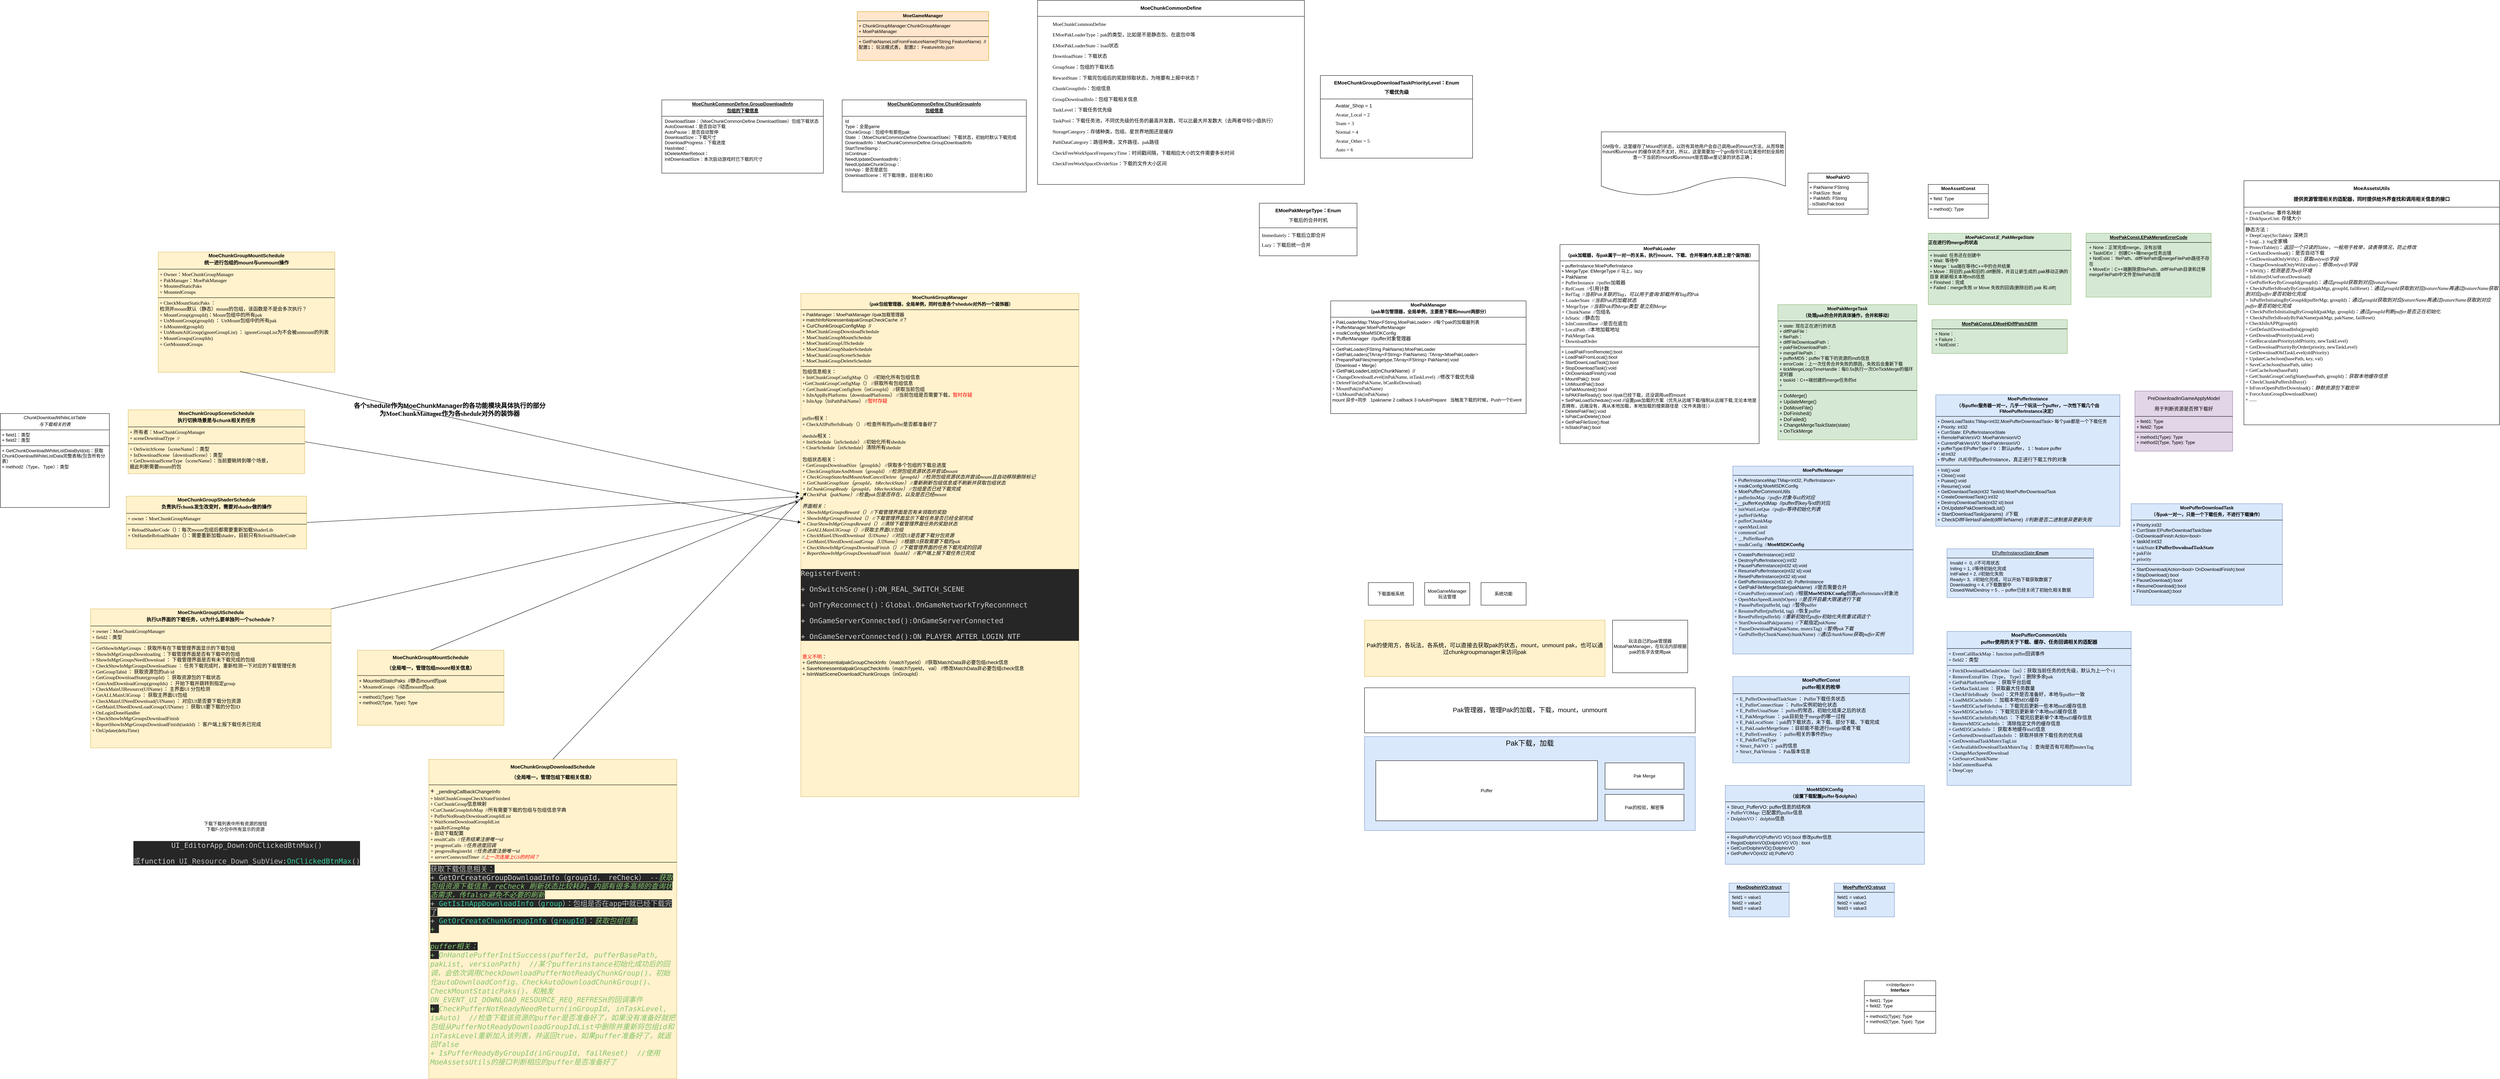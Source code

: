<mxfile version="24.9.3" pages="5">
  <diagram name="类与数据结构UML" id="ZvRVtKMHqjIb7jlLaT23">
    <mxGraphModel grid="1" page="1" gridSize="10" guides="1" tooltips="1" connect="1" arrows="1" fold="1" pageScale="1" pageWidth="827" pageHeight="1169" math="0" shadow="0">
      <root>
        <mxCell id="0" />
        <mxCell id="1" parent="0" />
        <mxCell id="RTVj7qtDhxxn7ZNXmpM9-53" value="&lt;p style=&quot;margin:0px;margin-top:4px;text-align:center;&quot;&gt;&lt;b&gt;MoePufferManager&lt;/b&gt;&lt;/p&gt;&lt;hr size=&quot;1&quot; style=&quot;border-style:solid;&quot;&gt;&lt;p style=&quot;margin:0px;margin-left:4px;&quot;&gt;+ PufferInstanceMap:TMap&amp;lt;int32, PufferInstance&amp;gt;&lt;/p&gt;&lt;p style=&quot;margin:0px;margin-left:4px;&quot;&gt;+&amp;nbsp;&lt;span style=&quot;background-color: initial;&quot;&gt;msdkConfig:MoeMSDKConfig&lt;/span&gt;&lt;/p&gt;&lt;p style=&quot;margin: 0px 0px 0px 4px; font-size: 13px;&quot;&gt;&lt;font style=&quot;font-size: 13px;&quot; face=&quot;Helvetica&quot;&gt;+&amp;nbsp;MoePufferCommonUtils&lt;/font&gt;&lt;/p&gt;&lt;p style=&quot;margin: 0px 0px 0px 4px; font-size: 13px;&quot;&gt;&lt;font style=&quot;font-size: 13px;&quot; face=&quot;mioTM3kfGvBqRCMZXeb5&quot;&gt;+&amp;nbsp;pufferInsMap&amp;nbsp; //&lt;span style=&quot;font-style: italic;&quot;&gt;puffer&lt;/span&gt;&lt;span style=&quot;font-style: italic;&quot;&gt;对象与id的对应&lt;/span&gt;&lt;/font&gt;&lt;/p&gt;&lt;p style=&quot;margin: 0px 0px 0px 4px; font-size: 13px;&quot;&gt;&lt;font style=&quot;font-size: 13px;&quot; face=&quot;Helvetica&quot;&gt;&lt;font style=&quot;font-size: 13px;&quot;&gt;&lt;span style=&quot;font-style: italic;&quot;&gt;+&lt;/span&gt;&lt;/font&gt;__pufferKeyIdMap&amp;nbsp; //puffer的key与id的对应&lt;/font&gt;&lt;/p&gt;&lt;p style=&quot;margin: 0px 0px 0px 4px; font-size: 13px;&quot;&gt;&lt;font style=&quot;font-size: 13px;&quot; face=&quot;mioTM3kfGvBqRCMZXeb5&quot;&gt;+&amp;nbsp;initWaitListQue&amp;nbsp; //&lt;span style=&quot;font-style: italic;&quot;&gt;puffer&lt;/span&gt;&lt;span style=&quot;font-style: italic;&quot;&gt;等待初始化列表&lt;/span&gt;&lt;/font&gt;&lt;/p&gt;&lt;p style=&quot;margin: 0px 0px 0px 4px; font-size: 13px;&quot;&gt;&lt;font style=&quot;font-size: 13px;&quot; face=&quot;mioTM3kfGvBqRCMZXeb5&quot;&gt;&lt;span style=&quot;font-style: italic;&quot;&gt;+&amp;nbsp;&lt;/span&gt;pufferFileMap&lt;/font&gt;&lt;/p&gt;&lt;p style=&quot;margin: 0px 0px 0px 4px; font-size: 13px;&quot;&gt;&lt;font style=&quot;font-size: 13px;&quot; face=&quot;mioTM3kfGvBqRCMZXeb5&quot;&gt;+&amp;nbsp;pufferChunkMap&lt;/font&gt;&lt;/p&gt;&lt;p style=&quot;margin: 0px 0px 0px 4px; font-size: 13px;&quot;&gt;&lt;font style=&quot;font-size: 13px;&quot; face=&quot;mioTM3kfGvBqRCMZXeb5&quot;&gt;+&amp;nbsp;openMaxLimit&lt;/font&gt;&lt;/p&gt;&lt;p style=&quot;margin: 0px 0px 0px 4px; font-size: 13px;&quot;&gt;&lt;font style=&quot;font-size: 13px;&quot; face=&quot;mioTM3kfGvBqRCMZXeb5&quot;&gt;+&amp;nbsp;commonConf&lt;/font&gt;&lt;/p&gt;&lt;p style=&quot;margin: 0px 0px 0px 4px; font-size: 13px;&quot;&gt;&lt;font style=&quot;font-size: 13px;&quot; face=&quot;mioTM3kfGvBqRCMZXeb5&quot;&gt;+&amp;nbsp;__PufferBasePath&lt;/font&gt;&lt;/p&gt;&lt;p style=&quot;margin: 0px 0px 0px 4px; font-size: 13px;&quot;&gt;&lt;font style=&quot;font-size: 13px;&quot; face=&quot;mioTM3kfGvBqRCMZXeb5&quot;&gt;+&amp;nbsp;msdkConfig&amp;nbsp; //&lt;/font&gt;&lt;b style=&quot;background-color: initial; font-size: 12px; text-align: center;&quot;&gt;MoeMSDKConfig&lt;/b&gt;&lt;/p&gt;&lt;hr size=&quot;1&quot; style=&quot;border-style:solid;&quot;&gt;&lt;p style=&quot;margin:0px;margin-left:4px;&quot;&gt;+ CreatePufferInstance():int32&lt;/p&gt;&lt;p style=&quot;margin:0px;margin-left:4px;&quot;&gt;+ DestroyPufferInstance():int32&lt;/p&gt;&lt;p style=&quot;margin:0px;margin-left:4px;&quot;&gt;+ PausePufferInstance(int32 id):void&lt;/p&gt;&lt;p style=&quot;margin:0px;margin-left:4px;&quot;&gt;+ ResumePufferInstance(int32 id):void&lt;/p&gt;&lt;p style=&quot;margin:0px;margin-left:4px;&quot;&gt;+ ResetPufferInstance(int32 id):void&lt;/p&gt;&lt;p style=&quot;margin:0px;margin-left:4px;&quot;&gt;+ GetPufferInstance(int32 id): PufferInstance&lt;/p&gt;&lt;p style=&quot;margin: 0px 0px 0px 4px; font-size: 13px;&quot;&gt;&lt;font style=&quot;font-size: 13px;&quot; face=&quot;Helvetica&quot;&gt;+&amp;nbsp;GetPakFileMergeState(pakName)&amp;nbsp; //是否需要合并&lt;/font&gt;&lt;/p&gt;&lt;p style=&quot;margin: 0px 0px 0px 4px; font-size: 13px;&quot;&gt;&lt;font style=&quot;font-size: 13px;&quot; face=&quot;jgegVupZVu7GeprIliL_&quot;&gt;+&amp;nbsp;CreatePuffer(commonConf)&amp;nbsp; //根据&lt;b style=&quot;text-align: center;&quot;&gt;MoeMSDKConfig&lt;/b&gt;创建pufferinstance对象池&lt;/font&gt;&lt;/p&gt;&lt;p style=&quot;margin: 0px 0px 0px 4px; font-size: 13px;&quot;&gt;&lt;font style=&quot;font-size: 13px;&quot; face=&quot;jgegVupZVu7GeprIliL_&quot;&gt;+&amp;nbsp;OpenMaxSpeedLimit(bOpen)&amp;nbsp; //&lt;span style=&quot;font-style: italic;&quot;&gt;是否开启最大限速进行下载&lt;/span&gt;&lt;/font&gt;&lt;/p&gt;&lt;p style=&quot;margin: 0px 0px 0px 4px; font-size: 13px;&quot;&gt;&lt;font style=&quot;font-size: 13px;&quot; face=&quot;jgegVupZVu7GeprIliL_&quot;&gt;&lt;span style=&quot;font-style: italic;&quot;&gt;+&amp;nbsp;&lt;/span&gt;PausePuffer(pufferId, tag)&amp;nbsp; //暂停puffer&lt;/font&gt;&lt;/p&gt;&lt;p style=&quot;margin: 0px 0px 0px 4px; font-size: 13px;&quot;&gt;&lt;font style=&quot;font-size: 13px;&quot; face=&quot;jgegVupZVu7GeprIliL_&quot;&gt;+&amp;nbsp;ResumePuffer(pufferId, tag)&amp;nbsp; //恢复puffer&lt;/font&gt;&lt;/p&gt;&lt;p style=&quot;margin: 0px 0px 0px 4px; font-size: 13px;&quot;&gt;&lt;font style=&quot;font-size: 13px;&quot; face=&quot;jgegVupZVu7GeprIliL_&quot;&gt;+&amp;nbsp;ResetPuffer(pufferId)&amp;nbsp; //&lt;span style=&quot;font-style: italic;&quot;&gt;重新初始化&lt;/span&gt;&lt;span style=&quot;font-style: italic;&quot;&gt;puffer&lt;/span&gt;&lt;span style=&quot;font-style: italic;&quot;&gt;初始化失败重试调这个&lt;/span&gt;&lt;/font&gt;&lt;/p&gt;&lt;p style=&quot;margin: 0px 0px 0px 4px; font-size: 13px;&quot;&gt;&lt;font style=&quot;font-size: 13px;&quot; face=&quot;jgegVupZVu7GeprIliL_&quot;&gt;&lt;span style=&quot;font-style: italic;&quot;&gt;+&amp;nbsp;&lt;/span&gt;StartDownloadPak(params)&amp;nbsp; //&lt;span style=&quot;font-style: italic;&quot;&gt;下载指定&lt;/span&gt;&lt;span style=&quot;font-style: italic;&quot;&gt;pakName&lt;/span&gt;&lt;/font&gt;&lt;/p&gt;&lt;p style=&quot;margin: 0px 0px 0px 4px; font-size: 13px;&quot;&gt;&lt;font style=&quot;font-size: 13px;&quot; face=&quot;jgegVupZVu7GeprIliL_&quot;&gt;&lt;span style=&quot;font-style: italic;&quot;&gt;+&amp;nbsp;&lt;/span&gt;PauseDownloadPak(pakName, mutexTag)&amp;nbsp; //&lt;span style=&quot;font-style: italic;&quot;&gt;暂停&lt;/span&gt;&lt;span style=&quot;font-style: italic;&quot;&gt;pak&lt;/span&gt;&lt;span style=&quot;font-style: italic;&quot;&gt;下载&lt;/span&gt;&lt;/font&gt;&lt;/p&gt;&lt;p style=&quot;margin: 0px 0px 0px 4px; font-size: 13px;&quot;&gt;&lt;font style=&quot;font-size: 13px;&quot; face=&quot;jgegVupZVu7GeprIliL_&quot;&gt;&lt;span style=&quot;font-style: italic;&quot;&gt;+&amp;nbsp;&lt;/span&gt;GetPufferByChunkName(chunkName)&amp;nbsp; //&lt;span style=&quot;font-style: italic;&quot;&gt;通过&lt;/span&gt;&lt;span style=&quot;font-style: italic;&quot;&gt;chunkName&lt;/span&gt;&lt;span style=&quot;font-style: italic;&quot;&gt;获取&lt;/span&gt;&lt;span style=&quot;font-style: italic;&quot;&gt;puffer&lt;/span&gt;&lt;span style=&quot;font-style: italic;&quot;&gt;实例&lt;/span&gt;&lt;/font&gt;&lt;/p&gt;" style="verticalAlign=top;align=left;overflow=fill;html=1;whiteSpace=wrap;fillColor=#dae8fc;strokeColor=#6c8ebf;" parent="1" vertex="1">
          <mxGeometry x="-300" y="920" width="480" height="500" as="geometry" />
        </mxCell>
        <mxCell id="RTVj7qtDhxxn7ZNXmpM9-54" value="&lt;p style=&quot;margin:0px;margin-top:4px;text-align:center;&quot;&gt;&lt;b&gt;MoePakLoader&lt;/b&gt;&lt;/p&gt;&lt;p style=&quot;margin:0px;margin-top:4px;text-align:center;&quot;&gt;&lt;b&gt;（pak加载器，与pak属于一对一的关系，执行mount、下载、合并等操作,本质上是个装饰器）&lt;/b&gt;&lt;/p&gt;&lt;hr size=&quot;1&quot; style=&quot;border-style:solid;&quot;&gt;&lt;p style=&quot;margin:0px;margin-left:4px;&quot;&gt;+ pufferInstance:MoePufferInstance&lt;/p&gt;&lt;p style=&quot;margin:0px;margin-left:4px;&quot;&gt;+ MergeType: EMergeType // 马上，lazy&lt;/p&gt;&lt;p style=&quot;margin: 0px 0px 0px 4px; font-size: 13px;&quot;&gt;&lt;font style=&quot;font-size: 13px;&quot; face=&quot;Helvetica&quot;&gt;+&amp;nbsp;PakName&lt;/font&gt;&lt;/p&gt;&lt;p style=&quot;margin: 0px 0px 0px 4px; font-size: 13px;&quot;&gt;&lt;font style=&quot;font-size: 13px;&quot; face=&quot;HrNJluUpwnu2QOdzRBSb&quot;&gt;+&amp;nbsp;PufferInstance&amp;nbsp; //puffer加载器&lt;/font&gt;&lt;/p&gt;&lt;p style=&quot;margin: 0px 0px 0px 4px; font-size: 13px;&quot;&gt;&lt;font style=&quot;font-size: 13px;&quot; face=&quot;HrNJluUpwnu2QOdzRBSb&quot;&gt;+&amp;nbsp;RefCount&amp;nbsp; //引用计数&lt;/font&gt;&lt;/p&gt;&lt;p style=&quot;margin: 0px 0px 0px 4px; font-size: 13px;&quot;&gt;&lt;font style=&quot;font-size: 13px;&quot; face=&quot;HrNJluUpwnu2QOdzRBSb&quot;&gt;+&amp;nbsp;RefTag&amp;nbsp; //&lt;span style=&quot;font-style: italic;&quot;&gt;当前&lt;/span&gt;&lt;span style=&quot;font-style: italic;&quot;&gt;Pak&lt;/span&gt;&lt;span style=&quot;font-style: italic;&quot;&gt;关联的&lt;/span&gt;&lt;span style=&quot;font-style: italic;&quot;&gt;Tag&lt;/span&gt;&lt;span style=&quot;font-style: italic;&quot;&gt;，可以用于查询&lt;/span&gt;&lt;span style=&quot;font-style: italic;&quot;&gt;/&lt;/span&gt;&lt;span style=&quot;font-style: italic;&quot;&gt;卸载所有&lt;/span&gt;&lt;span style=&quot;font-style: italic;&quot;&gt;Tag&lt;/span&gt;&lt;span style=&quot;font-style: italic;&quot;&gt;的&lt;/span&gt;&lt;span style=&quot;font-style: italic;&quot;&gt;Pak&lt;/span&gt;&lt;/font&gt;&lt;/p&gt;&lt;p style=&quot;margin: 0px 0px 0px 4px; font-size: 13px;&quot;&gt;&lt;font style=&quot;font-size: 13px;&quot; face=&quot;HrNJluUpwnu2QOdzRBSb&quot;&gt;&lt;span style=&quot;font-style: italic;&quot;&gt;+&amp;nbsp;&lt;/span&gt;LoaderState&amp;nbsp; //&lt;span style=&quot;font-style: italic;&quot;&gt;当前&lt;/span&gt;&lt;span style=&quot;font-style: italic;&quot;&gt;Pak&lt;/span&gt;&lt;span style=&quot;font-style: italic;&quot;&gt;的加载状态&lt;/span&gt;&lt;/font&gt;&lt;/p&gt;&lt;p style=&quot;margin: 0px 0px 0px 4px; font-size: 13px;&quot;&gt;&lt;font style=&quot;font-size: 13px;&quot; face=&quot;HrNJluUpwnu2QOdzRBSb&quot;&gt;&lt;span style=&quot;font-style: italic;&quot;&gt;+&amp;nbsp;&lt;/span&gt;MergeType&amp;nbsp; //&lt;span style=&quot;font-style: italic;&quot;&gt;当前&lt;/span&gt;&lt;span style=&quot;font-style: italic;&quot;&gt;Pak&lt;/span&gt;&lt;span style=&quot;font-style: italic;&quot;&gt;的&lt;/span&gt;&lt;span style=&quot;font-style: italic;&quot;&gt;Merge&lt;/span&gt;&lt;span style=&quot;font-style: italic;&quot;&gt;类型 是立刻&lt;/span&gt;&lt;span style=&quot;font-style: italic;&quot;&gt;Merge&lt;/span&gt;&lt;/font&gt;&lt;/p&gt;&lt;p style=&quot;margin: 0px 0px 0px 4px; font-size: 13px;&quot;&gt;&lt;font style=&quot;font-size: 13px;&quot; face=&quot;HrNJluUpwnu2QOdzRBSb&quot;&gt;&lt;span style=&quot;font-style: italic;&quot;&gt;+&amp;nbsp;&lt;/span&gt;ChunkName&amp;nbsp; //包组名&lt;/font&gt;&lt;/p&gt;&lt;p style=&quot;margin: 0px 0px 0px 4px; font-size: 13px;&quot;&gt;&lt;font style=&quot;font-size: 13px;&quot; face=&quot;HrNJluUpwnu2QOdzRBSb&quot;&gt;+&amp;nbsp;IsStatic&amp;nbsp; //静态包&lt;/font&gt;&lt;/p&gt;&lt;p style=&quot;margin: 0px 0px 0px 4px; font-size: 13px;&quot;&gt;&lt;font style=&quot;font-size: 13px;&quot; face=&quot;HrNJluUpwnu2QOdzRBSb&quot;&gt;+&amp;nbsp;IsInContentBase&amp;nbsp; //是否在底包&lt;/font&gt;&lt;/p&gt;&lt;p style=&quot;margin: 0px 0px 0px 4px; font-size: 13px;&quot;&gt;&lt;font style=&quot;font-size: 13px;&quot; face=&quot;HrNJluUpwnu2QOdzRBSb&quot;&gt;+&amp;nbsp;LocalPath&amp;nbsp; //本地加载地址&lt;/font&gt;&lt;/p&gt;&lt;p style=&quot;margin: 0px 0px 0px 4px; font-size: 13px;&quot;&gt;&lt;font style=&quot;font-size: 13px;&quot; face=&quot;HrNJluUpwnu2QOdzRBSb&quot;&gt;+&amp;nbsp;PakMergeTask&lt;/font&gt;&lt;/p&gt;&lt;p style=&quot;margin: 0px 0px 0px 4px; font-size: 13px;&quot;&gt;&lt;font style=&quot;font-size: 13px;&quot; face=&quot;HrNJluUpwnu2QOdzRBSb&quot;&gt;+&amp;nbsp;DownloadOrder&lt;/font&gt;&lt;/p&gt;&lt;hr size=&quot;1&quot; style=&quot;border-style:solid;&quot;&gt;&lt;p style=&quot;margin:0px;margin-left:4px;&quot;&gt;+ LoadPakFromRemote():bool&lt;/p&gt;&lt;p style=&quot;margin:0px;margin-left:4px;&quot;&gt;+ LoadPakFromLocal():bool&lt;/p&gt;&lt;p style=&quot;margin:0px;margin-left:4px;&quot;&gt;+ StartDownLoadTask():bool&lt;/p&gt;&lt;p style=&quot;margin:0px;margin-left:4px;&quot;&gt;+ StopDownloadTask():void&lt;/p&gt;&lt;p style=&quot;margin:0px;margin-left:4px;&quot;&gt;+ OnDownloadFinish():void&lt;/p&gt;&lt;p style=&quot;margin:0px;margin-left:4px;&quot;&gt;+ MountPak(): bool&lt;/p&gt;&lt;p style=&quot;margin:0px;margin-left:4px;&quot;&gt;+ UnMountPak():bool&lt;/p&gt;&lt;p style=&quot;margin:0px;margin-left:4px;&quot;&gt;+ IsPakMounted():bool&lt;/p&gt;&lt;p style=&quot;margin:0px;margin-left:4px;&quot;&gt;+ IsPAKFileReady(): bool //pak已经下载，还没调用ue的mount&lt;/p&gt;&lt;p style=&quot;margin:0px;margin-left:4px;&quot;&gt;+ SetPakLoadSchedule():void //设置pak加载的方案（优先从远端下载/强制从远端下载,无论本地是否拥有，远端没有，再从本地加载，本地加载的搜索路径是（文件夹路径））&lt;/p&gt;&lt;p style=&quot;margin:0px;margin-left:4px;&quot;&gt;+ DeletePakFile():void&lt;/p&gt;&lt;p style=&quot;margin:0px;margin-left:4px;&quot;&gt;+ IsPakCanDelete():bool&lt;/p&gt;&lt;p style=&quot;margin:0px;margin-left:4px;&quot;&gt;+ GetPakFileSize():float&lt;/p&gt;&lt;p style=&quot;margin:0px;margin-left:4px;&quot;&gt;+ IsStaticPak():bool&lt;/p&gt;&lt;p style=&quot;margin:0px;margin-left:4px;&quot;&gt;&lt;br&gt;&lt;/p&gt;" style="verticalAlign=top;align=left;overflow=fill;html=1;whiteSpace=wrap;" parent="1" vertex="1">
          <mxGeometry x="-760" y="330" width="530" height="530" as="geometry" />
        </mxCell>
        <mxCell id="RTVj7qtDhxxn7ZNXmpM9-55" value="&lt;p style=&quot;margin:0px;margin-top:4px;text-align:center;&quot;&gt;&lt;b&gt;MoeMSDKConfig&lt;/b&gt;&lt;/p&gt;&lt;p style=&quot;margin:0px;margin-top:4px;text-align:center;&quot;&gt;&lt;b&gt;（设置下载配置puffer与dolphin）&lt;/b&gt;&lt;/p&gt;&lt;hr size=&quot;1&quot; style=&quot;border-style:solid;&quot;&gt;&lt;p style=&quot;margin: 0px 0px 0px 4px; font-size: 13px;&quot;&gt;&lt;font style=&quot;font-size: 13px;&quot; face=&quot;Helvetica&quot;&gt;+&amp;nbsp;Struct_PufferVO: puffer信息的结构体&lt;/font&gt;&lt;/p&gt;&lt;p style=&quot;margin: 0px 0px 0px 4px; font-size: 13px;&quot;&gt;&lt;font style=&quot;font-size: 13px;&quot; face=&quot;gywqxVKAuNaPn6M9sK-j&quot;&gt;+&amp;nbsp;PufferVOMap: 已配置的puffer信息&lt;/font&gt;&lt;/p&gt;&lt;p style=&quot;margin: 0px 0px 0px 4px; font-size: 13px;&quot;&gt;&lt;font style=&quot;font-size: 13px;&quot; face=&quot;gywqxVKAuNaPn6M9sK-j&quot;&gt;+&amp;nbsp;DolphinVO： dolphin信息&lt;/font&gt;&lt;/p&gt;&lt;div&gt;&lt;span style=&quot;font-family: &amp;quot;JetBrains Mono&amp;quot;, monospace; font-size: 13.5pt; background-color: rgb(38, 38, 38); color: rgb(208, 208, 208);&quot;&gt;&lt;br&gt;&lt;/span&gt;&lt;/div&gt;&lt;hr size=&quot;1&quot; style=&quot;border-style:solid;&quot;&gt;&lt;p style=&quot;margin:0px;margin-left:4px;&quot;&gt;+ RegistPufferVO(PufferVO VO):bool&amp;nbsp;&lt;span style=&quot;background-color: initial;&quot;&gt;修改puffer信息&lt;/span&gt;&lt;/p&gt;&lt;p style=&quot;margin:0px;margin-left:4px;&quot;&gt;+ RegistDolphinVO(DolphinVO VO) : bool&lt;/p&gt;&lt;p style=&quot;margin:0px;margin-left:4px;&quot;&gt;+ GetCurrDolphinVO():DolphinVO&lt;/p&gt;&lt;p style=&quot;margin:0px;margin-left:4px;&quot;&gt;+ GetPufferVO(int32 id):PufferVO&lt;/p&gt;" style="verticalAlign=top;align=left;overflow=fill;html=1;whiteSpace=wrap;fillColor=#dae8fc;strokeColor=#6c8ebf;" parent="1" vertex="1">
          <mxGeometry x="-320" y="1770" width="530" height="210" as="geometry" />
        </mxCell>
        <mxCell id="RTVj7qtDhxxn7ZNXmpM9-56" value="&lt;p style=&quot;margin:0px;margin-top:4px;text-align:center;text-decoration:underline;&quot;&gt;&lt;b&gt;MoeDophinVO:struct&lt;/b&gt;&lt;/p&gt;&lt;hr size=&quot;1&quot; style=&quot;border-style:solid;&quot;&gt;&lt;p style=&quot;margin:0px;margin-left:8px;&quot;&gt;field1 = value1&lt;br&gt;field2 = value2&lt;br&gt;field3 = value3&lt;/p&gt;" style="verticalAlign=top;align=left;overflow=fill;html=1;whiteSpace=wrap;fillColor=#dae8fc;strokeColor=#6c8ebf;" parent="1" vertex="1">
          <mxGeometry x="-310" y="2030" width="160" height="90" as="geometry" />
        </mxCell>
        <mxCell id="RTVj7qtDhxxn7ZNXmpM9-57" value="&lt;p style=&quot;margin:0px;margin-top:4px;text-align:center;text-decoration:underline;&quot;&gt;&lt;b&gt;MoePufferVO:struct&lt;/b&gt;&lt;/p&gt;&lt;hr size=&quot;1&quot; style=&quot;border-style:solid;&quot;&gt;&lt;p style=&quot;margin:0px;margin-left:8px;&quot;&gt;field1 = value1&lt;br&gt;field2 = value2&lt;br&gt;field3 = value3&lt;/p&gt;" style="verticalAlign=top;align=left;overflow=fill;html=1;whiteSpace=wrap;fillColor=#dae8fc;strokeColor=#6c8ebf;" parent="1" vertex="1">
          <mxGeometry x="-30" y="2030" width="160" height="90" as="geometry" />
        </mxCell>
        <mxCell id="RTVj7qtDhxxn7ZNXmpM9-58" value="&lt;p style=&quot;margin:0px;margin-top:4px;text-align:center;&quot;&gt;&lt;b&gt;MoePufferInstance&lt;/b&gt;&lt;/p&gt;&lt;p style=&quot;margin:0px;margin-top:4px;text-align:center;&quot;&gt;&lt;b&gt;（与puffer服务器一对一，几乎一个玩法一个puffer，一次性下载几个由FMoePufferInstance决定）&lt;/b&gt;&lt;/p&gt;&lt;hr size=&quot;1&quot; style=&quot;border-style:solid;&quot;&gt;&lt;p style=&quot;margin:0px;margin-left:4px;&quot;&gt;+ DownLoadTasks:TMap&amp;lt;int32,MoePufferDownloadTask&amp;gt; 每个pak都是一个下载任务&lt;/p&gt;&lt;p style=&quot;margin:0px;margin-left:4px;&quot;&gt;+ Priority: int32&lt;/p&gt;&lt;p style=&quot;margin:0px;margin-left:4px;&quot;&gt;+ CurrState: EPufferInstanceState&lt;/p&gt;&lt;p style=&quot;margin:0px;margin-left:4px;&quot;&gt;+ RemotePakVersVO: MoePakVersionVO&lt;/p&gt;&lt;p style=&quot;margin:0px;margin-left:4px;&quot;&gt;+ CurrentPakVersVO: MoePakVersionVO&lt;/p&gt;&lt;p style=&quot;margin:0px;margin-left:4px;&quot;&gt;+ pufferType:EPufferType // 0 ：默认puffer， 1：feature puffer&lt;/p&gt;&lt;p style=&quot;margin:0px;margin-left:4px;&quot;&gt;+ id:int32&lt;/p&gt;&lt;p style=&quot;margin:0px;margin-left:4px;&quot;&gt;+&amp;nbsp;&lt;font style=&quot;font-size: 13px;&quot;&gt;fPuffer&amp;nbsp; //UE中的pufferInstance，真正进行下载工作的对象&lt;/font&gt;&lt;/p&gt;&lt;hr size=&quot;1&quot; style=&quot;border-style:solid;&quot;&gt;&lt;p style=&quot;margin:0px;margin-left:4px;&quot;&gt;+ Init():void&lt;/p&gt;&lt;p style=&quot;margin:0px;margin-left:4px;&quot;&gt;+ Close():void&lt;/p&gt;&lt;p style=&quot;margin:0px;margin-left:4px;&quot;&gt;+ Puase():void&lt;/p&gt;&lt;p style=&quot;margin:0px;margin-left:4px;&quot;&gt;+ Resume():void&lt;/p&gt;&lt;p style=&quot;margin:0px;margin-left:4px;&quot;&gt;+ GetDownlaodTask(int32 TaskId):MoePufferDownloadTask&lt;/p&gt;&lt;p style=&quot;margin:0px;margin-left:4px;&quot;&gt;+ CreateDownloadTask():int32&lt;/p&gt;&lt;p style=&quot;margin:0px;margin-left:4px;&quot;&gt;+ DestroyDownloadTask(int32 id):bool&lt;/p&gt;&lt;p style=&quot;margin: 0px 0px 0px 4px; font-size: 13px;&quot;&gt;&lt;font style=&quot;font-size: 13px;&quot;&gt;+&amp;nbsp;OnUpdatePakDownloadList()&lt;/font&gt;&lt;/p&gt;&lt;p style=&quot;margin: 0px 0px 0px 4px; font-size: 13px;&quot;&gt;&lt;font style=&quot;font-size: 13px;&quot;&gt;+&amp;nbsp;StartDownloadTask(params)&amp;nbsp; //下载&lt;/font&gt;&lt;/p&gt;&lt;p style=&quot;margin: 0px 0px 0px 4px; font-size: 13px;&quot;&gt;&lt;font style=&quot;font-size: 13px;&quot;&gt;+&amp;nbsp;CheckDiffFileHasFailed(diffFileName)&amp;nbsp; //&lt;span style=&quot;font-style: italic;&quot;&gt;判断是否二进制差异更新失败&lt;/span&gt;&lt;/font&gt;&lt;/p&gt;" style="verticalAlign=top;align=left;overflow=fill;html=1;whiteSpace=wrap;fillColor=#dae8fc;strokeColor=#6c8ebf;" parent="1" vertex="1">
          <mxGeometry x="240" y="730" width="490" height="350" as="geometry" />
        </mxCell>
        <mxCell id="RTVj7qtDhxxn7ZNXmpM9-59" value="&lt;p style=&quot;margin:0px;margin-top:4px;text-align:center;&quot;&gt;&lt;b&gt;MoePufferDownloadTask&lt;/b&gt;&lt;/p&gt;&lt;p style=&quot;margin:0px;margin-top:4px;text-align:center;&quot;&gt;&lt;b&gt;（与pak一对一，只是一个下载任务，不进行下载操作）&lt;/b&gt;&lt;/p&gt;&lt;hr size=&quot;1&quot; style=&quot;border-style:solid;&quot;&gt;&lt;p style=&quot;margin:0px;margin-left:4px;&quot;&gt;+ Priority:int32&lt;/p&gt;&lt;p style=&quot;margin:0px;margin-left:4px;&quot;&gt;+ CurrState:EPufferDownloadTaskState&lt;/p&gt;&lt;p style=&quot;margin:0px;margin-left:4px;&quot;&gt;- OnDownloadFinish:Action&amp;lt;bool&amp;gt;&lt;/p&gt;&lt;p style=&quot;margin: 0px 0px 0px 4px; font-size: 13px;&quot;&gt;&lt;font style=&quot;font-size: 13px;&quot; face=&quot;Helvetica&quot;&gt;+&amp;nbsp;taskId:int32&lt;/font&gt;&lt;/p&gt;&lt;p style=&quot;margin: 0px 0px 0px 4px; font-size: 13px;&quot;&gt;&lt;font style=&quot;font-size: 13px;&quot; face=&quot;Fp_C_VXdC96tK1e_ZezK&quot;&gt;+&amp;nbsp;taskState:&lt;b style=&quot;text-align: center;&quot;&gt;EPufferDownloadTaskState&lt;/b&gt;&lt;/font&gt;&lt;/p&gt;&lt;p style=&quot;margin: 0px 0px 0px 4px; font-size: 13px;&quot;&gt;&lt;font style=&quot;font-size: 13px;&quot; face=&quot;Fp_C_VXdC96tK1e_ZezK&quot;&gt;&lt;b style=&quot;text-align: center;&quot;&gt;+&amp;nbsp;&lt;/b&gt;pakFile&lt;/font&gt;&lt;/p&gt;&lt;p style=&quot;margin: 0px 0px 0px 4px; font-size: 13px;&quot;&gt;&lt;font style=&quot;font-size: 13px;&quot; face=&quot;Fp_C_VXdC96tK1e_ZezK&quot;&gt;+&amp;nbsp;priority&lt;/font&gt;&lt;/p&gt;&lt;hr size=&quot;1&quot; style=&quot;border-style:solid;&quot;&gt;&lt;p style=&quot;margin:0px;margin-left:4px;&quot;&gt;+ StartDownload(Action&amp;lt;bool&amp;gt; OnDownloadFinish):bool&lt;/p&gt;&lt;p style=&quot;margin:0px;margin-left:4px;&quot;&gt;+ StopDownload():bool&lt;/p&gt;&lt;p style=&quot;margin:0px;margin-left:4px;&quot;&gt;+ PauseDownload():bool&lt;/p&gt;&lt;p style=&quot;margin:0px;margin-left:4px;&quot;&gt;+ ResumeDownload():bool&lt;/p&gt;&lt;p style=&quot;margin:0px;margin-left:4px;&quot;&gt;+ FinishDownload():bool&lt;/p&gt;" style="verticalAlign=top;align=left;overflow=fill;html=1;whiteSpace=wrap;fillColor=#dae8fc;strokeColor=#6c8ebf;" parent="1" vertex="1">
          <mxGeometry x="760" y="1020" width="402.5" height="270" as="geometry" />
        </mxCell>
        <mxCell id="RTVj7qtDhxxn7ZNXmpM9-60" value="&lt;p style=&quot;margin:0px;margin-top:4px;text-align:center;&quot;&gt;&lt;b&gt;MoePakManager&lt;/b&gt;&lt;/p&gt;&lt;p style=&quot;margin:0px;margin-top:4px;text-align:center;&quot;&gt;&lt;b&gt;（pak单包管理器，全局单例，主要是下载和mount两部分）&lt;/b&gt;&lt;/p&gt;&lt;hr size=&quot;1&quot; style=&quot;border-style:solid;&quot;&gt;&lt;p style=&quot;margin:0px;margin-left:4px;&quot;&gt;+ PakLoaderMap:TMap&amp;lt;FString,MoePakLoader&amp;gt;&amp;nbsp; //每个pak的加载器列表&lt;/p&gt;&lt;p style=&quot;margin:0px;margin-left:4px;&quot;&gt;+ PufferManager:MoePufferManager&lt;/p&gt;&lt;p style=&quot;margin:0px;margin-left:4px;&quot;&gt;+ msdkConfig:MoeMSDKConfig&lt;/p&gt;&lt;p style=&quot;margin: 0px 0px 0px 4px; font-size: 13px;&quot;&gt;&lt;span style=&quot;background-color: rgb(255, 255, 255);&quot;&gt;+&amp;nbsp;PufferManager&amp;nbsp; //puffer对象管理器&lt;/span&gt;&lt;/p&gt;&lt;hr size=&quot;1&quot; style=&quot;border-style:solid;&quot;&gt;&lt;p style=&quot;margin:0px;margin-left:4px;&quot;&gt;+ GetPakLoader(FString PakName):MoePakLoader&lt;/p&gt;&lt;p style=&quot;margin:0px;margin-left:4px;&quot;&gt;+ GetPakLoaders(TArray&amp;lt;FString&amp;gt; PakNames) :TArray&amp;lt;MoePakLoader&amp;gt;&lt;/p&gt;&lt;p style=&quot;margin:0px;margin-left:4px;&quot;&gt;+ PreparePakFiles(mergetype,TArray&amp;lt;FString&amp;gt; PakName):void&lt;/p&gt;&lt;p style=&quot;margin:0px;margin-left:4px;&quot;&gt;（&lt;span style=&quot;background-color: initial;&quot;&gt;Download + Merge&lt;/span&gt;&lt;span style=&quot;background-color: initial;&quot;&gt;）&lt;/span&gt;&lt;/p&gt;&lt;p style=&quot;margin: 0px 0px 0px 4px; font-size: 13px;&quot;&gt;&lt;font style=&quot;font-size: 13px;&quot; face=&quot;Helvetica&quot;&gt;+&amp;nbsp;GetPakLoaderList(inChunkName)&amp;nbsp; //&lt;/font&gt;&lt;/p&gt;&lt;p style=&quot;margin: 0px 0px 0px 4px; font-size: 13px;&quot;&gt;&lt;font style=&quot;font-size: 13px;&quot; face=&quot;FFCzMMd8Jv6xjD_hLUZD&quot;&gt;+&amp;nbsp;ChangeDownloadLevel(inPakName, inTaskLevel)&amp;nbsp; //修改下载优先级&lt;/font&gt;&lt;/p&gt;&lt;p style=&quot;margin: 0px 0px 0px 4px; font-size: 13px;&quot;&gt;&lt;font style=&quot;font-size: 13px;&quot; face=&quot;FFCzMMd8Jv6xjD_hLUZD&quot;&gt;+&amp;nbsp;DeleteFile(inPakName, bCanReDownload)&lt;/font&gt;&lt;/p&gt;&lt;p style=&quot;margin: 0px 0px 0px 4px; font-size: 13px;&quot;&gt;&lt;font style=&quot;font-size: 13px;&quot; face=&quot;FFCzMMd8Jv6xjD_hLUZD&quot;&gt;+&amp;nbsp;MountPak(inPakName)&lt;/font&gt;&lt;/p&gt;&lt;p style=&quot;margin: 0px 0px 0px 4px; font-size: 13px;&quot;&gt;&lt;font style=&quot;font-size: 13px;&quot; face=&quot;FFCzMMd8Jv6xjD_hLUZD&quot;&gt;+&amp;nbsp;UnMountPak(inPakName)&lt;/font&gt;&lt;/p&gt;&lt;p style=&quot;margin:0px;margin-left:4px;&quot;&gt;mount 异步+同步&amp;nbsp; &amp;nbsp;1pakname 2 callback 3 isAutoPrepare&amp;nbsp; &amp;nbsp;当触发下载的时候，Push一个Event&lt;/p&gt;" style="verticalAlign=top;align=left;overflow=fill;html=1;whiteSpace=wrap;" parent="1" vertex="1">
          <mxGeometry x="-1370" y="480" width="520" height="300" as="geometry" />
        </mxCell>
        <mxCell id="RTVj7qtDhxxn7ZNXmpM9-61" value="GM指令，这里缓存了Mount的状态，以防有其他用户会自己调用ue的mount方法，从而导致mount和unmount 的缓存状态不太对，所以，这里需要加一个gm指令可以在某些时刻全局检查一下当前的mount和unmount是否跟ue里记录的状态正确；&lt;div&gt;&lt;br&gt;&lt;/div&gt;" style="shape=document;whiteSpace=wrap;html=1;boundedLbl=1;" parent="1" vertex="1">
          <mxGeometry x="-650" y="30" width="490" height="170" as="geometry" />
        </mxCell>
        <mxCell id="RTVj7qtDhxxn7ZNXmpM9-62" value="&lt;p style=&quot;margin:0px;margin-top:4px;text-align:center;&quot;&gt;&lt;b&gt;MoeChunkGroupManager&lt;/b&gt;&lt;/p&gt;&lt;p style=&quot;margin:0px;margin-top:4px;text-align:center;&quot;&gt;&lt;b&gt;（pak包组管理器，全局单例，同时也是各个shedule对外的一个装饰器）&lt;/b&gt;&lt;/p&gt;&lt;hr size=&quot;1&quot; style=&quot;border-style:solid;&quot;&gt;&lt;p style=&quot;margin:0px;margin-left:4px;&quot;&gt;+ PakManager：MoePakManager //pak加载管理器&lt;/p&gt;&lt;p style=&quot;margin:0px;margin-left:4px;&quot;&gt;+&amp;nbsp;matchInfoNonessentialpakGroupCheckCache&amp;nbsp; //？&lt;/p&gt;&lt;p style=&quot;margin: 0px 0px 0px 4px; font-size: 13px;&quot;&gt;&lt;font style=&quot;font-size: 13px;&quot; face=&quot;Helvetica&quot;&gt;+&amp;nbsp;CurChunkGroupConfigMap&amp;nbsp; //&lt;/font&gt;&lt;/p&gt;&lt;p style=&quot;margin: 0px 0px 0px 4px; font-size: 13px;&quot;&gt;&lt;font style=&quot;font-size: 13px;&quot; face=&quot;aDepDraCx0kL4tXVB6CO&quot;&gt;+&amp;nbsp;MoeChunkGroupDownloadSchedule&lt;/font&gt;&lt;/p&gt;&lt;p style=&quot;margin: 0px 0px 0px 4px; font-size: 13px;&quot;&gt;&lt;font style=&quot;font-size: 13px;&quot; face=&quot;aDepDraCx0kL4tXVB6CO&quot;&gt;+&amp;nbsp;MoeChunkGroupMountSchedule&lt;/font&gt;&lt;/p&gt;&lt;p style=&quot;margin: 0px 0px 0px 4px; font-size: 13px;&quot;&gt;&lt;font style=&quot;font-size: 13px;&quot; face=&quot;aDepDraCx0kL4tXVB6CO&quot;&gt;+&amp;nbsp;MoeChunkGroupUISchedule&lt;/font&gt;&lt;/p&gt;&lt;p style=&quot;margin: 0px 0px 0px 4px; font-size: 13px;&quot;&gt;&lt;font style=&quot;font-size: 13px;&quot; face=&quot;aDepDraCx0kL4tXVB6CO&quot;&gt;+&amp;nbsp;MoeChunkGroupShaderSchedule&lt;/font&gt;&lt;/p&gt;&lt;p style=&quot;margin: 0px 0px 0px 4px; font-size: 13px;&quot;&gt;&lt;font style=&quot;font-size: 13px;&quot; face=&quot;aDepDraCx0kL4tXVB6CO&quot;&gt;+&amp;nbsp;MoeChunkGroupSceneSchedule&lt;/font&gt;&lt;/p&gt;&lt;p style=&quot;margin: 0px 0px 0px 4px; font-size: 13px;&quot;&gt;&lt;font style=&quot;font-size: 13px;&quot; face=&quot;aDepDraCx0kL4tXVB6CO&quot;&gt;+&amp;nbsp;MoeChunkGroupDeleteSchedule&lt;/font&gt;&lt;/p&gt;&lt;hr size=&quot;1&quot; style=&quot;border-style:solid;&quot;&gt;&lt;p style=&quot;margin:0px;margin-left:4px;&quot;&gt;&lt;font face=&quot;Mebcg4QQO1nsYdmMe52B&quot;&gt;&lt;span style=&quot;font-size: 13px;&quot;&gt;包组信息相关：&lt;/span&gt;&lt;/font&gt;&lt;/p&gt;&lt;p style=&quot;margin:0px;margin-left:4px;&quot;&gt;&lt;span style=&quot;font-size: 13px; font-family: Mebcg4QQO1nsYdmMe52B; background-color: initial;&quot;&gt;+ InitChunkGroupConfigMap（）&amp;nbsp; //初始化所有包组信息&lt;/span&gt;&lt;/p&gt;&lt;p style=&quot;margin:0px;margin-left:4px;&quot;&gt;&lt;span style=&quot;font-size: 13px; font-family: Mebcg4QQO1nsYdmMe52B; background-color: initial;&quot;&gt;+GetChunkGroupConfigMap（） //获取所有包组信息&lt;/span&gt;&lt;/p&gt;&lt;p style=&quot;margin: 0px 0px 0px 4px; font-size: 13px;&quot;&gt;&lt;font style=&quot;font-size: 13px;&quot; face=&quot;Mebcg4QQO1nsYdmMe52B&quot;&gt;+ GetChunkGroupConfigItem（inGroupId） //获取当前包组&lt;/font&gt;&lt;/p&gt;&lt;p style=&quot;margin: 0px 0px 0px 4px; font-size: 13px;&quot;&gt;&lt;font style=&quot;font-size: 13px;&quot; face=&quot;Mebcg4QQO1nsYdmMe52B&quot;&gt;+ IsInAppByPlatforms（downloadPlatforms） //当前包组是否需要下载，&lt;font color=&quot;#ff0000&quot;&gt;暂时存疑&lt;/font&gt;&lt;/font&gt;&lt;/p&gt;&lt;p style=&quot;margin: 0px 0px 0px 4px; font-size: 13px;&quot;&gt;&lt;font style=&quot;font-size: 13px;&quot; face=&quot;Mebcg4QQO1nsYdmMe52B&quot;&gt;+ IsInApp（InPathPakName） //&lt;/font&gt;&lt;span style=&quot;color: rgb(255, 0, 0); font-family: Mebcg4QQO1nsYdmMe52B; background-color: initial;&quot;&gt;暂时存疑&lt;/span&gt;&lt;/p&gt;&lt;p style=&quot;margin: 0px 0px 0px 4px; font-size: 13px;&quot;&gt;&lt;font style=&quot;font-size: 13px;&quot; face=&quot;Mebcg4QQO1nsYdmMe52B&quot;&gt;&lt;br&gt;&lt;/font&gt;&lt;/p&gt;&lt;p style=&quot;margin: 0px 0px 0px 4px; font-size: 13px;&quot;&gt;&lt;font style=&quot;font-size: 13px;&quot; face=&quot;Mebcg4QQO1nsYdmMe52B&quot;&gt;&lt;br&gt;&lt;/font&gt;&lt;/p&gt;&lt;p style=&quot;margin: 0px 0px 0px 4px; font-size: 13px;&quot;&gt;&lt;font style=&quot;font-size: 13px;&quot; face=&quot;Mebcg4QQO1nsYdmMe52B&quot;&gt;puffer相关：&lt;/font&gt;&lt;/p&gt;&lt;p style=&quot;margin: 0px 0px 0px 4px;&quot;&gt;&lt;font style=&quot;&quot; face=&quot;Mebcg4QQO1nsYdmMe52B&quot;&gt;&lt;span style=&quot;font-size: 13px;&quot;&gt;+ CheckAllPufferIsReady（） //检查所有的puffer是否都准备好了&lt;/span&gt;&lt;/font&gt;&lt;/p&gt;&lt;p style=&quot;margin: 0px 0px 0px 4px;&quot;&gt;&lt;font style=&quot;&quot; face=&quot;Mebcg4QQO1nsYdmMe52B&quot;&gt;&lt;span style=&quot;font-size: 13px;&quot;&gt;&lt;br&gt;&lt;/span&gt;&lt;/font&gt;&lt;/p&gt;&lt;p style=&quot;margin: 0px 0px 0px 4px;&quot;&gt;&lt;font style=&quot;&quot; face=&quot;Mebcg4QQO1nsYdmMe52B&quot;&gt;&lt;span style=&quot;font-size: 13px;&quot;&gt;shedule相关：&lt;/span&gt;&lt;/font&gt;&lt;/p&gt;&lt;p style=&quot;margin: 0px 0px 0px 4px;&quot;&gt;&lt;font style=&quot;&quot; face=&quot;Mebcg4QQO1nsYdmMe52B&quot;&gt;&lt;span style=&quot;font-size: 13px;&quot;&gt;+ InitSchedule（inSchedule） //初始化所有shedule&lt;/span&gt;&lt;/font&gt;&lt;/p&gt;&lt;p style=&quot;margin: 0px 0px 0px 4px; font-size: 13px;&quot;&gt;&lt;font style=&quot;font-size: 13px;&quot; face=&quot;Mebcg4QQO1nsYdmMe52B&quot;&gt;+ ClearSchedule（inSchedule）清除所有shedule&lt;/font&gt;&lt;/p&gt;&lt;p style=&quot;margin: 0px 0px 0px 4px; font-size: 13px;&quot;&gt;&lt;font style=&quot;font-size: 13px;&quot; face=&quot;Mebcg4QQO1nsYdmMe52B&quot;&gt;&lt;br&gt;&lt;/font&gt;&lt;/p&gt;&lt;p style=&quot;margin: 0px 0px 0px 4px; font-size: 13px;&quot;&gt;&lt;font style=&quot;font-size: 13px;&quot; face=&quot;Mebcg4QQO1nsYdmMe52B&quot;&gt;包组状态相关：&lt;/font&gt;&lt;/p&gt;&lt;p style=&quot;margin: 0px 0px 0px 4px; font-size: 13px;&quot;&gt;&lt;font style=&quot;font-size: 13px;&quot; face=&quot;Mebcg4QQO1nsYdmMe52B&quot;&gt;+ GetGroupsDownloadSize（groupIds） //获取多个包组的下载总进度&lt;/font&gt;&lt;/p&gt;&lt;p style=&quot;margin: 0px 0px 0px 4px; font-size: 13px;&quot;&gt;&lt;font style=&quot;font-size: 13px;&quot; face=&quot;Mebcg4QQO1nsYdmMe52B&quot;&gt;+ CheckGroupStateAndMount（groupId） //&lt;span style=&quot;font-style: italic;&quot;&gt;检测包组资源状态并尝试&lt;/span&gt;&lt;span style=&quot;font-style: italic;&quot;&gt;mount&lt;/span&gt;&lt;/font&gt;&lt;/p&gt;&lt;p style=&quot;margin: 0px 0px 0px 4px;&quot;&gt;&lt;font style=&quot;font-size: 13px;&quot; face=&quot;Mebcg4QQO1nsYdmMe52B&quot;&gt;&lt;span style=&quot;font-style: italic;&quot;&gt;+&amp;nbsp;&lt;/span&gt;&lt;/font&gt;&lt;font&gt;&lt;span style=&quot;background-color: initial; font-size: 13px;&quot;&gt;&lt;font face=&quot;Mebcg4QQO1nsYdmMe52B&quot;&gt;&lt;i&gt;CheckGroupStateAndMountAndCancelDelete（groupId） //&lt;/i&gt;&lt;/font&gt;&lt;/span&gt;&lt;span style=&quot;background-color: initial; font-size: 13px;&quot;&gt;&lt;font face=&quot;Mebcg4QQO1nsYdmMe52B&quot;&gt;&lt;i&gt;检测包组资源状态并尝试mount且自动移除删除标记&lt;/i&gt;&lt;/font&gt;&lt;/span&gt;&lt;/font&gt;&lt;/p&gt;&lt;p style=&quot;margin: 0px 0px 0px 4px;&quot;&gt;&lt;font style=&quot;font-size: 13px;&quot; face=&quot;Mebcg4QQO1nsYdmMe52B&quot;&gt;&lt;span style=&quot;font-style: italic;&quot;&gt;+&amp;nbsp;&lt;/span&gt;&lt;/font&gt;&lt;span style=&quot;background-color: initial; font-size: 13px;&quot;&gt;&lt;font face=&quot;Mebcg4QQO1nsYdmMe52B&quot;&gt;&lt;i&gt;GetChunkGroupState（groupId， bRecheckState） //重新刷新包组信息或不刷新并获取包组状态&lt;/i&gt;&lt;/font&gt;&lt;/span&gt;&lt;/p&gt;&lt;p style=&quot;margin: 0px 0px 0px 4px;&quot;&gt;&lt;font style=&quot;font-size: 13px;&quot; face=&quot;Mebcg4QQO1nsYdmMe52B&quot;&gt;&lt;span style=&quot;font-style: italic;&quot;&gt;+&amp;nbsp;&lt;/span&gt;&lt;/font&gt;&lt;span style=&quot;background-color: initial; font-size: 13px;&quot;&gt;&lt;font face=&quot;Mebcg4QQO1nsYdmMe52B&quot;&gt;&lt;i&gt;IsChunkGroupReady（groupId， bRecheckState） //包组是否已经下载完成&lt;/i&gt;&lt;/font&gt;&lt;/span&gt;&lt;/p&gt;&lt;p style=&quot;margin: 0px 0px 0px 4px;&quot;&gt;&lt;span style=&quot;background-color: initial; font-size: 13px;&quot;&gt;&lt;font face=&quot;Mebcg4QQO1nsYdmMe52B&quot;&gt;&lt;i&gt;+&amp;nbsp;&lt;/i&gt;&lt;/font&gt;&lt;/span&gt;&lt;font&gt;&lt;span style=&quot;background-color: initial; font-size: 13px;&quot;&gt;&lt;font face=&quot;Mebcg4QQO1nsYdmMe52B&quot;&gt;&lt;i&gt;CheckPak（pakName） //&lt;/i&gt;&lt;/font&gt;&lt;/span&gt;&lt;span style=&quot;background-color: initial; font-size: 13px;&quot;&gt;&lt;font face=&quot;Mebcg4QQO1nsYdmMe52B&quot;&gt;&lt;i&gt;检查pak包是否存在，以及是否已经mount&lt;/i&gt;&lt;/font&gt;&lt;/span&gt;&lt;/font&gt;&lt;/p&gt;&lt;p style=&quot;margin: 0px 0px 0px 4px;&quot;&gt;&lt;span style=&quot;background-color: initial; font-size: 13px;&quot;&gt;&lt;font face=&quot;Mebcg4QQO1nsYdmMe52B&quot;&gt;&lt;i&gt;&lt;br&gt;&lt;/i&gt;&lt;/font&gt;&lt;/span&gt;&lt;/p&gt;&lt;p style=&quot;margin: 0px 0px 0px 4px; font-size: 13px;&quot;&gt;&lt;font style=&quot;font-size: 13px;&quot; face=&quot;Mebcg4QQO1nsYdmMe52B&quot;&gt;&lt;span style=&quot;font-style: italic;&quot;&gt;界面相关：&lt;/span&gt;&lt;/font&gt;&lt;/p&gt;&lt;p style=&quot;margin: 0px 0px 0px 4px;&quot;&gt;&lt;font style=&quot;font-size: 13px;&quot; face=&quot;Mebcg4QQO1nsYdmMe52B&quot;&gt;&lt;span style=&quot;font-style: italic;&quot;&gt;+&amp;nbsp;&lt;/span&gt;&lt;/font&gt;&lt;span style=&quot;background-color: initial; font-size: 13px;&quot;&gt;&lt;font face=&quot;Mebcg4QQO1nsYdmMe52B&quot;&gt;&lt;i&gt;ShowInMgrGroupsReward（） //下载管理界面是否有未领取的奖励&lt;/i&gt;&lt;/font&gt;&lt;/span&gt;&lt;/p&gt;&lt;p style=&quot;margin: 0px 0px 0px 4px;&quot;&gt;&lt;span style=&quot;background-color: initial; font-size: 13px;&quot;&gt;&lt;font face=&quot;Mebcg4QQO1nsYdmMe52B&quot;&gt;&lt;i&gt;+&amp;nbsp;&lt;/i&gt;&lt;/font&gt;&lt;/span&gt;&lt;span style=&quot;background-color: initial; font-size: 13px;&quot;&gt;&lt;font face=&quot;Mebcg4QQO1nsYdmMe52B&quot;&gt;&lt;i&gt;ShowInMgrGroupsFinished（） //下载管理界面显示下载任务是否已经全部完成&lt;/i&gt;&lt;/font&gt;&lt;/span&gt;&lt;/p&gt;&lt;p style=&quot;margin: 0px 0px 0px 4px;&quot;&gt;&lt;span style=&quot;background-color: initial; font-size: 13px;&quot;&gt;&lt;font face=&quot;Mebcg4QQO1nsYdmMe52B&quot;&gt;&lt;i&gt;+&amp;nbsp;&lt;/i&gt;&lt;/font&gt;&lt;/span&gt;&lt;font&gt;&lt;span style=&quot;background-color: initial; font-size: 13px;&quot;&gt;&lt;font face=&quot;Mebcg4QQO1nsYdmMe52B&quot;&gt;&lt;i&gt;ClearShowInMgrGroupsReward（） //&lt;/i&gt;&lt;/font&gt;&lt;/span&gt;&lt;span style=&quot;background-color: initial; font-size: 13px;&quot;&gt;&lt;font face=&quot;Mebcg4QQO1nsYdmMe52B&quot;&gt;&lt;i&gt;清除下载管理界面任务的奖励状态&lt;/i&gt;&lt;/font&gt;&lt;/span&gt;&lt;/font&gt;&lt;/p&gt;&lt;p style=&quot;margin: 0px 0px 0px 4px;&quot;&gt;&lt;font&gt;&lt;span style=&quot;background-color: initial; font-size: 13px;&quot;&gt;&lt;font face=&quot;Mebcg4QQO1nsYdmMe52B&quot;&gt;&lt;i&gt;+&amp;nbsp;&lt;/i&gt;&lt;/font&gt;&lt;/span&gt;&lt;/font&gt;&lt;span style=&quot;background-color: initial; font-size: 13px;&quot;&gt;&lt;font face=&quot;Mebcg4QQO1nsYdmMe52B&quot;&gt;&lt;i&gt;GetALLMainUIGroup（） //获取主界面UI包组&lt;/i&gt;&lt;/font&gt;&lt;/span&gt;&lt;/p&gt;&lt;p style=&quot;margin: 0px 0px 0px 4px;&quot;&gt;&lt;span style=&quot;background-color: initial; font-size: 13px;&quot;&gt;&lt;font face=&quot;Mebcg4QQO1nsYdmMe52B&quot;&gt;&lt;i&gt;+&amp;nbsp;&lt;/i&gt;&lt;/font&gt;&lt;/span&gt;&lt;font&gt;&lt;span style=&quot;background-color: initial; font-size: 13px;&quot;&gt;&lt;font face=&quot;Mebcg4QQO1nsYdmMe52B&quot;&gt;&lt;i&gt;CheckMianUINeedDownload（UIName） //&lt;/i&gt;&lt;/font&gt;&lt;/span&gt;&lt;span style=&quot;background-color: initial; font-size: 13px;&quot;&gt;&lt;font face=&quot;Mebcg4QQO1nsYdmMe52B&quot;&gt;&lt;i&gt;对应UI是否要下载分包资源&lt;/i&gt;&lt;/font&gt;&lt;/span&gt;&lt;/font&gt;&lt;/p&gt;&lt;p style=&quot;margin: 0px 0px 0px 4px;&quot;&gt;&lt;font&gt;&lt;span style=&quot;background-color: initial; font-size: 13px;&quot;&gt;&lt;font face=&quot;Mebcg4QQO1nsYdmMe52B&quot;&gt;&lt;i&gt;+&amp;nbsp;&lt;/i&gt;&lt;/font&gt;&lt;/span&gt;&lt;/font&gt;&lt;span style=&quot;background-color: initial; font-size: 13px;&quot;&gt;&lt;font face=&quot;Mebcg4QQO1nsYdmMe52B&quot;&gt;&lt;i&gt;GetMainUINeedDownLoadGroup（UIName） //根据UI获取需要下载的pak&lt;/i&gt;&lt;/font&gt;&lt;/span&gt;&lt;/p&gt;&lt;p style=&quot;margin: 0px 0px 0px 4px;&quot;&gt;&lt;font style=&quot;font-size: 13px;&quot; face=&quot;Mebcg4QQO1nsYdmMe52B&quot;&gt;&lt;span style=&quot;font-style: italic;&quot;&gt;+&amp;nbsp;&lt;/span&gt;&lt;/font&gt;&lt;font&gt;&lt;span style=&quot;background-color: initial; font-size: 13px;&quot;&gt;&lt;font face=&quot;Mebcg4QQO1nsYdmMe52B&quot;&gt;&lt;i&gt;CheckShowInMgrGroupsDownloadFinish（） //&lt;/i&gt;&lt;/font&gt;&lt;/span&gt;&lt;span style=&quot;background-color: initial; font-size: 13px;&quot;&gt;&lt;font face=&quot;Mebcg4QQO1nsYdmMe52B&quot;&gt;&lt;i&gt;下载管理界面的任务下载完成的回调&lt;/i&gt;&lt;/font&gt;&lt;/span&gt;&lt;/font&gt;&lt;/p&gt;&lt;p style=&quot;margin: 0px 0px 0px 4px;&quot;&gt;&lt;font&gt;&lt;span style=&quot;background-color: initial; font-size: 13px;&quot;&gt;&lt;font face=&quot;Mebcg4QQO1nsYdmMe52B&quot;&gt;&lt;i&gt;+&amp;nbsp;&lt;/i&gt;&lt;/font&gt;&lt;/span&gt;&lt;/font&gt;&lt;font&gt;&lt;span style=&quot;background-color: initial; font-size: 13px;&quot;&gt;&lt;font face=&quot;Mebcg4QQO1nsYdmMe52B&quot;&gt;&lt;i&gt;ReportShowInMgrGroupsDownloadFinish（taskId） //&lt;/i&gt;&lt;/font&gt;&lt;/span&gt;&lt;span style=&quot;background-color: initial; font-size: 13px;&quot;&gt;&lt;font face=&quot;Mebcg4QQO1nsYdmMe52B&quot;&gt;&lt;i&gt;客户端上报下载任务已完成&lt;/i&gt;&lt;/font&gt;&lt;/span&gt;&lt;/font&gt;&lt;/p&gt;&lt;p style=&quot;margin: 0px 0px 0px 4px;&quot;&gt;&lt;font&gt;&lt;span style=&quot;background-color: initial; font-size: 13px;&quot;&gt;&lt;font face=&quot;Mebcg4QQO1nsYdmMe52B&quot;&gt;&lt;i&gt;&lt;br&gt;&lt;/i&gt;&lt;/font&gt;&lt;/span&gt;&lt;/font&gt;&lt;/p&gt;&lt;p style=&quot;margin: 0px 0px 0px 4px;&quot;&gt;&lt;font&gt;&lt;/font&gt;&lt;/p&gt;&lt;div style=&quot;background-color:#262626;color:#d0d0d0&quot;&gt;&lt;pre style=&quot;font-family:&#39;JetBrains Mono&#39;,monospace;font-size:14.3pt;&quot;&gt;RegisterEvent:&lt;/pre&gt;&lt;pre style=&quot;font-family:&#39;JetBrains Mono&#39;,monospace;font-size:14.3pt;&quot;&gt;+ OnSwitchScene():ON_REAL_SWITCH_SCENE&lt;/pre&gt;&lt;pre style=&quot;font-family:&#39;JetBrains Mono&#39;,monospace;font-size:14.3pt;&quot;&gt;+ OnTryReconnect()：Global&lt;span style=&quot;font-size: 14.3pt; white-space: normal; color: rgb(189, 189, 189);&quot;&gt;.&lt;/span&gt;&lt;span style=&quot;font-size: 14.3pt; white-space: normal;&quot;&gt;OnGameNetworkTryReconnnect&lt;/span&gt;&lt;/pre&gt;&lt;pre style=&quot;font-family:&#39;JetBrains Mono&#39;,monospace;font-size:14.3pt;&quot;&gt;&lt;span style=&quot;font-size: 14.3pt; white-space: normal;&quot;&gt;+&amp;nbsp;&lt;/span&gt;OnGameServerConnected():OnGameServerConnected&lt;/pre&gt;&lt;pre style=&quot;font-family:&#39;JetBrains Mono&#39;,monospace;font-size:14.3pt;&quot;&gt;+ OnGameServerConnected():ON_PLAYER_AFTER_LOGIN_NTF&lt;/pre&gt;&lt;/div&gt;&lt;p style=&quot;margin: 0px 0px 0px 4px; font-size: 13px;&quot;&gt;&lt;br&gt;&lt;/p&gt;&lt;p style=&quot;margin: 0px 0px 0px 4px; font-size: 13px;&quot;&gt;&lt;font color=&quot;#ff0000&quot;&gt;意义不明&lt;/font&gt;：&lt;/p&gt;&lt;p style=&quot;margin: 0px 0px 0px 4px; font-size: 13px;&quot;&gt;+ GetNonessentialpakGroupCheckInfo（matchTypeId） //获取MatchData非必要包组check信息&lt;/p&gt;&lt;p style=&quot;margin: 0px 0px 0px 4px; font-size: 13px;&quot;&gt;+ SaveNonessentialpakGroupCheckInfo（matchTypeId， val） //修改MatchData非必要包组check信息&lt;/p&gt;&lt;p style=&quot;margin: 0px 0px 0px 4px; font-size: 13px;&quot;&gt;+ IsInWaitSceneDownloadChunkGroups（inGroupId）&lt;/p&gt;" style="verticalAlign=top;align=left;overflow=fill;html=1;whiteSpace=wrap;fillColor=#fff2cc;strokeColor=#d6b656;" parent="1" vertex="1">
          <mxGeometry x="-2780" y="460" width="740" height="1340" as="geometry" />
        </mxCell>
        <mxCell id="RTVj7qtDhxxn7ZNXmpM9-63" value="&lt;p style=&quot;margin:0px;margin-top:4px;text-align:center;text-decoration:underline;&quot;&gt;&lt;span style=&quot;background-color: initial; text-align: left;&quot;&gt;EPufferInstanceState&lt;/span&gt;&lt;b&gt;:Enum&lt;/b&gt;&lt;/p&gt;&lt;hr size=&quot;1&quot; style=&quot;border-style:solid;&quot;&gt;&lt;p style=&quot;margin:0px;margin-left:8px;&quot;&gt;Invalid =&amp;nbsp; 0, //不可用状态&lt;/p&gt;&lt;p style=&quot;margin:0px;margin-left:8px;&quot;&gt;Initing = 1, //等待初始化完成&lt;/p&gt;&lt;p style=&quot;margin:0px;margin-left:8px;&quot;&gt;InitFailed = 2, //初始化失败&lt;/p&gt;&lt;p style=&quot;margin:0px;margin-left:8px;&quot;&gt;&lt;span style=&quot;background-color: initial;&quot;&gt;Ready&lt;/span&gt;= 3,&amp;nbsp; //初始化完成，可以开始下载获取数据了&lt;/p&gt;&lt;p style=&quot;margin:0px;margin-left:8px;&quot;&gt;Downloading = 4, //下载数据中&lt;/p&gt;&lt;p style=&quot;margin:0px;margin-left:8px;&quot;&gt;Closed/WaitDestroy = 5 , -- puffer已经关闭了初始化相关数据&lt;/p&gt;" style="verticalAlign=top;align=left;overflow=fill;html=1;whiteSpace=wrap;fillColor=#dae8fc;strokeColor=#6c8ebf;" parent="1" vertex="1">
          <mxGeometry x="270" y="1140" width="390" height="130" as="geometry" />
        </mxCell>
        <mxCell id="RTVj7qtDhxxn7ZNXmpM9-64" value="&lt;p style=&quot;margin:0px;margin-top:4px;text-align:center;&quot;&gt;&lt;b&gt;MoePakVO&lt;/b&gt;&lt;/p&gt;&lt;hr size=&quot;1&quot; style=&quot;border-style:solid;&quot;&gt;&lt;p style=&quot;margin:0px;margin-left:4px;&quot;&gt;+ PakName:FString&lt;/p&gt;&lt;p style=&quot;margin:0px;margin-left:4px;&quot;&gt;+ PakSize: float&lt;/p&gt;&lt;p style=&quot;margin:0px;margin-left:4px;&quot;&gt;+ PakMd5: FString&lt;/p&gt;&lt;p style=&quot;margin:0px;margin-left:4px;&quot;&gt;- isStaticPak:bool&lt;br&gt;&lt;/p&gt;&lt;hr size=&quot;1&quot; style=&quot;border-style:solid;&quot;&gt;&lt;p style=&quot;margin:0px;margin-left:4px;&quot;&gt;&lt;br&gt;&lt;/p&gt;" style="verticalAlign=top;align=left;overflow=fill;html=1;whiteSpace=wrap;" parent="1" vertex="1">
          <mxGeometry x="-100" y="140" width="160" height="110" as="geometry" />
        </mxCell>
        <mxCell id="RTVj7qtDhxxn7ZNXmpM9-65" value="&lt;p style=&quot;margin:0px;margin-top:4px;text-align:center;&quot;&gt;&lt;b&gt;MoeGameManager&lt;/b&gt;&lt;/p&gt;&lt;hr size=&quot;1&quot; style=&quot;border-style:solid;&quot;&gt;&lt;p style=&quot;margin:0px;margin-left:4px;&quot;&gt;+ ChunkGroupManager:ChunkGroupManager&lt;/p&gt;&lt;p style=&quot;margin:0px;margin-left:4px;&quot;&gt;+ MoePakManager&lt;/p&gt;&lt;hr size=&quot;1&quot; style=&quot;border-style:solid;&quot;&gt;&lt;p style=&quot;margin:0px;margin-left:4px;&quot;&gt;+ GetPakNameListFromFeatureName(FString FeatureName)&amp;nbsp; //配置1： 玩法模式表， 配置2： FeatureInfo.json&lt;br&gt;&lt;/p&gt;" style="verticalAlign=top;align=left;overflow=fill;html=1;whiteSpace=wrap;fillColor=#ffe6cc;strokeColor=#d79b00;" parent="1" vertex="1">
          <mxGeometry x="-2630" y="-290" width="350" height="130" as="geometry" />
        </mxCell>
        <mxCell id="RTVj7qtDhxxn7ZNXmpM9-66" value="&lt;p style=&quot;margin:0px;margin-top:4px;text-align:center;&quot;&gt;&lt;b&gt;MoePakMergeTask&lt;/b&gt;&lt;/p&gt;&lt;p style=&quot;margin:0px;margin-top:4px;text-align:center;&quot;&gt;&lt;b&gt;（处理pak的合并的具体操作，合并和移动）&lt;/b&gt;&lt;/p&gt;&lt;hr size=&quot;1&quot; style=&quot;border-style:solid;&quot;&gt;&lt;p style=&quot;margin:0px;margin-left:4px;&quot;&gt;+ state: 现在正在进行的状态&lt;/p&gt;&lt;p style=&quot;margin:0px;margin-left:4px;&quot;&gt;+&amp;nbsp;diffPakFile：&lt;/p&gt;&lt;p style=&quot;margin:0px;margin-left:4px;&quot;&gt;+&amp;nbsp;filePath：&lt;/p&gt;&lt;p style=&quot;margin:0px;margin-left:4px;&quot;&gt;+&amp;nbsp;diffFileDownloadPath：&lt;/p&gt;&lt;p style=&quot;margin:0px;margin-left:4px;&quot;&gt;+&amp;nbsp;pakFileDownloadPath：&lt;/p&gt;&lt;p style=&quot;margin:0px;margin-left:4px;&quot;&gt;+&amp;nbsp;mergeFilePath：&lt;/p&gt;&lt;p style=&quot;margin:0px;margin-left:4px;&quot;&gt;+&amp;nbsp;pufferMD5：puffer下载下的资源的md5信息&lt;/p&gt;&lt;p style=&quot;margin:0px;margin-left:4px;&quot;&gt;+&amp;nbsp;errorCode：上一次任务合并失败的原因，失败后会重新下载&lt;/p&gt;&lt;p style=&quot;margin:0px;margin-left:4px;&quot;&gt;+&amp;nbsp;tickMergeLoopTimeHandle：每0.5s执行一次OnTickMerge的循环定时器&lt;/p&gt;&lt;p style=&quot;margin:0px;margin-left:4px;&quot;&gt;+&amp;nbsp;taskId：C++端创建的merge任务的id&lt;/p&gt;&lt;p style=&quot;margin:0px;margin-left:4px;&quot;&gt;+&amp;nbsp;&lt;/p&gt;&lt;hr size=&quot;1&quot; style=&quot;border-style:solid;&quot;&gt;&lt;p style=&quot;margin: 0px 0px 0px 4px; font-size: 13px;&quot;&gt;&lt;font style=&quot;font-size: 13px;&quot;&gt;+&amp;nbsp;DoMerge()&lt;/font&gt;&lt;/p&gt;&lt;p style=&quot;margin: 0px 0px 0px 4px; font-size: 13px;&quot;&gt;&lt;font style=&quot;font-size: 13px;&quot;&gt;+&amp;nbsp;UpdateMerge()&lt;/font&gt;&lt;/p&gt;&lt;p style=&quot;margin: 0px 0px 0px 4px; font-size: 13px;&quot;&gt;&lt;font style=&quot;font-size: 13px;&quot;&gt;+&amp;nbsp;DoMoveFile()&lt;/font&gt;&lt;/p&gt;&lt;p style=&quot;margin: 0px 0px 0px 4px; font-size: 13px;&quot;&gt;&lt;font style=&quot;font-size: 13px;&quot;&gt;+&amp;nbsp;DoFinished()&lt;/font&gt;&lt;/p&gt;&lt;p style=&quot;margin: 0px 0px 0px 4px; font-size: 13px;&quot;&gt;&lt;font style=&quot;font-size: 13px;&quot;&gt;+&amp;nbsp;DoFailed()&lt;/font&gt;&lt;/p&gt;&lt;p style=&quot;margin: 0px 0px 0px 4px; font-size: 13px;&quot;&gt;&lt;font style=&quot;font-size: 13px;&quot;&gt;+&amp;nbsp;ChangeMergeTaskState(state)&lt;/font&gt;&lt;/p&gt;&lt;p style=&quot;margin: 0px 0px 0px 4px; font-size: 13px;&quot;&gt;&lt;font style=&quot;font-size: 13px;&quot;&gt;+&amp;nbsp;OnTickMerge&lt;/font&gt;&lt;/p&gt;" style="verticalAlign=top;align=left;overflow=fill;html=1;whiteSpace=wrap;fillColor=#d5e8d4;strokeColor=#82b366;" parent="1" vertex="1">
          <mxGeometry x="-180" y="490" width="370" height="360" as="geometry" />
        </mxCell>
        <mxCell id="RTVj7qtDhxxn7ZNXmpM9-67" value="&lt;p style=&quot;margin:0px;margin-top:4px;text-align:center;&quot;&gt;&lt;b&gt;MoeAssetConst&lt;/b&gt;&lt;/p&gt;&lt;hr size=&quot;1&quot; style=&quot;border-style:solid;&quot;&gt;&lt;p style=&quot;margin:0px;margin-left:4px;&quot;&gt;+ field: Type&lt;/p&gt;&lt;hr size=&quot;1&quot; style=&quot;border-style:solid;&quot;&gt;&lt;p style=&quot;margin:0px;margin-left:4px;&quot;&gt;+ method(): Type&lt;/p&gt;" style="verticalAlign=top;align=left;overflow=fill;html=1;whiteSpace=wrap;" parent="1" vertex="1">
          <mxGeometry x="220" y="170" width="160" height="90" as="geometry" />
        </mxCell>
        <mxCell id="RTVj7qtDhxxn7ZNXmpM9-68" value="Pak下载，加载" style="rounded=0;whiteSpace=wrap;html=1;verticalAlign=top;fontSize=19;fillColor=#dae8fc;strokeColor=#6c8ebf;" parent="1" vertex="1">
          <mxGeometry x="-1280" y="1640" width="880" height="250" as="geometry" />
        </mxCell>
        <mxCell id="RTVj7qtDhxxn7ZNXmpM9-69" value="Puffer" style="rounded=0;whiteSpace=wrap;html=1;" parent="1" vertex="1">
          <mxGeometry x="-1250" y="1704" width="590" height="160" as="geometry" />
        </mxCell>
        <mxCell id="RTVj7qtDhxxn7ZNXmpM9-70" value="Pak Merge" style="rounded=0;whiteSpace=wrap;html=1;" parent="1" vertex="1">
          <mxGeometry x="-640" y="1710" width="210" height="70" as="geometry" />
        </mxCell>
        <mxCell id="RTVj7qtDhxxn7ZNXmpM9-71" value="Pak的校验，解密等" style="rounded=0;whiteSpace=wrap;html=1;" parent="1" vertex="1">
          <mxGeometry x="-640" y="1794" width="210" height="70" as="geometry" />
        </mxCell>
        <mxCell id="RTVj7qtDhxxn7ZNXmpM9-72" value="Pak管理器，管理Pak的加载，下载，mount，unmount" style="rounded=0;whiteSpace=wrap;html=1;fontSize=17;" parent="1" vertex="1">
          <mxGeometry x="-1280" y="1510" width="880" height="120" as="geometry" />
        </mxCell>
        <mxCell id="RTVj7qtDhxxn7ZNXmpM9-73" value="Pak的使用方，各玩法，各系统，可以直接去获取pak的状态，mount，unmount pak，也可以通过chunkgroupmanager来访问pak" style="rounded=0;whiteSpace=wrap;html=1;fillColor=#fff2cc;strokeColor=#d6b656;fontSize=15;" parent="1" vertex="1">
          <mxGeometry x="-1280" y="1330" width="640" height="150" as="geometry" />
        </mxCell>
        <mxCell id="RTVj7qtDhxxn7ZNXmpM9-74" value="下载面板系统" style="rounded=0;whiteSpace=wrap;html=1;" parent="1" vertex="1">
          <mxGeometry x="-1270" y="1230" width="120" height="60" as="geometry" />
        </mxCell>
        <mxCell id="RTVj7qtDhxxn7ZNXmpM9-75" value="MoeGameManager 玩法管理" style="rounded=0;whiteSpace=wrap;html=1;" parent="1" vertex="1">
          <mxGeometry x="-1120" y="1230" width="120" height="60" as="geometry" />
        </mxCell>
        <mxCell id="RTVj7qtDhxxn7ZNXmpM9-76" value="玩法自己的pak管理器&lt;div&gt;MobaPakManager，在玩法内部根据pak的名字去使用pak&lt;/div&gt;" style="rounded=0;whiteSpace=wrap;html=1;" parent="1" vertex="1">
          <mxGeometry x="-620" y="1330" width="200" height="140" as="geometry" />
        </mxCell>
        <mxCell id="RTVj7qtDhxxn7ZNXmpM9-77" value="系统功能" style="rounded=0;whiteSpace=wrap;html=1;" parent="1" vertex="1">
          <mxGeometry x="-970" y="1230" width="120" height="60" as="geometry" />
        </mxCell>
        <mxCell id="RTVj7qtDhxxn7ZNXmpM9-78" value="&lt;div style=&quot;&quot;&gt;&lt;pre style=&quot;text-align: center;&quot;&gt;&lt;font style=&quot;font-size: 13px;&quot; face=&quot;Helvetica&quot;&gt;&lt;b&gt;MoeChunkGroupDownloadSchedule&lt;/b&gt;&lt;/font&gt;&lt;/pre&gt;&lt;pre style=&quot;text-align: center;&quot;&gt;&lt;font style=&quot;font-size: 13px;&quot; face=&quot;Helvetica&quot;&gt;&lt;b&gt;（全局唯一，管理包组下载相关信息）&lt;/b&gt;&lt;/font&gt;&lt;/pre&gt;&lt;/div&gt;&lt;hr size=&quot;1&quot; style=&quot;border-style:solid;&quot;&gt;&lt;p style=&quot;margin: 0px 0px 0px 4px; font-size: 13px;&quot;&gt;&lt;span style=&quot;font-size: 18px;&quot;&gt;+&amp;nbsp;&lt;/span&gt;&lt;font style=&quot;font-size: 13px;&quot; face=&quot;Helvetica&quot;&gt;_pendingCallbackChangeInfo&lt;/font&gt;&lt;/p&gt;&lt;p style=&quot;margin: 0px 0px 0px 4px; font-size: 13px;&quot;&gt;&lt;font style=&quot;font-size: 13px;&quot; face=&quot;YnaZwo0yNkk2F0q75lxV&quot;&gt;+&amp;nbsp;bInitChunkGroupsCheckStateFinished&lt;/font&gt;&lt;/p&gt;&lt;p style=&quot;margin: 0px 0px 0px 4px; font-size: 13px;&quot;&gt;&lt;font style=&quot;font-size: 13px;&quot; face=&quot;YnaZwo0yNkk2F0q75lxV&quot;&gt;+ CurChunkGroup信息映射&lt;/font&gt;&lt;/p&gt;&lt;p style=&quot;margin: 0px 0px 0px 4px; font-size: 13px;&quot;&gt;&lt;font style=&quot;font-size: 13px;&quot; face=&quot;YnaZwo0yNkk2F0q75lxV&quot;&gt;+CurChunkGroupInfoMap&amp;nbsp; //所有需要下载的包组与包组信息字典&lt;/font&gt;&lt;/p&gt;&lt;p style=&quot;margin: 0px 0px 0px 4px; font-size: 13px;&quot;&gt;&lt;font style=&quot;font-size: 13px;&quot; face=&quot;YnaZwo0yNkk2F0q75lxV&quot;&gt;+&amp;nbsp;PufferNotReadyDownloadGroupIdList&lt;/font&gt;&lt;/p&gt;&lt;p style=&quot;margin: 0px 0px 0px 4px; font-size: 13px;&quot;&gt;&lt;font style=&quot;font-size: 13px;&quot; face=&quot;YnaZwo0yNkk2F0q75lxV&quot;&gt;+&amp;nbsp;WaitSceneDownloadGroupIdList&lt;/font&gt;&lt;/p&gt;&lt;p style=&quot;margin: 0px 0px 0px 4px; font-size: 13px;&quot;&gt;&lt;font style=&quot;font-size: 13px;&quot; face=&quot;YnaZwo0yNkk2F0q75lxV&quot;&gt;+&amp;nbsp;pakRefGroupMap&lt;/font&gt;&lt;/p&gt;&lt;p style=&quot;margin: 0px 0px 0px 4px; font-size: 13px;&quot;&gt;&lt;font style=&quot;font-size: 13px;&quot; face=&quot;YnaZwo0yNkk2F0q75lxV&quot;&gt;+ 自动下载配置&lt;/font&gt;&lt;/p&gt;&lt;p style=&quot;margin: 0px 0px 0px 4px; font-size: 13px;&quot;&gt;&lt;font style=&quot;font-size: 13px;&quot; face=&quot;YnaZwo0yNkk2F0q75lxV&quot;&gt;+&amp;nbsp;resultCalls&amp;nbsp; //&lt;span style=&quot;font-style: italic;&quot;&gt;任务结果注册唯一&lt;/span&gt;&lt;span style=&quot;font-style: italic;&quot;&gt;id&lt;/span&gt;&lt;/font&gt;&lt;/p&gt;&lt;p style=&quot;margin: 0px 0px 0px 4px; font-size: 13px;&quot;&gt;&lt;font style=&quot;font-size: 13px;&quot; face=&quot;YnaZwo0yNkk2F0q75lxV&quot;&gt;&lt;span style=&quot;font-style: italic;&quot;&gt;+&amp;nbsp;&lt;/span&gt;progressCalls&amp;nbsp; //&lt;span style=&quot;font-style: italic;&quot;&gt;任务进度回调&lt;/span&gt;&lt;/font&gt;&lt;/p&gt;&lt;p style=&quot;margin: 0px 0px 0px 4px; font-size: 13px;&quot;&gt;&lt;font style=&quot;font-size: 13px;&quot; face=&quot;YnaZwo0yNkk2F0q75lxV&quot;&gt;&lt;span style=&quot;font-style: italic;&quot;&gt;+&amp;nbsp;&lt;/span&gt;progressRegisterId&amp;nbsp; //&lt;span style=&quot;font-style: italic;&quot;&gt;任务进度注册唯一&lt;/span&gt;&lt;span style=&quot;font-style: italic;&quot;&gt;id&lt;/span&gt;&lt;/font&gt;&lt;/p&gt;&lt;p style=&quot;margin: 0px 0px 0px 4px;&quot;&gt;&lt;font style=&quot;font-size: 13px;&quot; face=&quot;YnaZwo0yNkk2F0q75lxV&quot;&gt;&lt;span style=&quot;font-style: italic;&quot;&gt;+&amp;nbsp;&lt;/span&gt;&lt;/font&gt;&lt;span style=&quot;background-color: initial; font-size: 13px;&quot;&gt;&lt;font face=&quot;YnaZwo0yNkk2F0q75lxV&quot;&gt;&lt;i&gt;serverConnectedTimer&amp;nbsp; //&lt;font color=&quot;#ff0000&quot;&gt;上一次连接上GS的时间？&lt;/font&gt;&lt;/i&gt;&lt;/font&gt;&lt;/span&gt;&lt;/p&gt;&lt;hr size=&quot;1&quot; style=&quot;border-style:solid;&quot;&gt;&lt;p style=&quot;margin: 0px 0px 0px 4px; font-size: 13px;&quot;&gt;&lt;span style=&quot;background-color: rgb(38, 38, 38); color: rgb(189, 189, 189); font-family: &amp;quot;JetBrains Mono&amp;quot;, monospace; font-size: 14.3pt;&quot;&gt;获取下载信息相关：&lt;/span&gt;&lt;/p&gt;&lt;p style=&quot;margin: 0px 0px 0px 4px; font-size: 13px;&quot;&gt;&lt;span style=&quot;font-family: &amp;quot;JetBrains Mono&amp;quot;, monospace; font-size: 14.3pt; background-color: rgb(38, 38, 38); color: rgb(189, 189, 189);&quot;&gt;+&amp;nbsp;&lt;/span&gt;&lt;font&gt;&lt;span style=&quot;font-family: &amp;quot;JetBrains Mono&amp;quot;, monospace; font-size: 14.3pt; background-color: rgb(38, 38, 38); color: rgb(208, 208, 208);&quot;&gt;GetOrCreateGroupDownloadInfo&lt;/span&gt;&lt;span style=&quot;font-family: &amp;quot;JetBrains Mono&amp;quot;, monospace; font-size: 14.3pt; background-color: rgb(38, 38, 38); color: rgb(189, 189, 189);&quot;&gt;（&lt;/span&gt;&lt;span style=&quot;font-family: &amp;quot;JetBrains Mono&amp;quot;, monospace; font-size: 14.3pt; background-color: rgb(38, 38, 38); color: rgb(208, 208, 208);&quot;&gt;groupId&lt;/span&gt;&lt;span style=&quot;font-family: &amp;quot;JetBrains Mono&amp;quot;, monospace; font-size: 14.3pt; background-color: rgb(38, 38, 38); color: rgb(189, 189, 189);&quot;&gt;， &lt;/span&gt;&lt;span style=&quot;font-family: &amp;quot;JetBrains Mono&amp;quot;, monospace; font-size: 14.3pt; background-color: rgb(38, 38, 38); color: rgb(208, 208, 208);&quot;&gt;reCheck&lt;/span&gt;&lt;span style=&quot;font-family: &amp;quot;JetBrains Mono&amp;quot;, monospace; font-size: 14.3pt; background-color: rgb(38, 38, 38); color: rgb(189, 189, 189);&quot;&gt;） --&lt;/span&gt;&lt;span style=&quot;color: rgb(133, 196, 108); font-style: italic; font-family: 宋体, monospace; font-size: 14.3pt; background-color: rgb(38, 38, 38);&quot;&gt;获取包组资源下载信息，&lt;/span&gt;&lt;span style=&quot;font-family: &amp;quot;JetBrains Mono&amp;quot;, monospace; font-size: 14.3pt; background-color: rgb(38, 38, 38); color: rgb(133, 196, 108); font-style: italic;&quot;&gt;reCheck &lt;/span&gt;&lt;span style=&quot;font-size: 14.3pt; background-color: rgb(38, 38, 38); color: rgb(133, 196, 108); font-style: italic; font-family: 宋体, monospace;&quot;&gt;刷新状态比较耗时&lt;/span&gt;&lt;span style=&quot;font-size: 14.3pt; background-color: rgb(38, 38, 38); color: rgb(208, 208, 208); font-family: 宋体, monospace;&quot;&gt;，&lt;/span&gt;&lt;span style=&quot;font-size: 14.3pt; background-color: rgb(38, 38, 38); color: rgb(133, 196, 108); font-style: italic; font-family: 宋体, monospace;&quot;&gt;内部有很多高频的查询状态需求，传&lt;/span&gt;&lt;span style=&quot;font-family: &amp;quot;JetBrains Mono&amp;quot;, monospace; font-size: 14.3pt; background-color: rgb(38, 38, 38); color: rgb(133, 196, 108); font-style: italic;&quot;&gt;false&lt;/span&gt;&lt;span style=&quot;font-size: 14.3pt; background-color: rgb(38, 38, 38); color: rgb(133, 196, 108); font-style: italic; font-family: 宋体, monospace;&quot;&gt;避免不必要的刷新&lt;/span&gt;&lt;/font&gt;&lt;/p&gt;&lt;p style=&quot;margin: 0px 0px 0px 4px; font-size: 13px;&quot;&gt;&lt;span style=&quot;font-family: &amp;quot;JetBrains Mono&amp;quot;, monospace; font-size: 14.3pt; background-color: rgb(38, 38, 38); color: rgb(189, 189, 189);&quot;&gt;+&amp;nbsp;&lt;/span&gt;&lt;font&gt;&lt;span style=&quot;font-family: &amp;quot;JetBrains Mono&amp;quot;, monospace; font-size: 14.3pt; background-color: rgb(38, 38, 38); color: rgb(57, 204, 155);&quot;&gt;GetIsInAppDownloadInfo&lt;/span&gt;&lt;span style=&quot;font-family: &amp;quot;JetBrains Mono&amp;quot;, monospace; font-size: 14.3pt; background-color: rgb(38, 38, 38); color: rgb(189, 189, 189);&quot;&gt;（&lt;/span&gt;&lt;span style=&quot;font-family: &amp;quot;JetBrains Mono&amp;quot;, monospace; font-size: 14.3pt; background-color: rgb(38, 38, 38); color: rgb(57, 204, 155);&quot;&gt;group&lt;/span&gt;&lt;span style=&quot;font-family: &amp;quot;JetBrains Mono&amp;quot;, monospace; font-size: 14.3pt; background-color: rgb(38, 38, 38); color: rgb(189, 189, 189);&quot;&gt;）：包组是否在app中就已经下载完了&lt;/span&gt;&lt;/font&gt;&lt;/p&gt;&lt;p style=&quot;margin: 0px 0px 0px 4px; font-size: 13px;&quot;&gt;&lt;span style=&quot;font-family: &amp;quot;JetBrains Mono&amp;quot;, monospace; font-size: 14.3pt; background-color: rgb(38, 38, 38); color: rgb(189, 189, 189);&quot;&gt;+&amp;nbsp;&lt;/span&gt;&lt;font&gt;&lt;span style=&quot;font-family: &amp;quot;JetBrains Mono&amp;quot;, monospace; font-size: 14.3pt; background-color: rgb(38, 38, 38); color: rgb(57, 204, 155);&quot;&gt;GetOrCreateChunkGroupInfo&lt;/span&gt;&lt;span style=&quot;font-family: &amp;quot;JetBrains Mono&amp;quot;, monospace; font-size: 14.3pt; background-color: rgb(38, 38, 38); color: rgb(189, 189, 189);&quot;&gt;（&lt;/span&gt;&lt;span style=&quot;font-family: &amp;quot;JetBrains Mono&amp;quot;, monospace; font-size: 14.3pt; background-color: rgb(38, 38, 38); color: rgb(57, 204, 155);&quot;&gt;groupId&lt;/span&gt;&lt;span style=&quot;font-family: &amp;quot;JetBrains Mono&amp;quot;, monospace; font-size: 14.3pt; background-color: rgb(38, 38, 38); color: rgb(189, 189, 189);&quot;&gt;）：&lt;/span&gt;&lt;span style=&quot;background-color: rgb(38, 38, 38); color: rgb(133, 196, 108); font-family: 宋体, monospace; font-size: 19.067px; font-style: italic;&quot;&gt;获取包组信息&lt;/span&gt;&lt;/font&gt;&lt;/p&gt;&lt;p style=&quot;margin: 0px 0px 0px 4px; font-size: 13px;&quot;&gt;&lt;span style=&quot;background-color: rgb(38, 38, 38); color: rgb(133, 196, 108); font-family: 宋体, monospace; font-size: 19.067px; font-style: italic;&quot;&gt;+&amp;nbsp;&lt;/span&gt;&lt;/p&gt;&lt;p style=&quot;margin: 0px 0px 0px 4px; font-size: 13px;&quot;&gt;&lt;span style=&quot;background-color: rgb(38, 38, 38); color: rgb(133, 196, 108); font-family: 宋体, monospace; font-size: 19.067px; font-style: italic;&quot;&gt;&lt;br&gt;&lt;/span&gt;&lt;/p&gt;&lt;p style=&quot;margin: 0px 0px 0px 4px; font-size: 13px;&quot;&gt;&lt;span style=&quot;background-color: rgb(38, 38, 38); color: rgb(133, 196, 108); font-family: 宋体, monospace; font-size: 19.067px; font-style: italic;&quot;&gt;puffer相关：&lt;/span&gt;&lt;/p&gt;&lt;p style=&quot;margin: 0px 0px 0px 4px;&quot;&gt;&lt;span style=&quot;font-size: 19.067px; background-color: rgb(38, 38, 38); color: rgb(133, 196, 108); font-family: 宋体, monospace; font-style: italic;&quot;&gt;+&amp;nbsp;&lt;/span&gt;&lt;font&gt;&lt;font&gt;&lt;font&gt;&lt;font&gt;&lt;font&gt;&lt;font&gt;&lt;span style=&quot;background-color: initial; font-size: 19.067px;&quot;&gt;&lt;font face=&quot;宋体, monospace&quot; color=&quot;#85c46c&quot;&gt;&lt;i&gt;OnHandlePufferInitSuccess(pufferId, pufferBasePath, pakList, versionPath)&amp;nbsp; //某个pufferinstance初始化成功后的回调，会依次调用&lt;/i&gt;&lt;/font&gt;&lt;/span&gt;&lt;span style=&quot;background-color: initial; font-size: 19.067px;&quot;&gt;&lt;font face=&quot;宋体, monospace&quot; color=&quot;#85c46c&quot;&gt;&lt;i&gt;CheckDownloadPufferNotReadyChunkGroup()、&lt;/i&gt;&lt;/font&gt;&lt;/span&gt;&lt;/font&gt;&lt;/font&gt;&lt;/font&gt;&lt;/font&gt;&lt;font style=&quot;background-color: initial;&quot;&gt;&lt;span style=&quot;background-color: initial; font-size: 19.067px;&quot;&gt;&lt;font face=&quot;宋体, monospace&quot; color=&quot;#85c46c&quot;&gt;&lt;i&gt;初始化&lt;/i&gt;&lt;/font&gt;&lt;/span&gt;&lt;/font&gt;&lt;span style=&quot;background-color: initial; font-size: 19.067px;&quot;&gt;&lt;font face=&quot;宋体, monospace&quot; color=&quot;#85c46c&quot;&gt;&lt;i&gt;autoDownloadConfig、&lt;/i&gt;&lt;/font&gt;&lt;/span&gt;&lt;font style=&quot;background-color: initial;&quot;&gt;&lt;span style=&quot;background-color: initial; font-size: 19.067px;&quot;&gt;&lt;font face=&quot;宋体, monospace&quot; color=&quot;#85c46c&quot;&gt;&lt;i&gt;CheckAutoDownloadChunkGroup()、&lt;/i&gt;&lt;/font&gt;&lt;/span&gt;&lt;/font&gt;&lt;span style=&quot;background-color: initial; font-size: 19.067px;&quot;&gt;&lt;font face=&quot;宋体, monospace&quot; color=&quot;#85c46c&quot;&gt;&lt;i&gt;CheckMountStaticPaks()&lt;/i&gt;&lt;/font&gt;&lt;/span&gt;&lt;font style=&quot;background-color: initial;&quot;&gt;&lt;span style=&quot;background-color: initial; font-size: 19.067px;&quot;&gt;&lt;font face=&quot;宋体, monospace&quot; color=&quot;#85c46c&quot;&gt;&lt;i&gt;、和触发&lt;/i&gt;&lt;/font&gt;&lt;/span&gt;&lt;/font&gt;&lt;/font&gt;&lt;span style=&quot;background-color: initial; font-size: 19.067px;&quot;&gt;&lt;font face=&quot;宋体, monospace&quot; color=&quot;#85c46c&quot;&gt;&lt;i&gt;ON_EVENT_UI_DOWNLOAD_RESOURCE_REQ_REFRESH的回调事件&lt;/i&gt;&lt;/font&gt;&lt;/span&gt;&lt;/font&gt;&lt;/p&gt;&lt;p style=&quot;margin: 0px 0px 0px 4px;&quot;&gt;&lt;span style=&quot;font-size: 19.067px; background-color: rgb(38, 38, 38); color: rgb(133, 196, 108); font-family: 宋体, monospace; font-style: italic;&quot;&gt;+&amp;nbsp;&lt;/span&gt;&lt;font&gt;&lt;font&gt;&lt;span style=&quot;background-color: initial; font-size: 19.067px;&quot;&gt;&lt;font face=&quot;宋体, monospace&quot; color=&quot;#85c46c&quot;&gt;&lt;i&gt;CheckPufferNotReadyNeedReturn(inGroupId, inTaskLevel, isAuto)&amp;nbsp; //检查下载该资源的puffer是否准备好了，如果没有准备好就把包组从&lt;/i&gt;&lt;/font&gt;&lt;/span&gt;&lt;span style=&quot;background-color: initial; font-size: 19.067px;&quot;&gt;&lt;font face=&quot;宋体, monospace&quot; color=&quot;#85c46c&quot;&gt;&lt;i&gt;PufferNotReadyDownloadGroupIdList中删除并重新将包组id和&lt;/i&gt;&lt;/font&gt;&lt;/span&gt;&lt;/font&gt;&lt;i style=&quot;background-color: initial; color: rgb(133, 196, 108); font-family: 宋体, monospace; font-size: 19.067px;&quot;&gt;inTaskLevel重新加入该列表，并返回true，如果puffer准备好了，就返回false&lt;/i&gt;&lt;/font&gt;&lt;/p&gt;&lt;p style=&quot;margin: 0px 0px 0px 4px;&quot;&gt;&lt;i style=&quot;background-color: initial; color: rgb(133, 196, 108); font-family: 宋体, monospace; font-size: 19.067px;&quot;&gt;+&amp;nbsp;&lt;/i&gt;&lt;font&gt;&lt;span style=&quot;background-color: initial; font-size: 19.067px;&quot;&gt;&lt;font face=&quot;宋体, monospace&quot; color=&quot;#85c46c&quot;&gt;&lt;i&gt;IsPufferReadyByGroupId(inGroupId, failReset)&amp;nbsp; //使用&lt;/i&gt;&lt;/font&gt;&lt;/span&gt;&lt;span style=&quot;background-color: initial; font-size: 19.067px;&quot;&gt;&lt;font face=&quot;宋体, monospace&quot; color=&quot;#85c46c&quot;&gt;&lt;i&gt;MoeAssetsUtils的接口判断相应的puffer是否准备好了&lt;/i&gt;&lt;/font&gt;&lt;/span&gt;&lt;/font&gt;&lt;/p&gt;&lt;p style=&quot;margin: 0px 0px 0px 4px; font-size: 13px;&quot;&gt;&lt;span style=&quot;background-color: rgb(38, 38, 38); color: rgb(133, 196, 108); font-family: 宋体, monospace; font-size: 19.067px; font-style: italic;&quot;&gt;&lt;br&gt;&lt;/span&gt;&lt;/p&gt;&lt;p style=&quot;margin: 0px 0px 0px 4px; font-size: 13px;&quot;&gt;&lt;span style=&quot;background-color: rgb(38, 38, 38); color: rgb(133, 196, 108); font-family: 宋体, monospace; font-size: 19.067px; font-style: italic;&quot;&gt;&lt;br&gt;&lt;/span&gt;&lt;/p&gt;&lt;p style=&quot;margin: 0px 0px 0px 4px; font-size: 13px;&quot;&gt;&lt;span style=&quot;background-color: rgb(38, 38, 38); color: rgb(133, 196, 108); font-family: 宋体, monospace; font-size: 19.067px; font-style: italic;&quot;&gt;连接服务器相关：&lt;/span&gt;&lt;/p&gt;&lt;p style=&quot;margin: 0px 0px 0px 4px;&quot;&gt;&lt;span style=&quot;font-size: 19.067px; background-color: rgb(38, 38, 38); color: rgb(133, 196, 108); font-family: 宋体, monospace; font-style: italic;&quot;&gt;+&amp;nbsp;&lt;/span&gt;&lt;span style=&quot;background-color: initial; font-size: 19.067px;&quot;&gt;&lt;font face=&quot;宋体, monospace&quot;&gt;&lt;i style=&quot;&quot;&gt;&lt;font color=&quot;#85c46c&quot;&gt;OnTryReconnect（）：重新连接后的回调，&lt;/font&gt;&lt;font color=&quot;#ff0000&quot;&gt;关注连接上了什么？&lt;/font&gt;&lt;/i&gt;&lt;/font&gt;&lt;/span&gt;&lt;/p&gt;&lt;p style=&quot;margin: 0px 0px 0px 4px;&quot;&gt;&lt;span style=&quot;background-color: initial; font-size: 19.067px;&quot;&gt;&lt;font face=&quot;宋体, monospace&quot; color=&quot;#85c46c&quot;&gt;&lt;i&gt;+&amp;nbsp;&lt;/i&gt;&lt;/font&gt;&lt;/span&gt;&lt;span style=&quot;background-color: initial; font-size: 19.067px;&quot;&gt;&lt;font face=&quot;宋体, monospace&quot; color=&quot;#85c46c&quot;&gt;&lt;i&gt;OnGameServerConnected（）：连接上服务器的回调&lt;/i&gt;&lt;/font&gt;&lt;/span&gt;&lt;/p&gt;&lt;p style=&quot;margin: 0px 0px 0px 4px;&quot;&gt;&lt;span style=&quot;background-color: initial; font-size: 19.067px;&quot;&gt;&lt;font face=&quot;宋体, monospace&quot; color=&quot;#85c46c&quot;&gt;&lt;i&gt;&lt;br&gt;&lt;/i&gt;&lt;/font&gt;&lt;/span&gt;&lt;/p&gt;&lt;p style=&quot;margin: 0px 0px 0px 4px;&quot;&gt;&lt;font face=&quot;宋体, monospace&quot; color=&quot;#85c46c&quot;&gt;&lt;span style=&quot;font-size: 19.067px;&quot;&gt;&lt;i&gt;包组状态相关：&lt;/i&gt;&lt;/span&gt;&lt;/font&gt;&lt;/p&gt;&lt;p style=&quot;margin: 0px 0px 0px 4px;&quot;&gt;&lt;font face=&quot;宋体, monospace&quot; color=&quot;#85c46c&quot;&gt;&lt;span style=&quot;font-size: 19.067px;&quot;&gt;&lt;i&gt;+&amp;nbsp;&lt;/i&gt;&lt;/span&gt;&lt;/font&gt;&lt;span style=&quot;background-color: initial; font-size: 19.067px;&quot;&gt;&lt;font face=&quot;宋体, monospace&quot; color=&quot;#85c46c&quot;&gt;&lt;i&gt;IsInitChunkGroupsCheckStateFinished（） //是否还有包组是否需要检测是否需要下载&lt;/i&gt;&lt;/font&gt;&lt;/span&gt;&lt;/p&gt;&lt;p style=&quot;margin: 0px 0px 0px 4px;&quot;&gt;&lt;span style=&quot;background-color: initial; font-size: 19.067px;&quot;&gt;&lt;font face=&quot;宋体, monospace&quot; color=&quot;#85c46c&quot;&gt;&lt;i&gt;+&amp;nbsp;&lt;/i&gt;&lt;/font&gt;&lt;/span&gt;&lt;/p&gt;&lt;p style=&quot;margin: 0px 0px 0px 4px;&quot;&gt;&lt;span style=&quot;background-color: initial; font-size: 19.067px;&quot;&gt;&lt;font face=&quot;宋体, monospace&quot; color=&quot;#85c46c&quot;&gt;&lt;i&gt;&lt;br&gt;&lt;/i&gt;&lt;/font&gt;&lt;/span&gt;&lt;/p&gt;&lt;p style=&quot;margin: 0px 0px 0px 4px;&quot;&gt;&lt;span style=&quot;background-color: initial; font-size: 19.067px;&quot;&gt;&lt;font face=&quot;宋体, monospace&quot; color=&quot;#85c46c&quot;&gt;&lt;i&gt;包组下载状态相关：&lt;/i&gt;&lt;/font&gt;&lt;/span&gt;&lt;/p&gt;&lt;p style=&quot;margin: 0px 0px 0px 4px;&quot;&gt;&lt;span style=&quot;background-color: initial; font-size: 19.067px;&quot;&gt;&lt;font face=&quot;宋体, monospace&quot; color=&quot;#85c46c&quot;&gt;&lt;i&gt;+&amp;nbsp;&lt;/i&gt;&lt;/font&gt;&lt;/span&gt;&lt;span style=&quot;background-color: initial; font-size: 19.067px;&quot;&gt;&lt;font face=&quot;宋体, monospace&quot; color=&quot;#85c46c&quot;&gt;&lt;i&gt;ChangeAutoPauseState（autoPause）：是否把？？？&lt;/i&gt;&lt;/font&gt;&lt;/span&gt;&lt;/p&gt;&lt;p style=&quot;margin: 0px 0px 0px 4px;&quot;&gt;&lt;span style=&quot;background-color: initial; font-size: 19.067px;&quot;&gt;&lt;font face=&quot;宋体, monospace&quot; color=&quot;#85c46c&quot;&gt;&lt;i&gt;&lt;br&gt;&lt;/i&gt;&lt;/font&gt;&lt;/span&gt;&lt;/p&gt;" style="verticalAlign=top;align=left;overflow=fill;html=1;whiteSpace=wrap;fillColor=#fff2cc;strokeColor=#d6b656;" parent="1" vertex="1">
          <mxGeometry x="-3770" y="1700.5" width="660" height="849.5" as="geometry" />
        </mxCell>
        <mxCell id="RTVj7qtDhxxn7ZNXmpM9-79" value="&lt;div style=&quot;&quot;&gt;&lt;pre style=&quot;text-align: center;&quot;&gt;&lt;font style=&quot;font-size: 13px;&quot; face=&quot;Helvetica&quot;&gt;&lt;b&gt;MoeChunkGroupMountSchedule&lt;/b&gt;&lt;/font&gt;&lt;/pre&gt;&lt;pre style=&quot;text-align: center;&quot;&gt;&lt;font style=&quot;font-size: 13px;&quot; face=&quot;Helvetica&quot;&gt;&lt;b&gt;（全局唯一，管理包组mount相关信息）&lt;/b&gt;&lt;/font&gt;&lt;/pre&gt;&lt;/div&gt;&lt;hr size=&quot;1&quot; style=&quot;border-style:solid;&quot;&gt;&lt;p style=&quot;margin: 0px 0px 0px 4px;&quot;&gt;&lt;font style=&quot;font-size: 13px;&quot;&gt;+&amp;nbsp;&lt;/font&gt;&lt;font style=&quot;font-size: 13px;&quot; face=&quot;Helvetica&quot;&gt;MountedStaticPaks&amp;nbsp; //静态mount的pak&lt;/font&gt;&lt;/p&gt;&lt;p style=&quot;margin: 0px 0px 0px 4px; font-size: 13px;&quot;&gt;&lt;font style=&quot;font-size: 13px;&quot; face=&quot;-vUy2ofsnWeSPUeNyJSD&quot;&gt;+&amp;nbsp;MountedGroups&amp;nbsp; //动态mount的pak&lt;/font&gt;&lt;/p&gt;&lt;hr size=&quot;1&quot; style=&quot;border-style:solid;&quot;&gt;&lt;p style=&quot;margin:0px;margin-left:4px;&quot;&gt;+ method1(Type): Type&lt;br&gt;+ method2(Type, Type): Type&lt;/p&gt;" style="verticalAlign=top;align=left;overflow=fill;html=1;whiteSpace=wrap;fillColor=#fff2cc;strokeColor=#d6b656;" parent="1" vertex="1">
          <mxGeometry x="-3960" y="1410" width="390" height="200" as="geometry" />
        </mxCell>
        <mxCell id="RTVj7qtDhxxn7ZNXmpM9-80" value="&lt;div style=&quot;&quot;&gt;&lt;pre style=&quot;text-align: center;&quot;&gt;&lt;font style=&quot;font-size: 13px;&quot; face=&quot;Helvetica&quot;&gt;PreDownloadInGameApplyModel&lt;/font&gt;&lt;/pre&gt;&lt;pre style=&quot;text-align: center;&quot;&gt;&lt;font style=&quot;font-size: 13px;&quot; face=&quot;Helvetica&quot;&gt;用于判断资源是否预下载好&lt;/font&gt;&lt;/pre&gt;&lt;/div&gt;&lt;hr size=&quot;1&quot; style=&quot;border-style:solid;&quot;&gt;&lt;p style=&quot;margin:0px;margin-left:4px;&quot;&gt;+ field1: Type&lt;br&gt;+ field2: Type&lt;/p&gt;&lt;hr size=&quot;1&quot; style=&quot;border-style:solid;&quot;&gt;&lt;p style=&quot;margin:0px;margin-left:4px;&quot;&gt;+ method1(Type): Type&lt;br&gt;+ method2(Type, Type): Type&lt;/p&gt;" style="verticalAlign=top;align=left;overflow=fill;html=1;whiteSpace=wrap;fillColor=#e1d5e7;strokeColor=#9673a6;" parent="1" vertex="1">
          <mxGeometry x="770" y="720" width="260" height="160" as="geometry" />
        </mxCell>
        <mxCell id="RTVj7qtDhxxn7ZNXmpM9-81" value="&lt;div style=&quot;font-size: 13px; line-height: 100%;&quot;&gt;&lt;pre style=&quot;text-align: center; line-height: 100%;&quot;&gt;&lt;font style=&quot;font-size: 13px;&quot; face=&quot;Helvetica&quot;&gt;&lt;b&gt;EMoePakMergeType：Enum&lt;/b&gt;&lt;/font&gt;&lt;/pre&gt;&lt;pre style=&quot;text-align: center; line-height: 100%;&quot;&gt;&lt;font style=&quot;font-size: 13px;&quot; face=&quot;Helvetica&quot;&gt;下载后的合并时机&lt;/font&gt;&lt;/pre&gt;&lt;/div&gt;&lt;hr size=&quot;1&quot; style=&quot;border-style: solid; font-size: 13px; line-height: 100%;&quot;&gt;&lt;div style=&quot;font-size: 13px; line-height: 100%;&quot;&gt;&lt;pre style=&quot;line-height: 100%;&quot;&gt;&lt;font style=&quot;font-size: 13px;&quot; face=&quot;UFUUev-My0rZtlc6DxNT&quot;&gt;  Immediately：下载后立即合并&lt;/font&gt;&lt;/pre&gt;&lt;/div&gt;&lt;div style=&quot;font-size: 13px; line-height: 100%;&quot;&gt;&lt;pre style=&quot;line-height: 100%;&quot;&gt;&lt;font style=&quot;font-size: 13px;&quot; face=&quot;UFUUev-My0rZtlc6DxNT&quot;&gt;  Lazy：下载后统一合并&lt;/font&gt;&lt;/pre&gt;&lt;/div&gt;" style="verticalAlign=top;align=left;overflow=fill;html=1;whiteSpace=wrap;" parent="1" vertex="1">
          <mxGeometry x="-1560" y="220" width="260" height="140" as="geometry" />
        </mxCell>
        <mxCell id="RTVj7qtDhxxn7ZNXmpM9-82" value="&lt;div style=&quot;font-size: 13px;&quot;&gt;&lt;pre style=&quot;text-align: center;&quot;&gt;&lt;font face=&quot;Helvetica&quot; style=&quot;font-size: 13px;&quot;&gt;&lt;b&gt;MoeAssetsUtils&lt;/b&gt;&lt;/font&gt;&lt;/pre&gt;&lt;pre style=&quot;text-align: center;&quot;&gt;&lt;font face=&quot;Helvetica&quot; style=&quot;font-size: 13px;&quot;&gt;&lt;b&gt;提供资源管理相关的适配器，同时提供给外界查找和调用相关信息的接口&lt;/b&gt;&lt;/font&gt;&lt;/pre&gt;&lt;/div&gt;&lt;hr size=&quot;1&quot; style=&quot;border-style: solid; font-size: 13px;&quot;&gt;&lt;p style=&quot;margin: 0px 0px 0px 4px; font-size: 13px;&quot;&gt;&lt;font style=&quot;font-size: 13px;&quot; face=&quot;ImCB2FSHXsTO1dE28jeQ&quot;&gt;+&amp;nbsp;EventDefine: 事件名映射&lt;/font&gt;&lt;/p&gt;&lt;p style=&quot;margin: 0px 0px 0px 4px; font-size: 13px;&quot;&gt;&lt;font style=&quot;font-size: 13px;&quot; face=&quot;ImCB2FSHXsTO1dE28jeQ&quot;&gt;+&amp;nbsp;DiskSpaceUnit: 存储大小&lt;/font&gt;&lt;/p&gt;&lt;hr size=&quot;1&quot; style=&quot;border-style: solid; font-size: 13px;&quot;&gt;&lt;p style=&quot;margin: 0px 0px 0px 4px; font-size: 13px;&quot;&gt;&lt;font style=&quot;font-size: 13px;&quot; face=&quot;ImCB2FSHXsTO1dE28jeQ&quot;&gt;静态方法：&lt;/font&gt;&lt;/p&gt;&lt;p style=&quot;margin: 0px 0px 0px 4px; font-size: 13px;&quot;&gt;&lt;font style=&quot;font-size: 13px;&quot; face=&quot;ImCB2FSHXsTO1dE28jeQ&quot;&gt;+&amp;nbsp;DeepCopy(SrcTable): 深拷贝&lt;/font&gt;&lt;/p&gt;&lt;p style=&quot;margin: 0px 0px 0px 4px; font-size: 13px;&quot;&gt;&lt;font style=&quot;font-size: 13px;&quot; face=&quot;ImCB2FSHXsTO1dE28jeQ&quot;&gt;+&amp;nbsp;Log(...): log全家桶&lt;/font&gt;&lt;/p&gt;&lt;p style=&quot;margin: 0px 0px 0px 4px; font-size: 13px;&quot;&gt;&lt;font style=&quot;font-size: 13px;&quot; face=&quot;ImCB2FSHXsTO1dE28jeQ&quot;&gt;+&amp;nbsp;ProtectTable(t)：&lt;span style=&quot;font-style: italic;&quot;&gt;返回一个只读的&lt;/span&gt;&lt;span style=&quot;font-style: italic;&quot;&gt;Table&lt;/span&gt;&lt;span style=&quot;font-style: italic;&quot;&gt;，一般用于枚举，读表等情况，防止修改&lt;/span&gt;&lt;/font&gt;&lt;/p&gt;&lt;p style=&quot;margin: 0px 0px 0px 4px; font-size: 13px;&quot;&gt;&lt;font style=&quot;font-size: 13px;&quot; face=&quot;ImCB2FSHXsTO1dE28jeQ&quot;&gt;&lt;span style=&quot;font-style: italic;&quot;&gt;+&amp;nbsp;&lt;/span&gt;GetAutoDownload()：是否自动下载&lt;/font&gt;&lt;/p&gt;&lt;p style=&quot;margin: 0px 0px 0px 4px; font-size: 13px;&quot;&gt;&lt;font style=&quot;font-size: 13px;&quot; face=&quot;ImCB2FSHXsTO1dE28jeQ&quot;&gt;+&amp;nbsp;GetDownloadOnlyWifi()：&lt;span style=&quot;font-style: italic;&quot;&gt;获取&lt;/span&gt;&lt;span style=&quot;font-style: italic;&quot;&gt;onlywifi&lt;/span&gt;&lt;span style=&quot;font-style: italic;&quot;&gt;字段&lt;/span&gt;&lt;/font&gt;&lt;/p&gt;&lt;p style=&quot;margin: 0px 0px 0px 4px; font-size: 13px;&quot;&gt;&lt;font style=&quot;font-size: 13px;&quot; face=&quot;ImCB2FSHXsTO1dE28jeQ&quot;&gt;&lt;span style=&quot;font-style: italic;&quot;&gt;+&amp;nbsp;&lt;/span&gt;ChangeDownloadOnlyWifi(value)：&lt;span style=&quot;font-style: italic;&quot;&gt;修改&lt;/span&gt;&lt;span style=&quot;font-style: italic;&quot;&gt;onlywifi&lt;/span&gt;&lt;span style=&quot;font-style: italic;&quot;&gt;字段&lt;/span&gt;&lt;/font&gt;&lt;/p&gt;&lt;p style=&quot;margin: 0px 0px 0px 4px; font-size: 13px;&quot;&gt;&lt;font style=&quot;font-size: 13px;&quot; face=&quot;ImCB2FSHXsTO1dE28jeQ&quot;&gt;&lt;span style=&quot;font-style: italic;&quot;&gt;+&amp;nbsp;&lt;/span&gt;IsWifi()：&lt;span style=&quot;font-style: italic;&quot;&gt;检测是否为&lt;/span&gt;&lt;span style=&quot;font-style: italic;&quot;&gt;wifi&lt;/span&gt;&lt;span style=&quot;font-style: italic;&quot;&gt;环境&lt;/span&gt;&lt;/font&gt;&lt;/p&gt;&lt;p style=&quot;margin: 0px 0px 0px 4px; font-size: 13px;&quot;&gt;&lt;font style=&quot;font-size: 13px;&quot; face=&quot;ImCB2FSHXsTO1dE28jeQ&quot;&gt;&lt;span style=&quot;font-style: italic;&quot;&gt;+&amp;nbsp;&lt;/span&gt;IsEditor(bUseForceDownload)&lt;/font&gt;&lt;/p&gt;&lt;p style=&quot;margin: 0px 0px 0px 4px; font-size: 13px;&quot;&gt;&lt;font style=&quot;font-size: 13px;&quot; face=&quot;ImCB2FSHXsTO1dE28jeQ&quot;&gt;+&amp;nbsp;GetPufferKeyByGroupId(groupId)：&lt;span style=&quot;font-style: italic;&quot;&gt;通过&lt;/span&gt;&lt;span style=&quot;font-style: italic;&quot;&gt;groupId&lt;/span&gt;&lt;span style=&quot;font-style: italic;&quot;&gt;获取到对应&lt;/span&gt;&lt;span style=&quot;font-style: italic;&quot;&gt;featureName&lt;/span&gt;&lt;/font&gt;&lt;/p&gt;&lt;p style=&quot;margin: 0px 0px 0px 4px; font-size: 13px;&quot;&gt;&lt;font style=&quot;font-size: 13px;&quot; face=&quot;ImCB2FSHXsTO1dE28jeQ&quot;&gt;&lt;span style=&quot;font-style: italic;&quot;&gt;+&amp;nbsp;&lt;/span&gt;CheckPufferIsReadyByGroupId(pakMgr, groupId, failReset)：&lt;span style=&quot;font-style: italic;&quot;&gt;通过&lt;/span&gt;&lt;span style=&quot;font-style: italic;&quot;&gt;groupId&lt;/span&gt;&lt;span style=&quot;font-style: italic;&quot;&gt;获取到对应&lt;/span&gt;&lt;span style=&quot;font-style: italic;&quot;&gt;featureName&lt;/span&gt;&lt;span style=&quot;font-style: italic;&quot;&gt;再通过&lt;/span&gt;&lt;span style=&quot;font-style: italic;&quot;&gt;featureName&lt;/span&gt;&lt;span style=&quot;font-style: italic;&quot;&gt;获取到对应&lt;/span&gt;&lt;span style=&quot;font-style: italic;&quot;&gt;puffer&lt;/span&gt;&lt;span style=&quot;font-style: italic;&quot;&gt;是否初始化完成&lt;/span&gt;&lt;/font&gt;&lt;/p&gt;&lt;p style=&quot;margin: 0px 0px 0px 4px; font-size: 13px;&quot;&gt;&lt;font style=&quot;font-size: 13px;&quot; face=&quot;ImCB2FSHXsTO1dE28jeQ&quot;&gt;&lt;span style=&quot;font-style: italic;&quot;&gt;+&amp;nbsp;&lt;/span&gt;IsPufferInitialingByGroupId(pufferMgr, groupId)：&lt;span style=&quot;font-style: italic;&quot;&gt;通过&lt;/span&gt;&lt;span style=&quot;font-style: italic;&quot;&gt;groupId&lt;/span&gt;&lt;span style=&quot;font-style: italic;&quot;&gt;获取到对应&lt;/span&gt;&lt;span style=&quot;font-style: italic;&quot;&gt;featureName&lt;/span&gt;&lt;span style=&quot;font-style: italic;&quot;&gt;再通过&lt;/span&gt;&lt;span style=&quot;font-style: italic;&quot;&gt;featureName&lt;/span&gt;&lt;span style=&quot;font-style: italic;&quot;&gt;获取到对应&lt;/span&gt;&lt;span style=&quot;font-style: italic;&quot;&gt;puffer&lt;/span&gt;&lt;span style=&quot;font-style: italic;&quot;&gt;是否初始化完成&lt;/span&gt;&lt;/font&gt;&lt;/p&gt;&lt;p style=&quot;margin: 0px 0px 0px 4px; font-size: 13px;&quot;&gt;&lt;font style=&quot;font-size: 13px;&quot; face=&quot;ImCB2FSHXsTO1dE28jeQ&quot;&gt;&lt;span style=&quot;font-style: italic;&quot;&gt;+&amp;nbsp;&lt;/span&gt;CheckPufferIsInitialingByGroupId(pakMgr, groupId)：&lt;span style=&quot;font-style: italic;&quot;&gt;通过&lt;/span&gt;&lt;span style=&quot;font-style: italic;&quot;&gt;groupId&lt;/span&gt;&lt;span style=&quot;font-style: italic;&quot;&gt;判断&lt;/span&gt;&lt;span style=&quot;font-style: italic;&quot;&gt;puffer&lt;/span&gt;&lt;span style=&quot;font-style: italic;&quot;&gt;是否正在初始化&lt;/span&gt;&lt;/font&gt;&lt;/p&gt;&lt;p style=&quot;margin: 0px 0px 0px 4px; font-size: 13px;&quot;&gt;&lt;font style=&quot;font-size: 13px;&quot; face=&quot;ImCB2FSHXsTO1dE28jeQ&quot;&gt;&lt;span style=&quot;font-style: italic;&quot;&gt;+&amp;nbsp;&lt;/span&gt;CheckPufferIsReadyByPakName(pakMgr, pakName, failReset)&lt;/font&gt;&lt;/p&gt;&lt;p style=&quot;margin: 0px 0px 0px 4px; font-size: 13px;&quot;&gt;&lt;font style=&quot;font-size: 13px;&quot; face=&quot;ImCB2FSHXsTO1dE28jeQ&quot;&gt;+&amp;nbsp;CheckIsInAPP(groupId)&lt;/font&gt;&lt;/p&gt;&lt;p style=&quot;margin: 0px 0px 0px 4px; font-size: 13px;&quot;&gt;&lt;font style=&quot;font-size: 13px;&quot; face=&quot;ImCB2FSHXsTO1dE28jeQ&quot;&gt;+&amp;nbsp;GetDefaultDownloadInfo(groupId)&lt;/font&gt;&lt;/p&gt;&lt;p style=&quot;margin: 0px 0px 0px 4px; font-size: 13px;&quot;&gt;&lt;font style=&quot;font-size: 13px;&quot; face=&quot;ImCB2FSHXsTO1dE28jeQ&quot;&gt;+&amp;nbsp;GetDownloadPriority(taskLevel)&lt;/font&gt;&lt;/p&gt;&lt;p style=&quot;margin: 0px 0px 0px 4px; font-size: 13px;&quot;&gt;&lt;font style=&quot;font-size: 13px;&quot; face=&quot;ImCB2FSHXsTO1dE28jeQ&quot;&gt;+&amp;nbsp;GetRecaculatePriority(oldPriority, newTaskLevel)&lt;/font&gt;&lt;/p&gt;&lt;p style=&quot;margin: 0px 0px 0px 4px; font-size: 13px;&quot;&gt;&lt;font style=&quot;font-size: 13px;&quot; face=&quot;ImCB2FSHXsTO1dE28jeQ&quot;&gt;+&amp;nbsp;GetDownloadPriorityByOrder(priority, newTaskLevel)&lt;/font&gt;&lt;/p&gt;&lt;p style=&quot;margin: 0px 0px 0px 4px; font-size: 13px;&quot;&gt;&lt;font style=&quot;font-size: 13px;&quot; face=&quot;ImCB2FSHXsTO1dE28jeQ&quot;&gt;+&amp;nbsp;GetDownloadOldTaskLevel(oldPriority)&lt;/font&gt;&lt;/p&gt;&lt;p style=&quot;margin: 0px 0px 0px 4px; font-size: 13px;&quot;&gt;&lt;font style=&quot;font-size: 13px;&quot; face=&quot;ImCB2FSHXsTO1dE28jeQ&quot;&gt;+&amp;nbsp;UpdateCacheJson(basePath, key, val)&lt;/font&gt;&lt;/p&gt;&lt;p style=&quot;margin: 0px 0px 0px 4px; font-size: 13px;&quot;&gt;&lt;font style=&quot;font-size: 13px;&quot; face=&quot;ImCB2FSHXsTO1dE28jeQ&quot;&gt;+&amp;nbsp;SaveCacheJson(basePath, table)&lt;/font&gt;&lt;/p&gt;&lt;p style=&quot;margin: 0px 0px 0px 4px; font-size: 13px;&quot;&gt;&lt;font style=&quot;font-size: 13px;&quot; face=&quot;ImCB2FSHXsTO1dE28jeQ&quot;&gt;+&amp;nbsp;GetCacheJson(basePath)&lt;/font&gt;&lt;/p&gt;&lt;p style=&quot;margin: 0px 0px 0px 4px; font-size: 13px;&quot;&gt;&lt;font style=&quot;font-size: 13px;&quot; face=&quot;ImCB2FSHXsTO1dE28jeQ&quot;&gt;+&amp;nbsp;GetChunkGroupConfigState(basePath, groupId)：&lt;span style=&quot;font-style: italic;&quot;&gt;获取本地缓存信息&lt;/span&gt;&lt;/font&gt;&lt;/p&gt;&lt;p style=&quot;margin: 0px 0px 0px 4px; font-size: 13px;&quot;&gt;&lt;font style=&quot;font-size: 13px;&quot; face=&quot;ImCB2FSHXsTO1dE28jeQ&quot;&gt;&lt;span style=&quot;font-style: italic;&quot;&gt;+&amp;nbsp;&lt;/span&gt;CheckChunkPuffersIsBusy()&lt;/font&gt;&lt;/p&gt;&lt;p style=&quot;margin: 0px 0px 0px 4px; font-size: 13px;&quot;&gt;&lt;font style=&quot;font-size: 13px;&quot; face=&quot;ImCB2FSHXsTO1dE28jeQ&quot;&gt;+&amp;nbsp;IsForceOpenPufferDownload()：&lt;span style=&quot;font-style: italic;&quot;&gt;静默资源包下载完毕&lt;/span&gt;&lt;/font&gt;&lt;/p&gt;&lt;p style=&quot;margin: 0px 0px 0px 4px; font-size: 13px;&quot;&gt;&lt;font style=&quot;font-size: 13px;&quot; face=&quot;ImCB2FSHXsTO1dE28jeQ&quot;&gt;+&amp;nbsp;ForceAutoGroupDownloadDone()&lt;/font&gt;&lt;/p&gt;&lt;p style=&quot;margin: 0px 0px 0px 4px; font-size: 13px;&quot;&gt;&lt;font style=&quot;font-size: 13px;&quot; face=&quot;ImCB2FSHXsTO1dE28jeQ&quot;&gt;+ ......&lt;/font&gt;&lt;/p&gt;" style="verticalAlign=top;align=left;overflow=fill;html=1;whiteSpace=wrap;" parent="1" vertex="1">
          <mxGeometry x="1060" y="160" width="680" height="650" as="geometry" />
        </mxCell>
        <mxCell id="RTVj7qtDhxxn7ZNXmpM9-83" value="&lt;pre style=&quot;text-align: center;&quot;&gt;&lt;font style=&quot;font-size: 13px;&quot; face=&quot;Helvetica&quot;&gt;&lt;b&gt;EMoeChunkGroupDownloadTaskPriorityLevel：Enum&lt;/b&gt;&lt;/font&gt;&lt;/pre&gt;&lt;pre style=&quot;text-align: center; line-height: 9.6px;&quot;&gt;&lt;font style=&quot;font-size: 13px;&quot; face=&quot;Helvetica&quot;&gt;&lt;b&gt;下载优先级&lt;/b&gt;&lt;/font&gt;&lt;/pre&gt;&lt;hr size=&quot;1&quot; style=&quot;border-style:solid;&quot;&gt;&lt;blockquote style=&quot;margin: 0 0 0 40px; border: none; padding: 0px;&quot;&gt;&lt;div style=&quot;font-size: 13px; line-height: 80%;&quot;&gt;&lt;pre style=&quot;line-height: 80%;&quot;&gt;&lt;font style=&quot;font-size: 13px; background-color: rgb(255, 255, 255);&quot; face=&quot;Helvetica&quot;&gt;Avatar_Shop = 1&lt;/font&gt;&lt;/pre&gt;&lt;/div&gt;&lt;div style=&quot;font-size: 13px; line-height: 80%;&quot;&gt;&lt;pre style=&quot;line-height: 80%;&quot;&gt;&lt;pre style=&quot;line-height: 80%;&quot;&gt;&lt;font style=&quot;font-size: 13px; background-color: rgb(255, 255, 255);&quot; face=&quot;cmhQicWZsKfiRdKMIkgb&quot;&gt;Avatar_Local = 2&lt;/font&gt;&lt;/pre&gt;&lt;/pre&gt;&lt;/div&gt;&lt;div style=&quot;font-size: 13px; line-height: 80%;&quot;&gt;&lt;pre style=&quot;line-height: 80%;&quot;&gt;&lt;pre style=&quot;line-height: 80%;&quot;&gt;&lt;pre style=&quot;line-height: 80%;&quot;&gt;&lt;font style=&quot;font-size: 13px; background-color: rgb(255, 255, 255);&quot; face=&quot;cmhQicWZsKfiRdKMIkgb&quot;&gt;Team = 3&lt;/font&gt;&lt;/pre&gt;&lt;/pre&gt;&lt;/pre&gt;&lt;/div&gt;&lt;div style=&quot;font-size: 13px; line-height: 80%;&quot;&gt;&lt;pre style=&quot;line-height: 80%;&quot;&gt;&lt;pre style=&quot;line-height: 80%;&quot;&gt;&lt;div style=&quot;line-height: 80%;&quot;&gt;&lt;pre style=&quot;line-height: 80%;&quot;&gt;&lt;font style=&quot;font-size: 13px; background-color: rgb(255, 255, 255);&quot; face=&quot;cmhQicWZsKfiRdKMIkgb&quot;&gt;Normal = 4&lt;/font&gt;&lt;/pre&gt;&lt;/div&gt;&lt;/pre&gt;&lt;/pre&gt;&lt;/div&gt;&lt;div style=&quot;font-size: 13px; line-height: 80%;&quot;&gt;&lt;pre style=&quot;line-height: 80%;&quot;&gt;&lt;pre style=&quot;line-height: 80%;&quot;&gt;&lt;pre style=&quot;line-height: 80%;&quot;&gt;&lt;div style=&quot;line-height: 80%;&quot;&gt;&lt;pre style=&quot;line-height: 80%;&quot;&gt;&lt;font style=&quot;font-size: 13px; background-color: rgb(255, 255, 255);&quot; face=&quot;cmhQicWZsKfiRdKMIkgb&quot;&gt;Avatar_Other = 5&lt;/font&gt;&lt;/pre&gt;&lt;/div&gt;&lt;/pre&gt;&lt;/pre&gt;&lt;/pre&gt;&lt;/div&gt;&lt;div style=&quot;font-size: 13px; line-height: 80%;&quot;&gt;&lt;pre style=&quot;line-height: 80%;&quot;&gt;&lt;pre style=&quot;line-height: 80%;&quot;&gt;&lt;pre style=&quot;line-height: 80%;&quot;&gt;&lt;div style=&quot;line-height: 80%;&quot;&gt;&lt;pre style=&quot;line-height: 80%;&quot;&gt;&lt;div style=&quot;line-height: 80%;&quot;&gt;&lt;pre style=&quot;line-height: 80%;&quot;&gt;&lt;font style=&quot;font-size: 13px; background-color: rgb(255, 255, 255);&quot; face=&quot;cmhQicWZsKfiRdKMIkgb&quot;&gt;Auto = 6&lt;/font&gt;&lt;/pre&gt;&lt;/div&gt;&lt;/pre&gt;&lt;/div&gt;&lt;/pre&gt;&lt;/pre&gt;&lt;/pre&gt;&lt;/div&gt;&lt;/blockquote&gt;" style="verticalAlign=top;align=left;overflow=fill;html=1;whiteSpace=wrap;" parent="1" vertex="1">
          <mxGeometry x="-1397.5" y="-120" width="405" height="220" as="geometry" />
        </mxCell>
        <mxCell id="RTVj7qtDhxxn7ZNXmpM9-84" value="&lt;pre style=&quot;font-size: 13px; text-align: center;&quot;&gt;&lt;font style=&quot;background-color: rgb(255, 255, 255);&quot; face=&quot;Helvetica&quot;&gt;&lt;b&gt;MoeChunkCommonDefine&lt;/b&gt;&lt;/font&gt;&lt;/pre&gt;&lt;hr size=&quot;1&quot; style=&quot;border-style:solid;&quot;&gt;&lt;blockquote style=&quot;margin: 0 0 0 40px; border: none; padding: 0px;&quot;&gt;&lt;pre style=&quot;font-size: 13px;&quot;&gt;&lt;font style=&quot;background-color: rgb(255, 255, 255);&quot; face=&quot;qCAUmsZiCWYdj_HpAseh&quot;&gt;MoeChunkCommonDefine&lt;/font&gt;&lt;/pre&gt;&lt;pre style=&quot;font-size: 13px;&quot;&gt;&lt;pre&gt;&lt;font style=&quot;background-color: rgb(255, 255, 255);&quot; face=&quot;qCAUmsZiCWYdj_HpAseh&quot;&gt;EMoePakLoaderType：pak的类型，比如是不是静态包、在底包中等&lt;/font&gt;&lt;/pre&gt;&lt;/pre&gt;&lt;pre style=&quot;font-size: 13px;&quot;&gt;&lt;pre&gt;&lt;pre&gt;&lt;font style=&quot;background-color: rgb(255, 255, 255);&quot; face=&quot;qCAUmsZiCWYdj_HpAseh&quot;&gt;EMoePakLoaderState：load状态&lt;/font&gt;&lt;/pre&gt;&lt;/pre&gt;&lt;/pre&gt;&lt;pre style=&quot;font-size: 13px;&quot;&gt;&lt;pre&gt;&lt;pre&gt;&lt;pre&gt;&lt;font style=&quot;background-color: rgb(255, 255, 255);&quot; face=&quot;qCAUmsZiCWYdj_HpAseh&quot;&gt;DownloadState：下载状态&lt;/font&gt;&lt;/pre&gt;&lt;/pre&gt;&lt;/pre&gt;&lt;/pre&gt;&lt;pre style=&quot;font-size: 13px;&quot;&gt;&lt;pre&gt;&lt;pre&gt;&lt;pre&gt;&lt;pre&gt;&lt;font style=&quot;background-color: rgb(255, 255, 255);&quot; face=&quot;qCAUmsZiCWYdj_HpAseh&quot;&gt;GroupState：包组的下载状态&lt;/font&gt;&lt;/pre&gt;&lt;/pre&gt;&lt;/pre&gt;&lt;/pre&gt;&lt;/pre&gt;&lt;pre style=&quot;font-size: 13px;&quot;&gt;&lt;pre&gt;&lt;pre&gt;&lt;pre&gt;&lt;pre&gt;&lt;pre&gt;&lt;font style=&quot;background-color: rgb(255, 255, 255);&quot; face=&quot;qCAUmsZiCWYdj_HpAseh&quot;&gt;RewardState：下载完包组后的奖励领取状态，为啥要有上报中状态？&lt;/font&gt;&lt;/pre&gt;&lt;/pre&gt;&lt;/pre&gt;&lt;/pre&gt;&lt;/pre&gt;&lt;/pre&gt;&lt;pre style=&quot;font-size: 13px;&quot;&gt;&lt;pre&gt;&lt;pre&gt;&lt;pre&gt;&lt;pre&gt;&lt;pre&gt;&lt;pre&gt;&lt;font style=&quot;background-color: rgb(255, 255, 255);&quot; face=&quot;qCAUmsZiCWYdj_HpAseh&quot;&gt;ChunkGroupInfo：包组信息&lt;/font&gt;&lt;/pre&gt;&lt;/pre&gt;&lt;/pre&gt;&lt;/pre&gt;&lt;/pre&gt;&lt;/pre&gt;&lt;/pre&gt;&lt;pre style=&quot;font-size: 13px;&quot;&gt;&lt;pre&gt;&lt;pre&gt;&lt;pre&gt;&lt;pre&gt;&lt;pre&gt;&lt;pre&gt;&lt;pre&gt;&lt;font style=&quot;background-color: rgb(255, 255, 255);&quot; face=&quot;qCAUmsZiCWYdj_HpAseh&quot;&gt;GroupDownloadInfo：包组下载相关信息&lt;/font&gt;&lt;/pre&gt;&lt;/pre&gt;&lt;/pre&gt;&lt;/pre&gt;&lt;/pre&gt;&lt;/pre&gt;&lt;/pre&gt;&lt;/pre&gt;&lt;pre style=&quot;font-size: 13px;&quot;&gt;&lt;pre&gt;&lt;pre&gt;&lt;pre&gt;&lt;pre&gt;&lt;pre&gt;&lt;pre&gt;&lt;pre&gt;&lt;pre&gt;&lt;font style=&quot;background-color: rgb(255, 255, 255);&quot; face=&quot;qCAUmsZiCWYdj_HpAseh&quot;&gt;TaskLevel：下载任务优先级&lt;/font&gt;&lt;/pre&gt;&lt;/pre&gt;&lt;/pre&gt;&lt;/pre&gt;&lt;/pre&gt;&lt;/pre&gt;&lt;/pre&gt;&lt;/pre&gt;&lt;/pre&gt;&lt;pre style=&quot;font-size: 13px;&quot;&gt;&lt;pre&gt;&lt;pre&gt;&lt;pre&gt;&lt;pre&gt;&lt;pre&gt;&lt;pre&gt;&lt;pre&gt;&lt;pre&gt;&lt;pre&gt;&lt;font style=&quot;background-color: rgb(255, 255, 255);&quot; face=&quot;qCAUmsZiCWYdj_HpAseh&quot;&gt;TaskPool：下载任务池，不同优先级的任务的最高并发数，可以比最大并发数大（去两者中较小值执行）&lt;/font&gt;&lt;/pre&gt;&lt;/pre&gt;&lt;/pre&gt;&lt;/pre&gt;&lt;/pre&gt;&lt;/pre&gt;&lt;/pre&gt;&lt;/pre&gt;&lt;/pre&gt;&lt;/pre&gt;&lt;pre style=&quot;font-size: 13px;&quot;&gt;&lt;pre&gt;&lt;pre&gt;&lt;pre&gt;&lt;pre&gt;&lt;pre&gt;&lt;pre&gt;&lt;pre&gt;&lt;pre&gt;&lt;pre&gt;&lt;pre&gt;&lt;font style=&quot;background-color: rgb(255, 255, 255);&quot; face=&quot;qCAUmsZiCWYdj_HpAseh&quot;&gt;StorageCategory：存储种类，包组、星世界地图还是缓存&lt;/font&gt;&lt;/pre&gt;&lt;/pre&gt;&lt;/pre&gt;&lt;/pre&gt;&lt;/pre&gt;&lt;/pre&gt;&lt;/pre&gt;&lt;/pre&gt;&lt;/pre&gt;&lt;/pre&gt;&lt;/pre&gt;&lt;pre style=&quot;font-size: 13px;&quot;&gt;&lt;pre&gt;&lt;pre&gt;&lt;pre&gt;&lt;pre&gt;&lt;pre&gt;&lt;pre&gt;&lt;pre&gt;&lt;pre&gt;&lt;pre&gt;&lt;pre&gt;&lt;pre&gt;&lt;font style=&quot;background-color: rgb(255, 255, 255);&quot; face=&quot;qCAUmsZiCWYdj_HpAseh&quot;&gt;PathDataCategory：路径种类，文件路径、pak路径&lt;/font&gt;&lt;/pre&gt;&lt;/pre&gt;&lt;/pre&gt;&lt;/pre&gt;&lt;/pre&gt;&lt;/pre&gt;&lt;/pre&gt;&lt;/pre&gt;&lt;/pre&gt;&lt;/pre&gt;&lt;/pre&gt;&lt;/pre&gt;&lt;pre style=&quot;font-size: 13px;&quot;&gt;&lt;pre&gt;&lt;pre&gt;&lt;pre&gt;&lt;pre&gt;&lt;pre&gt;&lt;pre&gt;&lt;pre&gt;&lt;pre&gt;&lt;pre&gt;&lt;pre&gt;&lt;pre&gt;&lt;pre&gt;&lt;font style=&quot;background-color: rgb(255, 255, 255);&quot; face=&quot;qCAUmsZiCWYdj_HpAseh&quot;&gt;CheckFreeWorkSpaceFrequencyTime：时间戳间隔，下载相应大小的文件需要多长时间&lt;/font&gt;&lt;/pre&gt;&lt;/pre&gt;&lt;/pre&gt;&lt;/pre&gt;&lt;/pre&gt;&lt;/pre&gt;&lt;/pre&gt;&lt;/pre&gt;&lt;/pre&gt;&lt;/pre&gt;&lt;/pre&gt;&lt;/pre&gt;&lt;/pre&gt;&lt;pre style=&quot;font-size: 13px;&quot;&gt;&lt;pre&gt;&lt;pre&gt;&lt;pre&gt;&lt;pre&gt;&lt;pre&gt;&lt;pre&gt;&lt;pre&gt;&lt;pre&gt;&lt;pre&gt;&lt;pre&gt;&lt;pre&gt;&lt;pre&gt;&lt;pre&gt;&lt;font style=&quot;background-color: rgb(255, 255, 255);&quot; face=&quot;qCAUmsZiCWYdj_HpAseh&quot;&gt;CheckFreeWorkSpaceDivideSize：下载的文件大小区间&lt;/font&gt;&lt;/pre&gt;&lt;/pre&gt;&lt;/pre&gt;&lt;/pre&gt;&lt;/pre&gt;&lt;/pre&gt;&lt;/pre&gt;&lt;/pre&gt;&lt;/pre&gt;&lt;/pre&gt;&lt;/pre&gt;&lt;/pre&gt;&lt;/pre&gt;&lt;/pre&gt;&lt;/blockquote&gt;" style="verticalAlign=top;align=left;overflow=fill;html=1;whiteSpace=wrap;" parent="1" vertex="1">
          <mxGeometry x="-2150" y="-320" width="710" height="490" as="geometry" />
        </mxCell>
        <mxCell id="RTVj7qtDhxxn7ZNXmpM9-85" value="&lt;div style=&quot;text-align: center; line-height: 19px; white-space: pre; font-size: 13px;&quot;&gt;&lt;font style=&quot;font-size: 13px;&quot; face=&quot;Helvetica&quot;&gt;&lt;b&gt;MoePufferCommonUtils&lt;/b&gt;&lt;/font&gt;&lt;/div&gt;&lt;div style=&quot;text-align: center; line-height: 19px; white-space: pre; font-size: 13px;&quot;&gt;&lt;font style=&quot;font-size: 13px;&quot; face=&quot;Helvetica&quot;&gt;&lt;b&gt;puffer使用的关于下载、缓存、任务回调相关的适配器&lt;/b&gt;&lt;/font&gt;&lt;/div&gt;&lt;hr size=&quot;1&quot; style=&quot;border-style: solid; font-size: 13px;&quot;&gt;&lt;p style=&quot;margin: 0px 0px 0px 4px; font-size: 13px;&quot;&gt;&lt;font style=&quot;font-size: 13px;&quot; face=&quot;slPh7RONRCmrdLSgt80P&quot;&gt;+&amp;nbsp;&lt;font style=&quot;font-size: 13px;&quot;&gt;&lt;span style=&quot;white-space: pre;&quot;&gt;EventCallBackMap&lt;/span&gt;：function puffer回调事件&lt;/font&gt;&lt;/font&gt;&lt;/p&gt;&lt;p style=&quot;margin: 0px 0px 0px 4px; font-size: 13px;&quot;&gt;&lt;font style=&quot;font-size: 13px;&quot; face=&quot;slPh7RONRCmrdLSgt80P&quot;&gt;+ field2：类型&lt;/font&gt;&lt;/p&gt;&lt;hr size=&quot;1&quot; style=&quot;border-style: solid; font-size: 13px;&quot;&gt;&lt;p style=&quot;margin: 0px 0px 0px 4px; font-size: 13px;&quot;&gt;&lt;font style=&quot;font-size: 13px;&quot; face=&quot;slPh7RONRCmrdLSgt80P&quot;&gt;+&amp;nbsp;&lt;font style=&quot;font-size: 13px;&quot;&gt;&lt;span style=&quot;white-space: pre;&quot;&gt;FetchDownloadDefaultOrder&lt;/span&gt;（int）：获取当前任务的优先级，默认为上一个+1&lt;/font&gt;&lt;/font&gt;&lt;/p&gt;&lt;p style=&quot;margin: 0px 0px 0px 4px; font-size: 13px;&quot;&gt;&lt;font style=&quot;font-size: 13px;&quot; face=&quot;slPh7RONRCmrdLSgt80P&quot;&gt;+&amp;nbsp;&lt;font style=&quot;font-size: 13px;&quot;&gt;&lt;span style=&quot;white-space: pre;&quot;&gt;RemoveExtraFiles&lt;/span&gt;（Type， Type）：删除多余pak&lt;/font&gt;&lt;/font&gt;&lt;/p&gt;&lt;p style=&quot;margin: 0px 0px 0px 4px; font-size: 13px;&quot;&gt;&lt;font style=&quot;font-size: 13px;&quot; face=&quot;slPh7RONRCmrdLSgt80P&quot;&gt;&lt;font style=&quot;font-size: 13px;&quot;&gt;+&amp;nbsp;&lt;/font&gt;&lt;span style=&quot;white-space: pre;&quot;&gt;GetPakPlatformName ：获取平台后缀&lt;/span&gt;&lt;/font&gt;&lt;/p&gt;&lt;p style=&quot;margin: 0px 0px 0px 4px; font-size: 13px;&quot;&gt;&lt;font style=&quot;font-size: 13px;&quot; face=&quot;slPh7RONRCmrdLSgt80P&quot;&gt;&lt;span style=&quot;white-space: pre;&quot;&gt;+ &lt;/span&gt;&lt;span style=&quot;white-space: pre;&quot;&gt;GetMaxTaskLimit ： 获取最大任务数量&lt;/span&gt;&lt;/font&gt;&lt;/p&gt;&lt;p style=&quot;margin: 0px 0px 0px 4px; font-size: 13px;&quot;&gt;&lt;font style=&quot;font-size: 13px;&quot; face=&quot;slPh7RONRCmrdLSgt80P&quot;&gt;&lt;span style=&quot;white-space: pre;&quot;&gt;+ &lt;/span&gt;&lt;font style=&quot;font-size: 13px;&quot;&gt;&lt;span style=&quot;white-space: pre;&quot;&gt;CheckFileIsReady（bool）&lt;/span&gt;&lt;span style=&quot;white-space: pre;&quot;&gt;：文件是否准备好，本地与puffer一致&lt;/span&gt;&lt;/font&gt;&lt;/font&gt;&lt;/p&gt;&lt;p style=&quot;margin: 0px 0px 0px 4px; font-size: 13px;&quot;&gt;&lt;font style=&quot;font-size: 13px;&quot; face=&quot;slPh7RONRCmrdLSgt80P&quot;&gt;&lt;font style=&quot;font-size: 13px;&quot;&gt;&lt;span style=&quot;white-space: pre;&quot;&gt;+ &lt;/span&gt;&lt;/font&gt;&lt;span style=&quot;white-space: pre;&quot;&gt;LoadMd5CacheInfo ： 加载本地MD5缓存&lt;/span&gt;&lt;/font&gt;&lt;/p&gt;&lt;p style=&quot;margin: 0px 0px 0px 4px; font-size: 13px;&quot;&gt;&lt;font style=&quot;font-size: 13px;&quot; face=&quot;slPh7RONRCmrdLSgt80P&quot;&gt;&lt;span style=&quot;white-space: pre;&quot;&gt;+ &lt;/span&gt;&lt;span style=&quot;white-space: pre;&quot;&gt;SaveMD5CacheFileInfos ： 下载完后更新一些本地md5缓存信息&lt;/span&gt;&lt;/font&gt;&lt;/p&gt;&lt;p style=&quot;margin: 0px 0px 0px 4px; font-size: 13px;&quot;&gt;&lt;font style=&quot;font-size: 13px;&quot; face=&quot;slPh7RONRCmrdLSgt80P&quot;&gt;&lt;span style=&quot;white-space: pre;&quot;&gt;+ &lt;/span&gt;&lt;font style=&quot;font-size: 13px;&quot;&gt;&lt;span style=&quot;white-space: pre;&quot;&gt;SaveMD5CacheInfo ： &lt;/span&gt;&lt;span style=&quot;white-space: pre;&quot;&gt;下载完后更新单个本地md5缓存信息&lt;/span&gt;&lt;/font&gt;&lt;/font&gt;&lt;/p&gt;&lt;p style=&quot;margin: 0px 0px 0px 4px; font-size: 13px;&quot;&gt;&lt;font style=&quot;font-size: 13px;&quot; face=&quot;slPh7RONRCmrdLSgt80P&quot;&gt;&lt;span style=&quot;white-space: pre;&quot;&gt;+ &lt;/span&gt;&lt;font style=&quot;font-size: 13px;&quot;&gt;&lt;span style=&quot;white-space: pre;&quot;&gt;SaveMD5CacheInfoByMd5 ： &lt;/span&gt;&lt;span style=&quot;white-space: pre;&quot;&gt;下载完后更新单个本地md5缓存信息&lt;/span&gt;&lt;/font&gt;&lt;/font&gt;&lt;/p&gt;&lt;p style=&quot;margin: 0px 0px 0px 4px; font-size: 13px;&quot;&gt;&lt;font style=&quot;font-size: 13px;&quot; face=&quot;slPh7RONRCmrdLSgt80P&quot;&gt;&lt;span style=&quot;white-space: pre;&quot;&gt;+ &lt;/span&gt;&lt;font style=&quot;font-size: 13px;&quot;&gt;&lt;span style=&quot;white-space: pre;&quot;&gt;RemoveMD5CacheInfo ： &lt;/span&gt;&lt;span style=&quot;white-space: pre;&quot;&gt;清除指定文件的缓存信息&lt;/span&gt;&lt;/font&gt;&lt;/font&gt;&lt;/p&gt;&lt;p style=&quot;margin: 0px 0px 0px 4px; font-size: 13px;&quot;&gt;&lt;font style=&quot;font-size: 13px;&quot; face=&quot;slPh7RONRCmrdLSgt80P&quot;&gt;&lt;span style=&quot;white-space: pre;&quot;&gt;+ &lt;/span&gt;&lt;font style=&quot;font-size: 13px;&quot;&gt;&lt;span style=&quot;white-space: pre;&quot;&gt;GetMD5CacheInfo ： &lt;/span&gt;&lt;span style=&quot;white-space: pre;&quot;&gt;获取本地缓存md5信息&lt;/span&gt;&lt;/font&gt;&lt;/font&gt;&lt;/p&gt;&lt;p style=&quot;margin: 0px 0px 0px 4px; font-size: 13px;&quot;&gt;&lt;font style=&quot;font-size: 13px;&quot; face=&quot;slPh7RONRCmrdLSgt80P&quot;&gt;&lt;span style=&quot;white-space: pre;&quot;&gt;+ &lt;/span&gt;&lt;font style=&quot;font-size: 13px;&quot;&gt;&lt;span style=&quot;white-space: pre;&quot;&gt;GetSortedDownloadTasksInfo ： &lt;/span&gt;&lt;span style=&quot;white-space: pre;&quot;&gt;获取并排序下载任务的优先级&lt;/span&gt;&lt;/font&gt;&lt;/font&gt;&lt;/p&gt;&lt;p style=&quot;margin: 0px 0px 0px 4px; font-size: 13px;&quot;&gt;&lt;font style=&quot;font-size: 13px;&quot; face=&quot;slPh7RONRCmrdLSgt80P&quot;&gt;&lt;span style=&quot;white-space: pre;&quot;&gt;+ &lt;/span&gt;&lt;span style=&quot;white-space: pre;&quot;&gt;GetDownloadTaskMutexTagList&lt;/span&gt;&lt;/font&gt;&lt;/p&gt;&lt;p style=&quot;margin: 0px 0px 0px 4px; font-size: 13px;&quot;&gt;&lt;font style=&quot;font-size: 13px;&quot; face=&quot;slPh7RONRCmrdLSgt80P&quot;&gt;&lt;span style=&quot;white-space: pre;&quot;&gt;+ &lt;/span&gt;&lt;font style=&quot;font-size: 13px;&quot;&gt;&lt;span style=&quot;white-space: pre;&quot;&gt;GetAvailableDownloadTaskMutexTag ： &lt;/span&gt;&lt;span style=&quot;white-space: pre;&quot;&gt;查询是否有可用的mutexTag&lt;/span&gt;&lt;/font&gt;&lt;/font&gt;&lt;/p&gt;&lt;p style=&quot;margin: 0px 0px 0px 4px; font-size: 13px;&quot;&gt;&lt;font style=&quot;font-size: 13px;&quot; face=&quot;slPh7RONRCmrdLSgt80P&quot;&gt;&lt;span style=&quot;white-space: pre;&quot;&gt;+ &lt;/span&gt;&lt;span style=&quot;white-space: pre;&quot;&gt;ChangeMaxSpeedDownload&lt;/span&gt;&lt;/font&gt;&lt;/p&gt;&lt;p style=&quot;margin: 0px 0px 0px 4px; font-size: 13px;&quot;&gt;&lt;font style=&quot;font-size: 13px;&quot; face=&quot;slPh7RONRCmrdLSgt80P&quot;&gt;&lt;span style=&quot;white-space: pre;&quot;&gt;+ &lt;/span&gt;&lt;span style=&quot;white-space: pre;&quot;&gt;GetSourceChunkName&lt;/span&gt;&lt;/font&gt;&lt;/p&gt;&lt;p style=&quot;margin: 0px 0px 0px 4px; font-size: 13px;&quot;&gt;&lt;font style=&quot;font-size: 13px;&quot; face=&quot;slPh7RONRCmrdLSgt80P&quot;&gt;&lt;span style=&quot;white-space: pre;&quot;&gt;+ &lt;/span&gt;&lt;span style=&quot;white-space: pre;&quot;&gt;IsInContentBasePak&lt;/span&gt;&lt;/font&gt;&lt;/p&gt;&lt;p style=&quot;margin: 0px 0px 0px 4px; font-size: 13px;&quot;&gt;&lt;font style=&quot;font-size: 13px;&quot; face=&quot;slPh7RONRCmrdLSgt80P&quot;&gt;&lt;span style=&quot;white-space: pre;&quot;&gt;+ &lt;/span&gt;&lt;span style=&quot;white-space: pre;&quot;&gt;DeepCopy&lt;/span&gt;&lt;/font&gt;&lt;/p&gt;&lt;p style=&quot;margin: 0px 0px 0px 4px; font-size: 13px;&quot;&gt;&lt;span style=&quot;color: rgb(106, 153, 85); background-color: rgb(30, 30, 30); font-family: Consolas, &amp;quot;Courier New&amp;quot;, monospace; white-space: pre;&quot;&gt;&lt;br&gt;&lt;/span&gt;&lt;/p&gt;&lt;p style=&quot;margin:0px;margin-left:4px;&quot;&gt;&lt;span style=&quot;color: rgb(220, 220, 170); background-color: rgb(30, 30, 30); font-family: Consolas, &amp;quot;Courier New&amp;quot;, monospace; font-size: 14px; white-space: pre;&quot;&gt;&lt;br&gt;&lt;/span&gt;&lt;/p&gt;" style="verticalAlign=top;align=left;overflow=fill;html=1;whiteSpace=wrap;fillColor=#dae8fc;strokeColor=#6c8ebf;" parent="1" vertex="1">
          <mxGeometry x="270" y="1360" width="490" height="410" as="geometry" />
        </mxCell>
        <mxCell id="RTVj7qtDhxxn7ZNXmpM9-86" value="&lt;div style=&quot;text-align: center; line-height: 19px; white-space: pre; font-size: 13px;&quot;&gt;&lt;font style=&quot;font-size: 13px;&quot; face=&quot;Helvetica&quot;&gt;&lt;b&gt;MoePufferConst&lt;/b&gt;&lt;/font&gt;&lt;/div&gt;&lt;div style=&quot;text-align: center; line-height: 19px; white-space: pre; font-size: 13px;&quot;&gt;&lt;font style=&quot;font-size: 13px;&quot; face=&quot;Helvetica&quot;&gt;&lt;b&gt;puffer相关的枚举&lt;/b&gt;&lt;/font&gt;&lt;/div&gt;&lt;hr size=&quot;1&quot; style=&quot;border-style: solid; font-size: 13px;&quot;&gt;&lt;p style=&quot;margin: 0px 0px 0px 8px; font-size: 13px;&quot;&gt;&lt;font style=&quot;font-size: 13px;&quot; face=&quot;wG-ThMr0IQ7woWTU0qre&quot;&gt;&lt;span style=&quot;white-space: pre;&quot;&gt;+ E_PufferDownloadTaskState ： &lt;/span&gt;&lt;span style=&quot;white-space: pre;&quot;&gt;Puffer下载任务状态&lt;/span&gt;&lt;/font&gt;&lt;/p&gt;&lt;p style=&quot;margin: 0px 0px 0px 8px; font-size: 13px;&quot;&gt;&lt;font style=&quot;font-size: 13px;&quot; face=&quot;wG-ThMr0IQ7woWTU0qre&quot;&gt;&lt;font style=&quot;font-size: 13px;&quot;&gt;+&amp;nbsp;&lt;/font&gt;&lt;font style=&quot;font-size: 13px;&quot;&gt;&lt;span style=&quot;white-space: pre;&quot;&gt;E_PufferConnectState ： &lt;/span&gt;&lt;span style=&quot;white-space: pre;&quot;&gt;Puffer实例初始化状态&lt;/span&gt;&lt;/font&gt;&lt;/font&gt;&lt;/p&gt;&lt;p style=&quot;margin: 0px 0px 0px 8px; font-size: 13px;&quot;&gt;&lt;font style=&quot;font-size: 13px;&quot; face=&quot;wG-ThMr0IQ7woWTU0qre&quot;&gt;+&amp;nbsp;&lt;font style=&quot;font-size: 13px;&quot;&gt;&lt;span style=&quot;white-space: pre;&quot;&gt;E_PufferUsualState ： &lt;/span&gt;&lt;span style=&quot;white-space: pre;&quot;&gt;puffer的常态，初始化结束之后的状态&lt;/span&gt;&lt;/font&gt;&lt;/font&gt;&lt;/p&gt;&lt;p style=&quot;margin: 0px 0px 0px 8px; font-size: 13px;&quot;&gt;&lt;font style=&quot;font-size: 13px;&quot; face=&quot;wG-ThMr0IQ7woWTU0qre&quot;&gt;&lt;span style=&quot;white-space: pre;&quot;&gt;+ &lt;/span&gt;&lt;font style=&quot;font-size: 13px;&quot;&gt;&lt;span style=&quot;white-space: pre;&quot;&gt;E_PakMergeState ： &lt;/span&gt;&lt;span style=&quot;white-space: pre;&quot;&gt;&lt;font style=&quot;font-size: 13px;&quot;&gt;pak目前处于merge的哪一过程&lt;/font&gt;&lt;/span&gt;&lt;/font&gt;&lt;/font&gt;&lt;/p&gt;&lt;p style=&quot;margin: 0px 0px 0px 8px; font-size: 13px;&quot;&gt;&lt;font style=&quot;font-size: 13px;&quot; face=&quot;wG-ThMr0IQ7woWTU0qre&quot;&gt;&lt;span style=&quot;white-space: pre;&quot;&gt;+ &lt;/span&gt;&lt;span style=&quot;white-space: pre;&quot;&gt;E_PakLocalState ：pak的下载状态，未下载、部分下载、下载完成 &lt;/span&gt;&lt;/font&gt;&lt;/p&gt;&lt;p style=&quot;margin: 0px 0px 0px 8px; font-size: 13px;&quot;&gt;&lt;font style=&quot;font-size: 13px;&quot; face=&quot;wG-ThMr0IQ7woWTU0qre&quot;&gt;&lt;span style=&quot;white-space: pre;&quot;&gt;+ &lt;/span&gt;&lt;span style=&quot;white-space: pre;&quot;&gt;E_PakLoaderMergeState ：目前能不能进行merge或者下载&lt;/span&gt;&lt;/font&gt;&lt;/p&gt;&lt;p style=&quot;margin: 0px 0px 0px 8px; font-size: 13px;&quot;&gt;&lt;font style=&quot;font-size: 13px;&quot; face=&quot;wG-ThMr0IQ7woWTU0qre&quot;&gt;&lt;span style=&quot;white-space: pre;&quot;&gt;+ &lt;/span&gt;&lt;span style=&quot;white-space: pre;&quot;&gt;E_PufferEventKey ： puffer相关的事件的key&lt;/span&gt;&lt;/font&gt;&lt;/p&gt;&lt;p style=&quot;margin: 0px 0px 0px 8px; font-size: 13px;&quot;&gt;&lt;font style=&quot;font-size: 13px;&quot; face=&quot;wG-ThMr0IQ7woWTU0qre&quot;&gt;&lt;span style=&quot;white-space: pre;&quot;&gt;+ &lt;/span&gt;&lt;span style=&quot;white-space: pre;&quot;&gt;E_PakRefTagType&lt;/span&gt;&lt;/font&gt;&lt;/p&gt;&lt;p style=&quot;margin: 0px 0px 0px 8px; font-size: 13px;&quot;&gt;&lt;font style=&quot;font-size: 13px;&quot; face=&quot;wG-ThMr0IQ7woWTU0qre&quot;&gt;&lt;span style=&quot;white-space: pre;&quot;&gt;+ &lt;/span&gt;&lt;span style=&quot;white-space: pre;&quot;&gt;Struct_PakVO ： pak的信息&lt;/span&gt;&lt;/font&gt;&lt;/p&gt;&lt;p style=&quot;margin: 0px 0px 0px 8px; font-size: 13px;&quot;&gt;&lt;font style=&quot;font-size: 13px;&quot; face=&quot;wG-ThMr0IQ7woWTU0qre&quot;&gt;&lt;span style=&quot;white-space: pre;&quot;&gt;+ &lt;/span&gt;&lt;font style=&quot;font-size: 13px;&quot;&gt;&lt;span style=&quot;white-space: pre;&quot;&gt;Struct_PakVersion ： &lt;/span&gt;&lt;span style=&quot;white-space: pre;&quot;&gt;Pak版本信息&lt;/span&gt;&lt;/font&gt;&lt;/font&gt;&lt;/p&gt;" style="verticalAlign=top;align=left;overflow=fill;html=1;whiteSpace=wrap;fillColor=#dae8fc;strokeColor=#6c8ebf;" parent="1" vertex="1">
          <mxGeometry x="-300" y="1480" width="470" height="230" as="geometry" />
        </mxCell>
        <mxCell id="RTVj7qtDhxxn7ZNXmpM9-87" value="&lt;div style=&quot;text-align: center; line-height: 19px; white-space: pre; font-size: 13px;&quot;&gt;&lt;font style=&quot;font-size: 13px;&quot; face=&quot;Helvetica&quot;&gt;&lt;b&gt;MoeChunkGroupMountSchedule&lt;/b&gt;&lt;/font&gt;&lt;/div&gt;&lt;div style=&quot;text-align: center; line-height: 19px; white-space: pre; font-size: 13px;&quot;&gt;&lt;font style=&quot;font-size: 13px;&quot; face=&quot;Helvetica&quot;&gt;&lt;b&gt;统一进行包组的mount与unmount操作&lt;/b&gt;&lt;/font&gt;&lt;/div&gt;&lt;hr size=&quot;1&quot; style=&quot;border-style: solid; font-size: 13px;&quot;&gt;&lt;p style=&quot;margin: 0px 0px 0px 4px; font-size: 13px;&quot;&gt;&lt;font style=&quot;font-size: 13px;&quot; face=&quot;JODBLIUlCVhD2kTtNdMu&quot;&gt;+&amp;nbsp;&lt;font style=&quot;font-size: 13px;&quot;&gt;&lt;span style=&quot;white-space: pre;&quot;&gt;Owner&lt;/span&gt;：&lt;/font&gt;&lt;span style=&quot;white-space: pre;&quot;&gt;MoeChunkGroupManager&lt;/span&gt;&lt;/font&gt;&lt;/p&gt;&lt;p style=&quot;margin: 0px 0px 0px 4px; font-size: 13px;&quot;&gt;&lt;font style=&quot;font-size: 13px;&quot; face=&quot;JODBLIUlCVhD2kTtNdMu&quot;&gt;+&amp;nbsp;&lt;font style=&quot;font-size: 13px;&quot;&gt;&lt;span style=&quot;white-space: pre;&quot;&gt;PakManager&lt;/span&gt;：&lt;/font&gt;&lt;span style=&quot;white-space: pre;&quot;&gt;MoePakManager&lt;/span&gt;&lt;/font&gt;&lt;/p&gt;&lt;p style=&quot;margin: 0px 0px 0px 4px; font-size: 13px;&quot;&gt;&lt;font style=&quot;font-size: 13px;&quot; face=&quot;JODBLIUlCVhD2kTtNdMu&quot;&gt;&lt;font style=&quot;font-size: 13px;&quot;&gt;+&amp;nbsp;&lt;/font&gt;&lt;span style=&quot;white-space: pre;&quot;&gt;MountedStaticPaks&lt;/span&gt;&lt;/font&gt;&lt;/p&gt;&lt;p style=&quot;margin: 0px 0px 0px 4px; font-size: 13px;&quot;&gt;&lt;font style=&quot;font-size: 13px;&quot; face=&quot;JODBLIUlCVhD2kTtNdMu&quot;&gt;&lt;span style=&quot;white-space: pre;&quot;&gt;+ &lt;/span&gt;&lt;span style=&quot;white-space: pre;&quot;&gt;MountedGroups&lt;/span&gt;&lt;/font&gt;&lt;/p&gt;&lt;hr size=&quot;1&quot; style=&quot;border-style: solid; font-size: 13px;&quot;&gt;&lt;p style=&quot;margin: 0px 0px 0px 4px; font-size: 13px;&quot;&gt;&lt;font style=&quot;font-size: 13px;&quot; face=&quot;JODBLIUlCVhD2kTtNdMu&quot;&gt;+&amp;nbsp;&lt;font style=&quot;font-size: 13px;&quot;&gt;&lt;span style=&quot;white-space: pre;&quot;&gt;CheckMountStaticPaks &lt;/span&gt;：&lt;/font&gt;&lt;span style=&quot;white-space: pre;&quot;&gt;检测并mount默认（静态）mount的包组，该函数是不是会多次执行？&lt;/span&gt;&lt;/font&gt;&lt;/p&gt;&lt;p style=&quot;margin: 0px 0px 0px 4px; font-size: 13px;&quot;&gt;&lt;font style=&quot;font-size: 13px;&quot; face=&quot;JODBLIUlCVhD2kTtNdMu&quot;&gt;+&amp;nbsp;&lt;font style=&quot;font-size: 13px;&quot;&gt;&lt;font style=&quot;font-size: 13px;&quot;&gt;&lt;span style=&quot;white-space: pre;&quot;&gt;MountGroup&lt;/span&gt;&lt;/font&gt;&lt;span style=&quot;white-space: pre;&quot;&gt;(&lt;/span&gt;&lt;span style=&quot;white-space: pre;&quot;&gt;groupId&lt;/span&gt;&lt;span style=&quot;white-space: pre;&quot;&gt;)&lt;/span&gt;：&lt;/font&gt;&lt;span style=&quot;white-space: pre;&quot;&gt;Mount包组中的所有pak&lt;/span&gt;&lt;/font&gt;&lt;/p&gt;&lt;p style=&quot;margin: 0px 0px 0px 4px; font-size: 13px;&quot;&gt;&lt;font style=&quot;font-size: 13px;&quot; face=&quot;JODBLIUlCVhD2kTtNdMu&quot;&gt;&lt;span style=&quot;white-space: pre;&quot;&gt;+ &lt;/span&gt;&lt;span style=&quot;white-space: pre;&quot;&gt;UnMountGroup&lt;/span&gt;&lt;span style=&quot;white-space: pre;&quot;&gt;(&lt;/span&gt;&lt;span style=&quot;white-space: pre;&quot;&gt;groupId&lt;/span&gt;&lt;span style=&quot;white-space: pre;&quot;&gt;) ： &lt;/span&gt;&lt;span style=&quot;white-space: pre;&quot;&gt;UnMount包组中的所有pak&lt;/span&gt;&lt;/font&gt;&lt;/p&gt;&lt;p style=&quot;margin: 0px 0px 0px 4px; font-size: 13px;&quot;&gt;&lt;font style=&quot;font-size: 13px;&quot; face=&quot;JODBLIUlCVhD2kTtNdMu&quot;&gt;&lt;span style=&quot;white-space: pre;&quot;&gt;+ &lt;/span&gt;&lt;span style=&quot;white-space: pre;&quot;&gt;IsMounted&lt;/span&gt;&lt;span style=&quot;white-space: pre;&quot;&gt;(&lt;/span&gt;&lt;span style=&quot;white-space: pre;&quot;&gt;groupId&lt;/span&gt;&lt;span style=&quot;white-space: pre;&quot;&gt;)&lt;/span&gt;&lt;/font&gt;&lt;/p&gt;&lt;p style=&quot;margin: 0px 0px 0px 4px; font-size: 13px;&quot;&gt;&lt;font style=&quot;font-size: 13px;&quot; face=&quot;JODBLIUlCVhD2kTtNdMu&quot;&gt;&lt;span style=&quot;white-space: pre;&quot;&gt;+ &lt;/span&gt;&lt;span style=&quot;white-space: pre;&quot;&gt;UnMountAllGroup&lt;/span&gt;&lt;span style=&quot;white-space: pre;&quot;&gt;(&lt;/span&gt;&lt;span style=&quot;white-space: pre;&quot;&gt;ignoreGroupList&lt;/span&gt;&lt;span style=&quot;white-space: pre;&quot;&gt;) ： &lt;/span&gt;&lt;span style=&quot;white-space: pre;&quot;&gt;ignoreGroupList为&lt;/span&gt;&lt;span style=&quot;white-space: pre;&quot;&gt;不会被unmount的列表&lt;/span&gt;&lt;/font&gt;&lt;/p&gt;&lt;p style=&quot;margin: 0px 0px 0px 4px; font-size: 13px;&quot;&gt;&lt;font style=&quot;font-size: 13px;&quot; face=&quot;JODBLIUlCVhD2kTtNdMu&quot;&gt;&lt;span style=&quot;white-space: pre;&quot;&gt;+ &lt;/span&gt;&lt;span style=&quot;white-space: pre;&quot;&gt;MountGroups&lt;/span&gt;&lt;span style=&quot;white-space: pre;&quot;&gt;(&lt;/span&gt;&lt;span style=&quot;white-space: pre;&quot;&gt;GroupIds&lt;/span&gt;&lt;span style=&quot;white-space: pre;&quot;&gt;)&lt;/span&gt;&lt;/font&gt;&lt;/p&gt;&lt;p style=&quot;margin: 0px 0px 0px 4px; font-size: 13px;&quot;&gt;&lt;font style=&quot;font-size: 13px;&quot; face=&quot;JODBLIUlCVhD2kTtNdMu&quot;&gt;&lt;span style=&quot;white-space: pre;&quot;&gt;+ &lt;/span&gt;&lt;span style=&quot;white-space: pre;&quot;&gt;GetMountedGroups&lt;/span&gt;&lt;/font&gt;&lt;/p&gt;" style="verticalAlign=top;align=left;overflow=fill;html=1;whiteSpace=wrap;fillColor=#fff2cc;strokeColor=#d6b656;" parent="1" vertex="1">
          <mxGeometry x="-4490" y="350" width="470" height="320" as="geometry" />
        </mxCell>
        <mxCell id="RTVj7qtDhxxn7ZNXmpM9-88" value="&lt;div style=&quot;text-align: center; line-height: 19px; white-space: pre; font-size: 13px;&quot;&gt;&lt;font style=&quot;font-size: 13px;&quot; face=&quot;Helvetica&quot;&gt;&lt;b&gt;MoeChunkGroupSceneSchedule&lt;/b&gt;&lt;/font&gt;&lt;/div&gt;&lt;div style=&quot;text-align: center; line-height: 19px; white-space: pre; font-size: 13px;&quot;&gt;&lt;b&gt;执行切换场景是与chunk相关的任务&lt;/b&gt;&lt;/div&gt;&lt;hr size=&quot;1&quot; style=&quot;border-style: solid; font-size: 13px;&quot;&gt;&lt;p style=&quot;margin: 0px 0px 0px 4px; font-size: 13px;&quot;&gt;&lt;font style=&quot;font-size: 13px;&quot; face=&quot;GRlW3fF3YkgWDjY2PeiB&quot;&gt;+&amp;nbsp;&lt;font style=&quot;font-size: 13px;&quot;&gt;&lt;font style=&quot;font-size: 13px;&quot;&gt;&lt;span style=&quot;white-space: pre;&quot;&gt;所有者&lt;/span&gt;：&lt;/font&gt;&lt;span style=&quot;white-space: pre;&quot;&gt;MoeChunkGroupManager&lt;/span&gt;&lt;/font&gt;&lt;/font&gt;&lt;/p&gt;&lt;p style=&quot;margin: 0px 0px 0px 4px;&quot;&gt;&lt;font style=&quot;font-size: 13px;&quot; face=&quot;GRlW3fF3YkgWDjY2PeiB&quot;&gt;&lt;font style=&quot;font-size: 13px;&quot;&gt;&lt;span style=&quot;white-space: pre;&quot;&gt;+ &lt;/span&gt;&lt;/font&gt;&lt;/font&gt;&lt;span style=&quot;background-color: initial; font-size: 13px; white-space: pre;&quot;&gt;&lt;font face=&quot;GRlW3fF3YkgWDjY2PeiB&quot;&gt;sceneDownloadType  //&lt;/font&gt;&lt;/span&gt;&lt;/p&gt;&lt;hr size=&quot;1&quot; style=&quot;border-style: solid; font-size: 13px;&quot;&gt;&lt;p style=&quot;margin: 0px 0px 0px 4px; font-size: 13px;&quot;&gt;&lt;font style=&quot;font-size: 13px;&quot; face=&quot;GRlW3fF3YkgWDjY2PeiB&quot;&gt;+&amp;nbsp;&lt;font style=&quot;font-size: 13px;&quot;&gt;&lt;span style=&quot;white-space: pre;&quot;&gt;OnSwitchScene&lt;/span&gt;&lt;span style=&quot;white-space: pre;&quot;&gt;（&lt;/span&gt;&lt;span style=&quot;white-space: pre;&quot;&gt;sceneName&lt;/span&gt;&lt;span style=&quot;white-space: pre;&quot;&gt;）：&lt;/span&gt;类型&lt;/font&gt;&lt;/font&gt;&lt;/p&gt;&lt;p style=&quot;margin: 0px 0px 0px 4px; font-size: 13px;&quot;&gt;&lt;font style=&quot;font-size: 13px;&quot; face=&quot;GRlW3fF3YkgWDjY2PeiB&quot;&gt;+&amp;nbsp;&lt;font style=&quot;font-size: 13px;&quot;&gt;&lt;span style=&quot;white-space: pre;&quot;&gt;InDownloadScene&lt;/span&gt;&lt;span style=&quot;white-space: pre;&quot;&gt;（&lt;/span&gt;&lt;span style=&quot;white-space: pre;&quot;&gt;downloadScene&lt;/span&gt;&lt;span style=&quot;white-space: pre;&quot;&gt;）：&lt;/span&gt;类型&lt;/font&gt;&lt;/font&gt;&lt;/p&gt;&lt;p style=&quot;margin: 0px 0px 0px 4px; font-size: 13px;&quot;&gt;&lt;font style=&quot;font-size: 13px;&quot; face=&quot;GRlW3fF3YkgWDjY2PeiB&quot;&gt;&lt;font style=&quot;font-size: 13px;&quot;&gt;+&amp;nbsp;&lt;/font&gt;&lt;font style=&quot;font-size: 13px;&quot;&gt;&lt;span style=&quot;white-space: pre;&quot;&gt;GetDownloadSceneType&lt;/span&gt;&lt;span style=&quot;white-space: pre;&quot;&gt;（&lt;/span&gt;&lt;span style=&quot;white-space: pre;&quot;&gt;sceneName&lt;/span&gt;&lt;span style=&quot;white-space: pre;&quot;&gt;）：当前要眺转到哪个场景，&lt;/span&gt;&lt;/font&gt;&lt;/font&gt;&lt;/p&gt;&lt;p style=&quot;margin: 0px 0px 0px 4px; font-size: 13px;&quot;&gt;&lt;span style=&quot;white-space: pre;&quot;&gt;&lt;font style=&quot;font-size: 13px;&quot; face=&quot;GRlW3fF3YkgWDjY2PeiB&quot;&gt;据此判断需要mount的包&lt;/font&gt;&lt;/span&gt;&lt;/p&gt;" style="verticalAlign=top;align=left;overflow=fill;html=1;whiteSpace=wrap;fillColor=#fff2cc;strokeColor=#d6b656;" parent="1" vertex="1">
          <mxGeometry x="-4570" y="770" width="470" height="170" as="geometry" />
        </mxCell>
        <mxCell id="RTVj7qtDhxxn7ZNXmpM9-89" value="&lt;div style=&quot;text-align: center; line-height: 19px; white-space: pre; font-size: 13px;&quot;&gt;&lt;font style=&quot;font-size: 13px;&quot; face=&quot;Helvetica&quot;&gt;&lt;b&gt;MoeChunkGroupShaderSchedule&lt;/b&gt;&lt;/font&gt;&lt;/div&gt;&lt;div style=&quot;text-align: center; line-height: 19px; white-space: pre; font-size: 13px;&quot;&gt;&lt;font style=&quot;font-size: 13px;&quot; face=&quot;RELAgWFsJvdtGb-JRllp&quot;&gt;&lt;b&gt;负责执行chunk发生改变时，需要对shader做的操作&lt;/b&gt;&lt;/font&gt;&lt;/div&gt;&lt;hr size=&quot;1&quot; style=&quot;border-style: solid; font-size: 13px;&quot;&gt;&lt;p style=&quot;margin: 0px 0px 0px 4px; font-size: 13px;&quot;&gt;&lt;font style=&quot;font-size: 13px;&quot; face=&quot;RELAgWFsJvdtGb-JRllp&quot;&gt;+&amp;nbsp;&lt;font style=&quot;font-size: 13px;&quot;&gt;&lt;font style=&quot;font-size: 13px;&quot;&gt;&lt;span style=&quot;white-space: pre;&quot;&gt;owner&lt;/span&gt;：&lt;/font&gt;&lt;span style=&quot;white-space: pre;&quot;&gt;MoeChunkGroupManager&lt;/span&gt;&lt;/font&gt;&lt;/font&gt;&lt;/p&gt;&lt;hr size=&quot;1&quot; style=&quot;border-style: solid; font-size: 13px;&quot;&gt;&lt;p style=&quot;margin: 0px 0px 0px 4px; font-size: 13px;&quot;&gt;&lt;font style=&quot;font-size: 13px;&quot; face=&quot;RELAgWFsJvdtGb-JRllp&quot;&gt;+&amp;nbsp;&lt;font style=&quot;font-size: 13px;&quot;&gt;&lt;font style=&quot;font-size: 13px;&quot;&gt;&lt;span style=&quot;white-space: pre;&quot;&gt;ReloadShaderCode&lt;/span&gt;（）：每次mount包组后都需要重新&lt;/font&gt;&lt;span style=&quot;white-space: pre;&quot;&gt;加载ShaderLib&lt;/span&gt;&lt;/font&gt;&lt;/font&gt;&lt;/p&gt;&lt;p style=&quot;margin: 0px 0px 0px 4px; font-size: 13px;&quot;&gt;&lt;font style=&quot;font-size: 13px;&quot;&gt;&lt;font style=&quot;font-size: 13px;&quot;&gt;&lt;span style=&quot;white-space: pre;&quot;&gt;&lt;font face=&quot;RELAgWFsJvdtGb-JRllp&quot;&gt;+&lt;/font&gt;&lt;font style=&quot;font-size: 13px;&quot; face=&quot;Helvetica&quot;&gt; &lt;/font&gt;&lt;/span&gt;&lt;/font&gt;&lt;/font&gt;&lt;font style=&quot;font-size: 13px;&quot; face=&quot;LgHsMGE7hj-lfj-5sVJT&quot;&gt;&lt;span style=&quot;white-space: pre;&quot;&gt;OnHandleReloadShader（）：需要重新加载shader，目前只有&lt;/span&gt;&lt;span style=&quot;white-space: pre;&quot;&gt;ReloadShaderCode&lt;/span&gt;&lt;/font&gt;&lt;/p&gt;" style="verticalAlign=top;align=left;overflow=fill;html=1;whiteSpace=wrap;fillColor=#fff2cc;strokeColor=#d6b656;" parent="1" vertex="1">
          <mxGeometry x="-4575" y="1000" width="480" height="140" as="geometry" />
        </mxCell>
        <mxCell id="RTVj7qtDhxxn7ZNXmpM9-90" value="&lt;div style=&quot;text-align: center; line-height: 19px; white-space: pre; font-size: 13px;&quot;&gt;&lt;span style=&quot;&quot;&gt;&lt;font style=&quot;font-size: 13px;&quot; face=&quot;Helvetica&quot;&gt;&lt;b&gt;MoeChunkGroupUISchedule&lt;/b&gt;&lt;/font&gt;&lt;/span&gt;&lt;/div&gt;&lt;div style=&quot;text-align: center; line-height: 19px; white-space: pre; font-size: 13px;&quot;&gt;&lt;span style=&quot;&quot;&gt;&lt;font style=&quot;font-size: 13px;&quot; face=&quot;Helvetica&quot;&gt;&lt;b&gt;执行UI界面的下载任务，UI为什么要单独列一个schedule？&lt;/b&gt;&lt;/font&gt;&lt;/span&gt;&lt;/div&gt;&lt;hr size=&quot;1&quot; style=&quot;border-style: solid; font-size: 13px;&quot;&gt;&lt;p style=&quot;margin: 0px 0px 0px 4px; font-size: 13px;&quot;&gt;&lt;font style=&quot;font-size: 13px;&quot; face=&quot;NkO-gVkfYl5i9tvxlsgR&quot;&gt;+&amp;nbsp;&lt;font style=&quot;font-size: 13px;&quot;&gt;&lt;font style=&quot;font-size: 13px;&quot;&gt;&lt;span style=&quot;white-space: pre;&quot;&gt;owner&lt;/span&gt;：&lt;/font&gt;&lt;span style=&quot;white-space: pre;&quot;&gt;MoeChunkGroupManager&lt;/span&gt;&lt;/font&gt;&lt;/font&gt;&lt;/p&gt;&lt;p style=&quot;margin: 0px 0px 0px 4px; font-size: 13px;&quot;&gt;&lt;font style=&quot;font-size: 13px;&quot; face=&quot;NkO-gVkfYl5i9tvxlsgR&quot;&gt;+ field2：类型&lt;/font&gt;&lt;/p&gt;&lt;hr size=&quot;1&quot; style=&quot;border-style: solid; font-size: 13px;&quot;&gt;&lt;p style=&quot;margin: 0px 0px 0px 4px; font-size: 13px;&quot;&gt;&lt;font style=&quot;font-size: 13px;&quot; face=&quot;NkO-gVkfYl5i9tvxlsgR&quot;&gt;+&amp;nbsp;&lt;font style=&quot;font-size: 13px;&quot;&gt;&lt;font style=&quot;font-size: 13px;&quot;&gt;&lt;span style=&quot;white-space: pre;&quot;&gt;GetShowInMgrGroups &lt;/span&gt;：&lt;/font&gt;&lt;span style=&quot;white-space: pre;&quot;&gt;获取所有在下载管理界面显示的下载包组&lt;/span&gt;&lt;/font&gt;&lt;/font&gt;&lt;/p&gt;&lt;p style=&quot;margin: 0px 0px 0px 4px; font-size: 13px;&quot;&gt;&lt;font style=&quot;font-size: 13px;&quot; face=&quot;NkO-gVkfYl5i9tvxlsgR&quot;&gt;+&amp;nbsp;&lt;font style=&quot;font-size: 13px;&quot;&gt;&lt;font style=&quot;font-size: 13px;&quot;&gt;&lt;span style=&quot;white-space: pre;&quot;&gt;ShowInMgrGroupsDownloading &lt;/span&gt;：&lt;/font&gt;&lt;span style=&quot;white-space: pre;&quot;&gt;下载管理界面是否有下载中的包组&lt;/span&gt;&lt;/font&gt;&lt;/font&gt;&lt;/p&gt;&lt;p style=&quot;margin: 0px 0px 0px 4px; font-size: 13px;&quot;&gt;&lt;font style=&quot;font-size: 13px;&quot; face=&quot;NkO-gVkfYl5i9tvxlsgR&quot;&gt;&lt;span style=&quot;white-space: pre;&quot;&gt;+ &lt;/span&gt;&lt;font style=&quot;font-size: 13px;&quot;&gt;&lt;span style=&quot;white-space: pre;&quot;&gt;ShowInMgrGroupsNeedDownload ： &lt;/span&gt;&lt;span style=&quot;white-space: pre;&quot;&gt;下载管理界面是否有未下载完成的包组&lt;/span&gt;&lt;/font&gt;&lt;/font&gt;&lt;/p&gt;&lt;p style=&quot;margin: 0px 0px 0px 4px; font-size: 13px;&quot;&gt;&lt;font style=&quot;font-size: 13px;&quot; face=&quot;NkO-gVkfYl5i9tvxlsgR&quot;&gt;&lt;span style=&quot;white-space: pre;&quot;&gt;+ &lt;/span&gt;&lt;font style=&quot;font-size: 13px;&quot;&gt;&lt;span style=&quot;white-space: pre;&quot;&gt;CheckShowInMgrGroupsDownloadState ： &lt;/span&gt;&lt;span style=&quot;white-space: pre;&quot;&gt;任务下载完成时，重新检测一下对应的下载管理任务&lt;/span&gt;&lt;/font&gt;&lt;/font&gt;&lt;/p&gt;&lt;p style=&quot;margin: 0px 0px 0px 4px; font-size: 13px;&quot;&gt;&lt;font style=&quot;font-size: 13px;&quot; face=&quot;NkO-gVkfYl5i9tvxlsgR&quot;&gt;&lt;font style=&quot;font-size: 13px;&quot;&gt;&lt;span style=&quot;white-space: pre;&quot;&gt;+ &lt;/span&gt;&lt;/font&gt;&lt;font style=&quot;font-size: 13px;&quot;&gt;&lt;span style=&quot;white-space: pre;&quot;&gt;GetGroupTabid ： &lt;/span&gt;&lt;span style=&quot;white-space: pre;&quot;&gt;获取资源包的tab id&lt;/span&gt;&lt;/font&gt;&lt;/font&gt;&lt;/p&gt;&lt;p style=&quot;margin: 0px 0px 0px 4px; font-size: 13px;&quot;&gt;&lt;font style=&quot;font-size: 13px;&quot; face=&quot;NkO-gVkfYl5i9tvxlsgR&quot;&gt;&lt;font style=&quot;font-size: 13px;&quot;&gt;&lt;span style=&quot;white-space: pre;&quot;&gt;+ &lt;/span&gt;&lt;/font&gt;&lt;font style=&quot;font-size: 13px;&quot;&gt;&lt;font style=&quot;font-size: 13px;&quot;&gt;&lt;span style=&quot;white-space: pre;&quot;&gt;GetGroupDownloadState&lt;/span&gt;&lt;span style=&quot;white-space: pre;&quot;&gt;(&lt;/span&gt;&lt;span style=&quot;white-space: pre;&quot;&gt;groupId&lt;/span&gt;&lt;/font&gt;&lt;font style=&quot;font-size: 13px;&quot;&gt;&lt;span style=&quot;white-space: pre;&quot;&gt;) ： &lt;/span&gt;&lt;span style=&quot;white-space: pre;&quot;&gt;获取资源包的下载状态&lt;/span&gt;&lt;/font&gt;&lt;/font&gt;&lt;/font&gt;&lt;/p&gt;&lt;p style=&quot;margin: 0px 0px 0px 4px; font-size: 13px;&quot;&gt;&lt;font style=&quot;font-size: 13px;&quot; face=&quot;NkO-gVkfYl5i9tvxlsgR&quot;&gt;&lt;font style=&quot;font-size: 13px;&quot;&gt;&lt;span style=&quot;white-space: pre;&quot;&gt;+ &lt;/span&gt;&lt;/font&gt;&lt;font style=&quot;font-size: 13px;&quot;&gt;&lt;font style=&quot;font-size: 13px;&quot;&gt;&lt;span style=&quot;white-space: pre;&quot;&gt;GotoAndDownloadGroup&lt;/span&gt;&lt;span style=&quot;white-space: pre;&quot;&gt;(&lt;/span&gt;&lt;span style=&quot;white-space: pre;&quot;&gt;groupIds&lt;/span&gt;&lt;/font&gt;&lt;font style=&quot;font-size: 13px;&quot;&gt;&lt;span style=&quot;white-space: pre;&quot;&gt;) ： &lt;/span&gt;&lt;span style=&quot;white-space: pre;&quot;&gt;开始下载并跳转到指定group&lt;/span&gt;&lt;/font&gt;&lt;/font&gt;&lt;/font&gt;&lt;/p&gt;&lt;p style=&quot;margin: 0px 0px 0px 4px; font-size: 13px;&quot;&gt;&lt;font style=&quot;font-size: 13px;&quot; face=&quot;NkO-gVkfYl5i9tvxlsgR&quot;&gt;&lt;font style=&quot;font-size: 13px;&quot;&gt;&lt;span style=&quot;white-space: pre;&quot;&gt;+ &lt;/span&gt;&lt;/font&gt;&lt;font style=&quot;font-size: 13px;&quot;&gt;&lt;font style=&quot;font-size: 13px;&quot;&gt;&lt;span style=&quot;white-space: pre;&quot;&gt;CheckMainUIResource&lt;/span&gt;&lt;span style=&quot;white-space: pre;&quot;&gt;(&lt;/span&gt;&lt;span style=&quot;white-space: pre;&quot;&gt;UIName&lt;/span&gt;&lt;/font&gt;&lt;font style=&quot;font-size: 13px;&quot;&gt;&lt;span style=&quot;white-space: pre;&quot;&gt;) ： &lt;/span&gt;&lt;span style=&quot;white-space: pre;&quot;&gt;主界面UI 分包检测&lt;/span&gt;&lt;/font&gt;&lt;/font&gt;&lt;/font&gt;&lt;/p&gt;&lt;p style=&quot;margin: 0px 0px 0px 4px; font-size: 13px;&quot;&gt;&lt;font style=&quot;font-size: 13px;&quot; face=&quot;NkO-gVkfYl5i9tvxlsgR&quot;&gt;&lt;font style=&quot;font-size: 13px;&quot;&gt;&lt;span style=&quot;white-space: pre;&quot;&gt;+ &lt;/span&gt;&lt;/font&gt;&lt;font style=&quot;font-size: 13px;&quot;&gt;&lt;span style=&quot;white-space: pre;&quot;&gt;GetALLMainUIGroup ： &lt;/span&gt;&lt;span style=&quot;white-space: pre;&quot;&gt;获取主界面UI包组&lt;/span&gt;&lt;/font&gt;&lt;/font&gt;&lt;/p&gt;&lt;p style=&quot;margin: 0px 0px 0px 4px; font-size: 13px;&quot;&gt;&lt;font style=&quot;font-size: 13px;&quot; face=&quot;NkO-gVkfYl5i9tvxlsgR&quot;&gt;&lt;font style=&quot;font-size: 13px;&quot;&gt;&lt;span style=&quot;white-space: pre;&quot;&gt;+ &lt;/span&gt;&lt;/font&gt;&lt;font style=&quot;font-size: 13px;&quot;&gt;&lt;font style=&quot;font-size: 13px;&quot;&gt;&lt;span style=&quot;white-space: pre;&quot;&gt;CheckMainUINeedDownload&lt;/span&gt;&lt;span style=&quot;white-space: pre;&quot;&gt;(&lt;/span&gt;&lt;span style=&quot;white-space: pre;&quot;&gt;UIName&lt;/span&gt;&lt;/font&gt;&lt;font style=&quot;font-size: 13px;&quot;&gt;&lt;span style=&quot;white-space: pre;&quot;&gt;) ： &lt;/span&gt;&lt;span style=&quot;white-space: pre;&quot;&gt;对应UI是否要下载分包资源&lt;/span&gt;&lt;/font&gt;&lt;/font&gt;&lt;/font&gt;&lt;/p&gt;&lt;p style=&quot;margin: 0px 0px 0px 4px; font-size: 13px;&quot;&gt;&lt;font style=&quot;font-size: 13px;&quot; face=&quot;NkO-gVkfYl5i9tvxlsgR&quot;&gt;&lt;font style=&quot;font-size: 13px;&quot;&gt;&lt;span style=&quot;white-space: pre;&quot;&gt;+ &lt;/span&gt;&lt;/font&gt;&lt;font style=&quot;font-size: 13px;&quot;&gt;&lt;font style=&quot;font-size: 13px;&quot;&gt;&lt;span style=&quot;white-space: pre;&quot;&gt;GetMainUINeedDownLoadGroup&lt;/span&gt;&lt;span style=&quot;white-space: pre;&quot;&gt;(&lt;/span&gt;&lt;span style=&quot;white-space: pre;&quot;&gt;UIName&lt;/span&gt;&lt;/font&gt;&lt;font style=&quot;font-size: 13px;&quot;&gt;&lt;span style=&quot;white-space: pre;&quot;&gt;) ： &lt;/span&gt;&lt;span style=&quot;white-space: pre;&quot;&gt;获取UI要下载的分包ID&lt;/span&gt;&lt;/font&gt;&lt;/font&gt;&lt;/font&gt;&lt;/p&gt;&lt;p style=&quot;margin: 0px 0px 0px 4px; font-size: 13px;&quot;&gt;&lt;font style=&quot;font-size: 13px;&quot; face=&quot;NkO-gVkfYl5i9tvxlsgR&quot;&gt;&lt;font style=&quot;font-size: 13px;&quot;&gt;&lt;span style=&quot;white-space: pre;&quot;&gt;+ &lt;/span&gt;&lt;/font&gt;&lt;span style=&quot;white-space: pre;&quot;&gt;OnLoginDoneHandler&lt;/span&gt;&lt;/font&gt;&lt;/p&gt;&lt;p style=&quot;margin: 0px 0px 0px 4px; font-size: 13px;&quot;&gt;&lt;font style=&quot;font-size: 13px;&quot; face=&quot;NkO-gVkfYl5i9tvxlsgR&quot;&gt;&lt;span style=&quot;white-space: pre;&quot;&gt;+ &lt;/span&gt;&lt;span style=&quot;white-space: pre;&quot;&gt;CheckShowInMgrGroupsDownloadFinish&lt;/span&gt;&lt;/font&gt;&lt;/p&gt;&lt;p style=&quot;margin: 0px 0px 0px 4px; font-size: 13px;&quot;&gt;&lt;font style=&quot;font-size: 13px;&quot; face=&quot;NkO-gVkfYl5i9tvxlsgR&quot;&gt;&lt;span style=&quot;white-space: pre;&quot;&gt;+ &lt;/span&gt;&lt;font style=&quot;font-size: 13px;&quot;&gt;&lt;font style=&quot;font-size: 13px;&quot;&gt;&lt;span style=&quot;white-space: pre;&quot;&gt;ReportShowInMgrGroupsDownloadFinish&lt;/span&gt;&lt;span style=&quot;white-space: pre;&quot;&gt;(&lt;/span&gt;&lt;span style=&quot;white-space: pre;&quot;&gt;taskId&lt;/span&gt;&lt;/font&gt;&lt;font style=&quot;font-size: 13px;&quot;&gt;&lt;span style=&quot;white-space: pre;&quot;&gt;) ： &lt;/span&gt;&lt;span style=&quot;white-space: pre;&quot;&gt;客户端上报下载任务已完成&lt;/span&gt;&lt;/font&gt;&lt;/font&gt;&lt;/font&gt;&lt;/p&gt;&lt;p style=&quot;margin: 0px 0px 0px 4px; font-size: 13px;&quot;&gt;&lt;font style=&quot;font-size: 13px;&quot; face=&quot;NkO-gVkfYl5i9tvxlsgR&quot;&gt;&lt;font style=&quot;font-size: 13px;&quot;&gt;&lt;span style=&quot;white-space: pre;&quot;&gt;+ &lt;/span&gt;&lt;/font&gt;&lt;font style=&quot;font-size: 13px;&quot;&gt;&lt;span style=&quot;white-space: pre;&quot;&gt;OnUpdate&lt;/span&gt;&lt;span style=&quot;white-space: pre;&quot;&gt;(&lt;/span&gt;&lt;span style=&quot;white-space: pre;&quot;&gt;deltaTime&lt;/span&gt;&lt;/font&gt;&lt;span style=&quot;white-space: pre;&quot;&gt;)&lt;/span&gt;&lt;/font&gt;&lt;/p&gt;&lt;p style=&quot;margin: 0px 0px 0px 4px; font-size: 13px;&quot;&gt;&lt;br&gt;&lt;/p&gt;" style="verticalAlign=top;align=left;overflow=fill;html=1;whiteSpace=wrap;fillColor=#fff2cc;strokeColor=#d6b656;" parent="1" vertex="1">
          <mxGeometry x="-4670" y="1300" width="640" height="370" as="geometry" />
        </mxCell>
        <mxCell id="RTVj7qtDhxxn7ZNXmpM9-91" value="" style="endArrow=classic;html=1;rounded=0;exitX=0.463;exitY=0.993;exitDx=0;exitDy=0;exitPerimeter=0;entryX=-0.004;entryY=0.398;entryDx=0;entryDy=0;entryPerimeter=0;" parent="1" source="RTVj7qtDhxxn7ZNXmpM9-87" target="RTVj7qtDhxxn7ZNXmpM9-62" edge="1">
          <mxGeometry width="50" height="50" relative="1" as="geometry">
            <mxPoint x="-3750" y="1280" as="sourcePoint" />
            <mxPoint x="-3700" y="1230" as="targetPoint" />
          </mxGeometry>
        </mxCell>
        <mxCell id="RTVj7qtDhxxn7ZNXmpM9-92" value="" style="endArrow=classic;html=1;rounded=0;exitX=1;exitY=0.5;exitDx=0;exitDy=0;" parent="1" source="RTVj7qtDhxxn7ZNXmpM9-88" target="RTVj7qtDhxxn7ZNXmpM9-62" edge="1">
          <mxGeometry width="50" height="50" relative="1" as="geometry">
            <mxPoint x="-3750" y="1280" as="sourcePoint" />
            <mxPoint x="-3400" y="1020" as="targetPoint" />
          </mxGeometry>
        </mxCell>
        <mxCell id="RTVj7qtDhxxn7ZNXmpM9-93" value="" style="endArrow=classic;html=1;rounded=0;exitX=1;exitY=0.5;exitDx=0;exitDy=0;entryX=-0.007;entryY=0.404;entryDx=0;entryDy=0;entryPerimeter=0;" parent="1" source="RTVj7qtDhxxn7ZNXmpM9-89" target="RTVj7qtDhxxn7ZNXmpM9-62" edge="1">
          <mxGeometry width="50" height="50" relative="1" as="geometry">
            <mxPoint x="-3750" y="1280" as="sourcePoint" />
            <mxPoint x="-3700" y="1230" as="targetPoint" />
          </mxGeometry>
        </mxCell>
        <mxCell id="RTVj7qtDhxxn7ZNXmpM9-94" value="" style="endArrow=classic;html=1;rounded=0;exitX=1;exitY=0;exitDx=0;exitDy=0;entryX=-0.008;entryY=0.414;entryDx=0;entryDy=0;entryPerimeter=0;" parent="1" source="RTVj7qtDhxxn7ZNXmpM9-90" target="RTVj7qtDhxxn7ZNXmpM9-62" edge="1">
          <mxGeometry width="50" height="50" relative="1" as="geometry">
            <mxPoint x="-3750" y="1280" as="sourcePoint" />
            <mxPoint x="-3700" y="1230" as="targetPoint" />
          </mxGeometry>
        </mxCell>
        <mxCell id="RTVj7qtDhxxn7ZNXmpM9-95" value="" style="endArrow=classic;html=1;rounded=0;exitX=0.5;exitY=0;exitDx=0;exitDy=0;entryX=0.02;entryY=0.396;entryDx=0;entryDy=0;entryPerimeter=0;" parent="1" source="RTVj7qtDhxxn7ZNXmpM9-78" target="RTVj7qtDhxxn7ZNXmpM9-62" edge="1">
          <mxGeometry width="50" height="50" relative="1" as="geometry">
            <mxPoint x="-3750" y="1280" as="sourcePoint" />
            <mxPoint x="-3390" y="1020" as="targetPoint" />
          </mxGeometry>
        </mxCell>
        <mxCell id="RTVj7qtDhxxn7ZNXmpM9-96" value="" style="endArrow=classic;html=1;rounded=0;exitX=0.5;exitY=0;exitDx=0;exitDy=0;entryX=0.01;entryY=0.406;entryDx=0;entryDy=0;entryPerimeter=0;" parent="1" source="RTVj7qtDhxxn7ZNXmpM9-79" target="RTVj7qtDhxxn7ZNXmpM9-62" edge="1">
          <mxGeometry width="50" height="50" relative="1" as="geometry">
            <mxPoint x="-3750" y="1280" as="sourcePoint" />
            <mxPoint x="-3700" y="1230" as="targetPoint" />
          </mxGeometry>
        </mxCell>
        <mxCell id="RTVj7qtDhxxn7ZNXmpM9-97" value="&lt;font style=&quot;font-size: 17px;&quot; face=&quot;Helvetica&quot;&gt;&lt;b&gt;各个shedule作为MoeChunkManager的各功能模块具体执行的部分&lt;/b&gt;&lt;/font&gt;&lt;div style=&quot;font-size: 17px;&quot;&gt;&lt;font style=&quot;font-size: 17px;&quot; face=&quot;GLNBJ8kfbzAfBnB0zOgq&quot;&gt;&lt;b&gt;为MoeChunkManager作为各shedule对外的装饰器&lt;/b&gt;&lt;/font&gt;&lt;/div&gt;" style="text;html=1;align=center;verticalAlign=middle;resizable=0;points=[];autosize=1;strokeColor=none;fillColor=none;" parent="1" vertex="1">
          <mxGeometry x="-3980" y="740" width="530" height="60" as="geometry" />
        </mxCell>
        <mxCell id="RTVj7qtDhxxn7ZNXmpM9-98" value="&lt;p style=&quot;margin:0px;margin-top:4px;text-align:center;&quot;&gt;&lt;i&gt;&amp;lt;&amp;lt;Interface&amp;gt;&amp;gt;&lt;/i&gt;&lt;br/&gt;&lt;b&gt;Interface&lt;/b&gt;&lt;/p&gt;&lt;hr size=&quot;1&quot; style=&quot;border-style:solid;&quot;/&gt;&lt;p style=&quot;margin:0px;margin-left:4px;&quot;&gt;+ field1: Type&lt;br/&gt;+ field2: Type&lt;/p&gt;&lt;hr size=&quot;1&quot; style=&quot;border-style:solid;&quot;/&gt;&lt;p style=&quot;margin:0px;margin-left:4px;&quot;&gt;+ method1(Type): Type&lt;br/&gt;+ method2(Type, Type): Type&lt;/p&gt;" style="verticalAlign=top;align=left;overflow=fill;html=1;whiteSpace=wrap;" parent="1" vertex="1">
          <mxGeometry x="50" y="2290" width="190" height="140" as="geometry" />
        </mxCell>
        <mxCell id="RTVj7qtDhxxn7ZNXmpM9-99" value="&lt;p style=&quot;margin:0px;margin-top:4px;text-align:center;&quot;&gt;&lt;i&gt;ChunkDownloadWhiteListTable&lt;/i&gt;&lt;/p&gt;&lt;p style=&quot;margin:0px;margin-top:4px;text-align:center;&quot;&gt;&lt;i&gt;与下载相关的表&lt;/i&gt;&lt;/p&gt;&lt;hr size=&quot;1&quot; style=&quot;border-style:solid;&quot;&gt;&lt;p style=&quot;margin:0px;margin-left:4px;&quot;&gt;+ field1：类型&lt;br&gt;+ field2：类型&lt;/p&gt;&lt;hr size=&quot;1&quot; style=&quot;border-style:solid;&quot;&gt;&lt;p style=&quot;margin:0px;margin-left:4px;&quot;&gt;&lt;font&gt;+ GetChunkDownloadWhiteListDataById(id)：获取ChunkDownloadWhiteListData完整表格(包含所有分表）&lt;/font&gt;&lt;br&gt;+ method2（Type， Type）：类型&lt;/p&gt;" style="verticalAlign=top;align=left;overflow=fill;html=1;whiteSpace=wrap;" parent="1" vertex="1">
          <mxGeometry x="-4910" y="780" width="290" height="250" as="geometry" />
        </mxCell>
        <mxCell id="RTVj7qtDhxxn7ZNXmpM9-100" value="&lt;font&gt;下载下载列表中所有资源的按钮&lt;/font&gt;&lt;div&gt;&lt;span style=&quot;background-color: initial;&quot;&gt;下载F-分包中所有&lt;/span&gt;&lt;span style=&quot;background-color: initial;&quot;&gt;显示的资源&lt;/span&gt;&lt;/div&gt;" style="text;html=1;align=center;verticalAlign=middle;resizable=0;points=[];autosize=1;strokeColor=none;fillColor=none;" parent="1" vertex="1">
          <mxGeometry x="-4380" y="1859" width="190" height="40" as="geometry" />
        </mxCell>
        <mxCell id="RTVj7qtDhxxn7ZNXmpM9-101" value="&lt;div style=&quot;background-color:#262626;color:#d0d0d0&quot;&gt;&lt;pre style=&quot;font-family:&#39;JetBrains Mono&#39;,monospace;font-size:14.3pt;&quot;&gt;UI_EditorApp_Down:OnClickedBtnMax&lt;span style=&quot;color:#bdbdbd;&quot;&gt;()&lt;/span&gt;&lt;/pre&gt;&lt;pre style=&quot;font-family:&#39;JetBrains Mono&#39;,monospace;font-size:14.3pt;&quot;&gt;&lt;span style=&quot;color:#bdbdbd;&quot;&gt;或&lt;/span&gt;function &lt;span style=&quot;font-size: 14.3pt; white-space-collapse: collapse; color: rgb(189, 189, 189);&quot;&gt;UI_Resource_Down_SubView&lt;/span&gt;&lt;span style=&quot;font-size: 14.3pt; white-space-collapse: collapse;&quot;&gt;:&lt;/span&gt;&lt;span style=&quot;font-size: 14.3pt; white-space-collapse: collapse; color: rgb(57, 204, 155);&quot;&gt;OnClickedBtnMax&lt;/span&gt;&lt;span style=&quot;font-size: 14.3pt; white-space-collapse: collapse; color: rgb(189, 189, 189);&quot;&gt;()&lt;/span&gt;&lt;/pre&gt;&lt;/div&gt;" style="text;html=1;align=center;verticalAlign=middle;resizable=0;points=[];autosize=1;strokeColor=none;fillColor=none;" parent="1" vertex="1">
          <mxGeometry x="-4520" y="1890" width="530" height="120" as="geometry" />
        </mxCell>
        <mxCell id="RTVj7qtDhxxn7ZNXmpM9-102" value="&lt;p style=&quot;margin:0px;margin-top:4px;text-align:center;&quot;&gt;&lt;/p&gt;&lt;div style=&quot;text-align: center;&quot;&gt;&lt;span style=&quot;background-color: initial; text-align: left;&quot;&gt;&lt;b&gt;&lt;i&gt;MoePakConst.&lt;/i&gt;&lt;/b&gt;&lt;/span&gt;&lt;i style=&quot;background-color: initial;&quot;&gt;&lt;b&gt;E_PakMergeState&lt;/b&gt;&lt;/i&gt;&lt;/div&gt;&lt;b&gt;正在进行的merge的状态&lt;/b&gt;&lt;p&gt;&lt;/p&gt;&lt;hr size=&quot;1&quot; style=&quot;border-style:solid;&quot;&gt;&lt;p style=&quot;margin:0px;margin-left:4px;&quot;&gt;+ Invalid: 任务还在创建中&lt;br&gt;+ Wait: 等待中&lt;/p&gt;&lt;p style=&quot;margin:0px;margin-left:4px;&quot;&gt;+&amp;nbsp;Merge：lua端在等待C++中的合并结果&lt;/p&gt;&lt;p style=&quot;margin:0px;margin-left:4px;&quot;&gt;+&amp;nbsp;Move：将旧的.pak和旧的.diff删除，并且让新生成的.pak移动正确的目录 刷新相关本地md5信息&lt;/p&gt;&lt;p style=&quot;margin:0px;margin-left:4px;&quot;&gt;+&amp;nbsp;Finished：完成&lt;/p&gt;&lt;p style=&quot;margin:0px;margin-left:4px;&quot;&gt;+&amp;nbsp;Failed：merge失败 or Move 失败的回调(删除旧的.pak 和.diff)&lt;/p&gt;" style="verticalAlign=top;align=left;overflow=fill;html=1;whiteSpace=wrap;fillColor=#d5e8d4;strokeColor=#82b366;" parent="1" vertex="1">
          <mxGeometry x="220" y="300" width="380" height="190" as="geometry" />
        </mxCell>
        <mxCell id="RTVj7qtDhxxn7ZNXmpM9-103" value="&lt;p style=&quot;margin: 4px 0px 0px; text-align: center;&quot;&gt;&lt;b&gt;&lt;u&gt;MoePakConst.EMoeHDiffPatchERR&lt;/u&gt;&lt;/b&gt;&lt;/p&gt;&lt;hr size=&quot;1&quot; style=&quot;border-style:solid;&quot;&gt;&lt;p style=&quot;margin:0px;margin-left:8px;&quot;&gt;+ None：&lt;/p&gt;&lt;p style=&quot;margin:0px;margin-left:8px;&quot;&gt;+&amp;nbsp;Failure：&lt;/p&gt;&lt;p style=&quot;margin:0px;margin-left:8px;&quot;&gt;+&amp;nbsp;NotExist：&lt;/p&gt;" style="verticalAlign=top;align=left;overflow=fill;html=1;whiteSpace=wrap;fillColor=#d5e8d4;strokeColor=#82b366;" parent="1" vertex="1">
          <mxGeometry x="230" y="530" width="360" height="90" as="geometry" />
        </mxCell>
        <mxCell id="RTVj7qtDhxxn7ZNXmpM9-104" value="&lt;p style=&quot;margin: 4px 0px 0px; text-align: center;&quot;&gt;&lt;b&gt;&lt;u&gt;MoePakConst.EPakMergeErrorCode&lt;/u&gt;&lt;/b&gt;&lt;/p&gt;&lt;hr size=&quot;1&quot; style=&quot;border-style:solid;&quot;&gt;&lt;p style=&quot;margin:0px;margin-left:8px;&quot;&gt;+&amp;nbsp;None：正常完成merge，没有出错&lt;/p&gt;&lt;p style=&quot;margin:0px;margin-left:8px;&quot;&gt;+&amp;nbsp;TaskIDErr： 创建C++端merge任务出错&lt;/p&gt;&lt;p style=&quot;margin:0px;margin-left:8px;&quot;&gt;+&amp;nbsp;NotExist：&amp;nbsp;filePath、diffFilePath或mergeFilePath路径不存在&lt;/p&gt;&lt;p style=&quot;margin:0px;margin-left:8px;&quot;&gt;+&amp;nbsp;MoveErr：C++端删除原&lt;span style=&quot;background-color: initial;&quot;&gt;filePath、&lt;/span&gt;&lt;span style=&quot;background-color: initial;&quot;&gt;diffFilePath目录和迁移&lt;/span&gt;&lt;span style=&quot;background-color: initial;&quot;&gt;mergeFilePath中文件至&lt;/span&gt;&lt;span style=&quot;background-color: initial;&quot;&gt;filePath出错&lt;/span&gt;&lt;/p&gt;" style="verticalAlign=top;align=left;overflow=fill;html=1;whiteSpace=wrap;fillColor=#d5e8d4;strokeColor=#82b366;" parent="1" vertex="1">
          <mxGeometry x="640" y="300" width="333" height="170" as="geometry" />
        </mxCell>
        <mxCell id="CVZIYWeQVlYECD098r73-5" value="&lt;p style=&quot;margin: 4px 0px 0px; text-align: center;&quot;&gt;&lt;b&gt;&lt;u&gt;MoeChunkCommonDefine.ChunkGroupInfo&lt;/u&gt;&lt;/b&gt;&lt;/p&gt;&lt;p style=&quot;margin: 4px 0px 0px; text-align: center;&quot;&gt;&lt;b&gt;&lt;u&gt;包组信息&lt;/u&gt;&lt;/b&gt;&lt;/p&gt;&lt;hr size=&quot;1&quot; style=&quot;border-style:solid;&quot;&gt;&lt;p style=&quot;margin:0px;margin-left:8px;&quot;&gt;Id&lt;/p&gt;&lt;p style=&quot;margin:0px;margin-left:8px;&quot;&gt;Type：全是game&lt;/p&gt;&lt;p style=&quot;margin:0px;margin-left:8px;&quot;&gt;ChunkGroup：包组中有那些pak&lt;/p&gt;&lt;p style=&quot;margin:0px;margin-left:8px;&quot;&gt;State ：（MoeChunkCommonDefine.DownloadState）下载状态，初始时默认下载完成&lt;/p&gt;&lt;p style=&quot;margin:0px;margin-left:8px;&quot;&gt;DownloadInfo：MoeChunkCommonDefine.GroupDownloadInfo&lt;/p&gt;&lt;p style=&quot;margin:0px;margin-left:8px;&quot;&gt;StartTimeStamp：&lt;/p&gt;&lt;p style=&quot;margin:0px;margin-left:8px;&quot;&gt;IsContinue：&lt;/p&gt;&lt;p style=&quot;margin:0px;margin-left:8px;&quot;&gt;NeedUpdateDownloadInfo：&lt;/p&gt;&lt;p style=&quot;margin:0px;margin-left:8px;&quot;&gt;NeedUpdateChunkGroup：&lt;/p&gt;&lt;p style=&quot;margin:0px;margin-left:8px;&quot;&gt;IsInApp：是否是底包&lt;/p&gt;&lt;p style=&quot;margin:0px;margin-left:8px;&quot;&gt;DownloadScene：可下载场景，目前有1和0&lt;/p&gt;" style="verticalAlign=top;align=left;overflow=fill;html=1;whiteSpace=wrap;" vertex="1" parent="1">
          <mxGeometry x="-2670" y="-55" width="490" height="245" as="geometry" />
        </mxCell>
        <mxCell id="NEnujJ8a_sMzc4M2gyq3-1" value="&lt;p style=&quot;margin: 4px 0px 0px; text-align: center;&quot;&gt;&lt;b&gt;&lt;u&gt;MoeChunkCommonDefine.GroupDownloadInfo&lt;/u&gt;&lt;/b&gt;&lt;/p&gt;&lt;p style=&quot;margin: 4px 0px 0px; text-align: center;&quot;&gt;&lt;b&gt;&lt;u&gt;包组的下载信息&lt;/u&gt;&lt;/b&gt;&lt;/p&gt;&lt;hr size=&quot;1&quot; style=&quot;border-style:solid;&quot;&gt;&lt;p style=&quot;margin:0px;margin-left:8px;&quot;&gt;DownloadState：（MoeChunkCommonDefine.DownloadState）包组下载状态&lt;/p&gt;&lt;p style=&quot;margin:0px;margin-left:8px;&quot;&gt;AutoDownload：是否自动下载&lt;/p&gt;&lt;p style=&quot;margin:0px;margin-left:8px;&quot;&gt;AutoPause：是否自动暂停&lt;/p&gt;&lt;p style=&quot;margin:0px;margin-left:8px;&quot;&gt;DownloadSize：下载尺寸&lt;/p&gt;&lt;p style=&quot;margin:0px;margin-left:8px;&quot;&gt;DownloadProgress：下载进度&lt;/p&gt;&lt;p style=&quot;margin:0px;margin-left:8px;&quot;&gt;HasInited：&lt;/p&gt;&lt;p style=&quot;margin:0px;margin-left:8px;&quot;&gt;bDeleteAfterReboot：&lt;/p&gt;&lt;p style=&quot;margin:0px;margin-left:8px;&quot;&gt;initDownloadSize：本次启动游戏时已下载的尺寸&lt;/p&gt;" style="verticalAlign=top;align=left;overflow=fill;html=1;whiteSpace=wrap;" vertex="1" parent="1">
          <mxGeometry x="-3150" y="-55" width="430" height="195" as="geometry" />
        </mxCell>
      </root>
    </mxGraphModel>
  </diagram>
  <diagram id="cc5ZF6h4ICKkNvJx_7M4" name="merge开始与失败的流程">
    <mxGraphModel dx="2015" dy="651" grid="1" gridSize="10" guides="1" tooltips="1" connect="1" arrows="1" fold="1" page="1" pageScale="1" pageWidth="827" pageHeight="1169" math="0" shadow="0">
      <root>
        <mxCell id="0" />
        <mxCell id="1" parent="0" />
        <mxCell id="Mw96nbkPMHBybhn6pct--1" value="&lt;div style=&quot;background-color:#262626;color:#d0d0d0&quot;&gt;&lt;pre style=&quot;font-family:&#39;JetBrains Mono&#39;,monospace;font-size:14.3pt;&quot;&gt;MoePakManager&lt;/pre&gt;&lt;/div&gt;" style="rounded=0;whiteSpace=wrap;html=1;" parent="1" vertex="1">
          <mxGeometry x="230" y="60" width="140" height="60" as="geometry" />
        </mxCell>
        <mxCell id="Mw96nbkPMHBybhn6pct--2" style="edgeStyle=orthogonalEdgeStyle;rounded=0;orthogonalLoop=1;jettySize=auto;html=1;" parent="1" source="Mw96nbkPMHBybhn6pct--3" target="Mw96nbkPMHBybhn6pct--8" edge="1">
          <mxGeometry relative="1" as="geometry" />
        </mxCell>
        <mxCell id="Mw96nbkPMHBybhn6pct--3" value="&lt;div style=&quot;background-color:#262626;color:#d0d0d0&quot;&gt;&lt;pre style=&quot;font-family:&#39;JetBrains Mono&#39;,monospace;font-size:14.3pt;&quot;&gt;MergePakFile&lt;/pre&gt;&lt;/div&gt;" style="rounded=1;whiteSpace=wrap;html=1;" parent="1" vertex="1">
          <mxGeometry x="414" y="290" width="150" height="60" as="geometry" />
        </mxCell>
        <mxCell id="Mw96nbkPMHBybhn6pct--4" style="edgeStyle=orthogonalEdgeStyle;rounded=0;orthogonalLoop=1;jettySize=auto;html=1;entryX=0;entryY=0.5;entryDx=0;entryDy=0;" parent="1" source="Mw96nbkPMHBybhn6pct--5" target="Mw96nbkPMHBybhn6pct--3" edge="1">
          <mxGeometry relative="1" as="geometry" />
        </mxCell>
        <mxCell id="Mw96nbkPMHBybhn6pct--5" value="&lt;div style=&quot;background-color:#262626;color:#d0d0d0&quot;&gt;&lt;pre style=&quot;font-family:&#39;JetBrains Mono&#39;,monospace;font-size:14.3pt;&quot;&gt;PreparePakLoader&lt;/pre&gt;&lt;/div&gt;" style="rounded=1;whiteSpace=wrap;html=1;" parent="1" vertex="1">
          <mxGeometry x="70" y="290" width="170" height="60" as="geometry" />
        </mxCell>
        <mxCell id="Mw96nbkPMHBybhn6pct--6" value="&lt;div style=&quot;background-color:#262626;color:#d0d0d0&quot;&gt;&lt;pre style=&quot;font-family:&#39;JetBrains Mono&#39;,monospace;font-size:14.3pt;&quot;&gt;MoePakLoader&lt;/pre&gt;&lt;/div&gt;" style="rounded=0;whiteSpace=wrap;html=1;" parent="1" vertex="1">
          <mxGeometry x="1110" y="60" width="120" height="60" as="geometry" />
        </mxCell>
        <mxCell id="Mw96nbkPMHBybhn6pct--7" style="edgeStyle=orthogonalEdgeStyle;rounded=0;orthogonalLoop=1;jettySize=auto;html=1;entryX=0;entryY=0.5;entryDx=0;entryDy=0;" parent="1" source="Mw96nbkPMHBybhn6pct--8" target="Mw96nbkPMHBybhn6pct--12" edge="1">
          <mxGeometry relative="1" as="geometry" />
        </mxCell>
        <mxCell id="Mw96nbkPMHBybhn6pct--8" value="&lt;div style=&quot;background-color:#262626;color:#d0d0d0&quot;&gt;&lt;pre style=&quot;font-family:&#39;JetBrains Mono&#39;,monospace;font-size:14.3pt;&quot;&gt;&lt;span style=&quot;color:#39cc9b;&quot;&gt;StartMerge&lt;/span&gt;&lt;/pre&gt;&lt;/div&gt;" style="rounded=1;whiteSpace=wrap;html=1;" parent="1" vertex="1">
          <mxGeometry x="1110" y="290" width="120" height="60" as="geometry" />
        </mxCell>
        <mxCell id="Mw96nbkPMHBybhn6pct--9" value="&lt;div style=&quot;background-color:#262626;color:#d0d0d0&quot;&gt;&lt;pre style=&quot;font-family:&#39;JetBrains Mono&#39;,monospace;font-size:14.3pt;&quot;&gt;MoePakMergeTask&lt;/pre&gt;&lt;/div&gt;" style="rounded=0;whiteSpace=wrap;html=1;" parent="1" vertex="1">
          <mxGeometry x="1620" y="60" width="150" height="60" as="geometry" />
        </mxCell>
        <mxCell id="Mw96nbkPMHBybhn6pct--10" style="edgeStyle=orthogonalEdgeStyle;rounded=0;orthogonalLoop=1;jettySize=auto;html=1;" parent="1" source="Mw96nbkPMHBybhn6pct--12" target="Mw96nbkPMHBybhn6pct--14" edge="1">
          <mxGeometry relative="1" as="geometry" />
        </mxCell>
        <mxCell id="Mw96nbkPMHBybhn6pct--11" style="edgeStyle=orthogonalEdgeStyle;rounded=0;orthogonalLoop=1;jettySize=auto;html=1;entryX=-0.004;entryY=0.55;entryDx=0;entryDy=0;entryPerimeter=0;" parent="1" source="Mw96nbkPMHBybhn6pct--12" target="Mw96nbkPMHBybhn6pct--52" edge="1">
          <mxGeometry relative="1" as="geometry">
            <mxPoint x="1635" y="200" as="targetPoint" />
          </mxGeometry>
        </mxCell>
        <mxCell id="Mw96nbkPMHBybhn6pct--12" value="&lt;div style=&quot;background-color:#262626;color:#d0d0d0&quot;&gt;&lt;pre style=&quot;font-family:&#39;JetBrains Mono&#39;,monospace;font-size:14.3pt;&quot;&gt;StartMerge&lt;/pre&gt;&lt;/div&gt;" style="rounded=1;whiteSpace=wrap;html=1;" parent="1" vertex="1">
          <mxGeometry x="1430" y="290" width="120" height="60" as="geometry" />
        </mxCell>
        <mxCell id="Mw96nbkPMHBybhn6pct--13" style="edgeStyle=orthogonalEdgeStyle;rounded=0;orthogonalLoop=1;jettySize=auto;html=1;" parent="1" source="Mw96nbkPMHBybhn6pct--14" target="Mw96nbkPMHBybhn6pct--19" edge="1">
          <mxGeometry relative="1" as="geometry" />
        </mxCell>
        <mxCell id="Mw96nbkPMHBybhn6pct--14" value="ChangeMergeTaskState&lt;div&gt;(MoePakConst.E_PakMergeState.Merge)&lt;/div&gt;" style="rounded=1;whiteSpace=wrap;html=1;" parent="1" vertex="1">
          <mxGeometry x="1582.5" y="440" width="225" height="60" as="geometry" />
        </mxCell>
        <mxCell id="Mw96nbkPMHBybhn6pct--15" style="edgeStyle=orthogonalEdgeStyle;rounded=0;orthogonalLoop=1;jettySize=auto;html=1;entryX=0;entryY=0.5;entryDx=0;entryDy=0;" parent="1" source="Mw96nbkPMHBybhn6pct--19" target="Mw96nbkPMHBybhn6pct--21" edge="1">
          <mxGeometry relative="1" as="geometry" />
        </mxCell>
        <mxCell id="Mw96nbkPMHBybhn6pct--16" style="edgeStyle=orthogonalEdgeStyle;rounded=0;orthogonalLoop=1;jettySize=auto;html=1;" parent="1" source="Mw96nbkPMHBybhn6pct--19" target="Mw96nbkPMHBybhn6pct--24" edge="1">
          <mxGeometry relative="1" as="geometry">
            <Array as="points">
              <mxPoint x="1900" y="600" />
              <mxPoint x="1900" y="660" />
            </Array>
          </mxGeometry>
        </mxCell>
        <mxCell id="Mw96nbkPMHBybhn6pct--17" style="edgeStyle=orthogonalEdgeStyle;rounded=0;orthogonalLoop=1;jettySize=auto;html=1;" parent="1" source="Mw96nbkPMHBybhn6pct--19" target="Mw96nbkPMHBybhn6pct--25" edge="1">
          <mxGeometry relative="1" as="geometry" />
        </mxCell>
        <mxCell id="Mw96nbkPMHBybhn6pct--18" style="edgeStyle=orthogonalEdgeStyle;rounded=0;orthogonalLoop=1;jettySize=auto;html=1;entryX=0;entryY=0.5;entryDx=0;entryDy=0;" parent="1" source="Mw96nbkPMHBybhn6pct--19" target="Mw96nbkPMHBybhn6pct--28" edge="1">
          <mxGeometry relative="1" as="geometry">
            <Array as="points">
              <mxPoint x="1900" y="600" />
              <mxPoint x="1900" y="780" />
            </Array>
          </mxGeometry>
        </mxCell>
        <mxCell id="Mw96nbkPMHBybhn6pct--19" value="OnUpdateMergeTaskStateLogic&lt;div&gt;策略模式&lt;/div&gt;&lt;div&gt;根据不同的状态进行不同的操作&lt;/div&gt;" style="rounded=1;whiteSpace=wrap;html=1;" parent="1" vertex="1">
          <mxGeometry x="1602.5" y="570" width="185" height="60" as="geometry" />
        </mxCell>
        <mxCell id="Mw96nbkPMHBybhn6pct--20" style="edgeStyle=orthogonalEdgeStyle;rounded=0;orthogonalLoop=1;jettySize=auto;html=1;entryX=0;entryY=0.5;entryDx=0;entryDy=0;" parent="1" source="Mw96nbkPMHBybhn6pct--21" target="Mw96nbkPMHBybhn6pct--34" edge="1">
          <mxGeometry relative="1" as="geometry" />
        </mxCell>
        <mxCell id="Mw96nbkPMHBybhn6pct--21" value="ChangeMergeFailed&lt;div&gt;(MoePakConst.EPakMergeErrorCode.NotExist)&lt;/div&gt;" style="rounded=1;whiteSpace=wrap;html=1;" parent="1" vertex="1">
          <mxGeometry x="2020" y="450" width="292" height="60" as="geometry" />
        </mxCell>
        <mxCell id="Mw96nbkPMHBybhn6pct--22" value="检查diffFilepath、filePath&lt;div&gt;以及这两个目录是否有存在&lt;/div&gt;" style="text;html=1;align=center;verticalAlign=middle;resizable=0;points=[];autosize=1;strokeColor=none;fillColor=none;" parent="1" vertex="1">
          <mxGeometry x="1830" y="430" width="170" height="40" as="geometry" />
        </mxCell>
        <mxCell id="Mw96nbkPMHBybhn6pct--23" value="不存在直接返回失败" style="text;html=1;align=center;verticalAlign=middle;resizable=0;points=[];autosize=1;strokeColor=none;fillColor=none;" parent="1" vertex="1">
          <mxGeometry x="2025" y="418" width="130" height="30" as="geometry" />
        </mxCell>
        <mxCell id="Mw96nbkPMHBybhn6pct--24" value="UE4.UMoeHDiffPatchHelper.MergeDiff_CheckMD5" style="rounded=1;whiteSpace=wrap;html=1;" parent="1" vertex="1">
          <mxGeometry x="2030" y="630" width="290" height="60" as="geometry" />
        </mxCell>
        <mxCell id="Mw96nbkPMHBybhn6pct--25" value="创建文件合并后写入的目录&lt;div&gt;mergeFilePath =&amp;nbsp;&lt;/div&gt;&lt;div&gt;string.format(&quot;%s.%s&quot;, filePath, MoePakConst.MergeResultFileSuffix)&lt;/div&gt;" style="text;html=1;align=center;verticalAlign=middle;resizable=0;points=[];autosize=1;strokeColor=none;fillColor=none;" parent="1" vertex="1">
          <mxGeometry x="2020" y="535" width="390" height="60" as="geometry" />
        </mxCell>
        <mxCell id="Mw96nbkPMHBybhn6pct--26" value="调用UE接口&lt;div&gt;创建合并任务的ID&lt;/div&gt;" style="text;html=1;align=center;verticalAlign=middle;resizable=0;points=[];autosize=1;strokeColor=none;fillColor=none;" parent="1" vertex="1">
          <mxGeometry x="2320" y="640" width="120" height="40" as="geometry" />
        </mxCell>
        <mxCell id="Mw96nbkPMHBybhn6pct--27" style="edgeStyle=orthogonalEdgeStyle;rounded=0;orthogonalLoop=1;jettySize=auto;html=1;entryX=0;entryY=0.5;entryDx=0;entryDy=0;" parent="1" source="Mw96nbkPMHBybhn6pct--28" target="Mw96nbkPMHBybhn6pct--34" edge="1">
          <mxGeometry relative="1" as="geometry" />
        </mxCell>
        <mxCell id="Mw96nbkPMHBybhn6pct--28" value="ChangeMergeFailed&lt;div&gt;(MoePakConst.EPakMergeErrorCode.TaskIDErr)&lt;/div&gt;" style="rounded=1;whiteSpace=wrap;html=1;" parent="1" vertex="1">
          <mxGeometry x="2035" y="750" width="280" height="60" as="geometry" />
        </mxCell>
        <mxCell id="Mw96nbkPMHBybhn6pct--29" value="如果任务id&amp;lt;=0，&lt;div&gt;就说明任务创建失败&lt;/div&gt;" style="text;html=1;align=center;verticalAlign=middle;resizable=0;points=[];autosize=1;strokeColor=none;fillColor=none;" parent="1" vertex="1">
          <mxGeometry x="1900" y="733" width="130" height="40" as="geometry" />
        </mxCell>
        <mxCell id="Mw96nbkPMHBybhn6pct--30" value="&lt;div&gt;self.diffFilePath = diffFilepath&lt;/div&gt;&lt;div&gt;self.filePath = filePath&lt;/div&gt;&lt;div&gt;self.mergeFilePath = mergeFilePath&lt;/div&gt;" style="text;html=1;align=center;verticalAlign=middle;resizable=0;points=[];autosize=1;strokeColor=none;fillColor=none;" parent="1" vertex="1">
          <mxGeometry x="2056" y="870" width="220" height="60" as="geometry" />
        </mxCell>
        <mxCell id="Mw96nbkPMHBybhn6pct--31" style="edgeStyle=orthogonalEdgeStyle;rounded=0;orthogonalLoop=1;jettySize=auto;html=1;entryX=-0.001;entryY=0.662;entryDx=0;entryDy=0;entryPerimeter=0;" parent="1" source="Mw96nbkPMHBybhn6pct--19" target="Mw96nbkPMHBybhn6pct--30" edge="1">
          <mxGeometry relative="1" as="geometry">
            <Array as="points">
              <mxPoint x="1900" y="600" />
              <mxPoint x="1900" y="910" />
            </Array>
          </mxGeometry>
        </mxCell>
        <mxCell id="Mw96nbkPMHBybhn6pct--32" value="任务创建成功&lt;div&gt;设置相关变量信息&lt;/div&gt;" style="text;html=1;align=center;verticalAlign=middle;resizable=0;points=[];autosize=1;strokeColor=none;fillColor=none;" parent="1" vertex="1">
          <mxGeometry x="2280" y="880" width="120" height="40" as="geometry" />
        </mxCell>
        <mxCell id="Mw96nbkPMHBybhn6pct--33" style="edgeStyle=orthogonalEdgeStyle;rounded=0;orthogonalLoop=1;jettySize=auto;html=1;entryX=0.5;entryY=0;entryDx=0;entryDy=0;" parent="1" source="Mw96nbkPMHBybhn6pct--34" target="Mw96nbkPMHBybhn6pct--36" edge="1">
          <mxGeometry relative="1" as="geometry" />
        </mxCell>
        <mxCell id="Mw96nbkPMHBybhn6pct--34" value="ChangeMergeFailed" style="rounded=1;whiteSpace=wrap;html=1;" parent="1" vertex="1">
          <mxGeometry x="2590" y="600" width="120" height="60" as="geometry" />
        </mxCell>
        <mxCell id="Mw96nbkPMHBybhn6pct--35" style="edgeStyle=orthogonalEdgeStyle;rounded=0;orthogonalLoop=1;jettySize=auto;html=1;entryX=0.5;entryY=0;entryDx=0;entryDy=0;" parent="1" source="Mw96nbkPMHBybhn6pct--36" target="Mw96nbkPMHBybhn6pct--39" edge="1">
          <mxGeometry relative="1" as="geometry" />
        </mxCell>
        <mxCell id="Mw96nbkPMHBybhn6pct--36" value="ChangeMergeTaskState&lt;div&gt;(MoePakConst.E_PakMergeState.Failed)&lt;/div&gt;" style="rounded=1;whiteSpace=wrap;html=1;" parent="1" vertex="1">
          <mxGeometry x="2525" y="770" width="250" height="60" as="geometry" />
        </mxCell>
        <mxCell id="Mw96nbkPMHBybhn6pct--37" value="设置本次合并失败的原因&lt;div&gt;并且调用一下方法&lt;/div&gt;" style="text;html=1;align=center;verticalAlign=middle;resizable=0;points=[];autosize=1;strokeColor=none;fillColor=none;" parent="1" vertex="1">
          <mxGeometry x="2640" y="690" width="160" height="40" as="geometry" />
        </mxCell>
        <mxCell id="Mw96nbkPMHBybhn6pct--38" style="edgeStyle=orthogonalEdgeStyle;rounded=0;orthogonalLoop=1;jettySize=auto;html=1;" parent="1" source="Mw96nbkPMHBybhn6pct--39" target="Mw96nbkPMHBybhn6pct--43" edge="1">
          <mxGeometry relative="1" as="geometry" />
        </mxCell>
        <mxCell id="Mw96nbkPMHBybhn6pct--39" value="OnUpdateMergeTaskStateLogic" style="rounded=1;whiteSpace=wrap;html=1;" parent="1" vertex="1">
          <mxGeometry x="2545" y="890" width="210" height="60" as="geometry" />
        </mxCell>
        <mxCell id="Mw96nbkPMHBybhn6pct--40" style="edgeStyle=orthogonalEdgeStyle;rounded=0;orthogonalLoop=1;jettySize=auto;html=1;" parent="1" source="Mw96nbkPMHBybhn6pct--43" target="Mw96nbkPMHBybhn6pct--47" edge="1">
          <mxGeometry relative="1" as="geometry" />
        </mxCell>
        <mxCell id="Mw96nbkPMHBybhn6pct--41" style="edgeStyle=orthogonalEdgeStyle;rounded=0;orthogonalLoop=1;jettySize=auto;html=1;entryX=0;entryY=0.5;entryDx=0;entryDy=0;" parent="1" source="Mw96nbkPMHBybhn6pct--43" target="Mw96nbkPMHBybhn6pct--49" edge="1">
          <mxGeometry relative="1" as="geometry" />
        </mxCell>
        <mxCell id="Mw96nbkPMHBybhn6pct--42" style="edgeStyle=orthogonalEdgeStyle;rounded=0;orthogonalLoop=1;jettySize=auto;html=1;entryX=0;entryY=0.5;entryDx=0;entryDy=0;" parent="1" source="Mw96nbkPMHBybhn6pct--43" target="Mw96nbkPMHBybhn6pct--51" edge="1">
          <mxGeometry relative="1" as="geometry">
            <Array as="points">
              <mxPoint x="3040" y="920" />
              <mxPoint x="3040" y="1140" />
            </Array>
          </mxGeometry>
        </mxCell>
        <mxCell id="Mw96nbkPMHBybhn6pct--43" value="DoFailed" style="rounded=1;whiteSpace=wrap;html=1;" parent="1" vertex="1">
          <mxGeometry x="2850" y="890" width="120" height="60" as="geometry" />
        </mxCell>
        <mxCell id="Mw96nbkPMHBybhn6pct--44" value="删除diffFilePath、filePath、mergeFilePath目录" style="text;html=1;align=center;verticalAlign=middle;resizable=0;points=[];autosize=1;strokeColor=none;fillColor=none;" parent="1" vertex="1">
          <mxGeometry x="3030" y="800" width="270" height="30" as="geometry" />
        </mxCell>
        <mxCell id="Mw96nbkPMHBybhn6pct--45" style="edgeStyle=orthogonalEdgeStyle;rounded=0;orthogonalLoop=1;jettySize=auto;html=1;entryX=0.002;entryY=0.36;entryDx=0;entryDy=0;entryPerimeter=0;" parent="1" source="Mw96nbkPMHBybhn6pct--43" target="Mw96nbkPMHBybhn6pct--44" edge="1">
          <mxGeometry relative="1" as="geometry" />
        </mxCell>
        <mxCell id="Mw96nbkPMHBybhn6pct--46" value="MoeAssetsUtils" style="rounded=0;whiteSpace=wrap;html=1;" parent="1" vertex="1">
          <mxGeometry x="3480" y="60" width="120" height="60" as="geometry" />
        </mxCell>
        <mxCell id="Mw96nbkPMHBybhn6pct--47" value="RemoveMD5CacheInfo&lt;div&gt;(self.diffPakFile)&lt;/div&gt;" style="rounded=1;whiteSpace=wrap;html=1;" parent="1" vertex="1">
          <mxGeometry x="3475" y="890" width="130" height="60" as="geometry" />
        </mxCell>
        <mxCell id="Mw96nbkPMHBybhn6pct--48" style="edgeStyle=orthogonalEdgeStyle;rounded=0;orthogonalLoop=1;jettySize=auto;html=1;entryX=1;entryY=0.5;entryDx=0;entryDy=0;" parent="1" edge="1">
          <mxGeometry relative="1" as="geometry">
            <mxPoint x="3120" y="1020" as="sourcePoint" />
            <mxPoint x="1270" y="1020" as="targetPoint" />
          </mxGeometry>
        </mxCell>
        <mxCell id="Mw96nbkPMHBybhn6pct--49" value="OnMergeResultCallBack" style="rounded=1;whiteSpace=wrap;html=1;" parent="1" vertex="1">
          <mxGeometry x="3120" y="973" width="140" height="60" as="geometry" />
        </mxCell>
        <mxCell id="Mw96nbkPMHBybhn6pct--50" value="执行结束后的回调" style="text;html=1;align=center;verticalAlign=middle;resizable=0;points=[];autosize=1;strokeColor=none;fillColor=none;" parent="1" vertex="1">
          <mxGeometry x="3050" y="950" width="120" height="30" as="geometry" />
        </mxCell>
        <mxCell id="Mw96nbkPMHBybhn6pct--51" value="RemoveMergeLoopTimeHandle" style="rounded=1;whiteSpace=wrap;html=1;" parent="1" vertex="1">
          <mxGeometry x="3105" y="1110" width="170" height="60" as="geometry" />
        </mxCell>
        <mxCell id="Mw96nbkPMHBybhn6pct--52" value="&lt;div&gt;添加循环定时器，每0.5s执行一次&lt;/div&gt;OnTickMerge" style="text;html=1;align=center;verticalAlign=middle;resizable=0;points=[];autosize=1;strokeColor=none;fillColor=none;" parent="1" vertex="1">
          <mxGeometry x="1690" y="180" width="200" height="40" as="geometry" />
        </mxCell>
        <mxCell id="Mw96nbkPMHBybhn6pct--53" value="&lt;font color=&quot;#ff0000&quot;&gt;为什么要每0.5s执行一次？&lt;/font&gt;&lt;div&gt;&lt;font color=&quot;#ff0000&quot;&gt;我认为是此处不需要太过频繁地检测当前merge的过程进行到哪一步了&lt;/font&gt;&lt;/div&gt;" style="text;html=1;align=center;verticalAlign=middle;resizable=0;points=[];autosize=1;strokeColor=none;fillColor=none;" parent="1" vertex="1">
          <mxGeometry x="1630" y="225" width="390" height="40" as="geometry" />
        </mxCell>
        <mxCell id="Mw96nbkPMHBybhn6pct--54" value="取消循环定时器" style="text;html=1;align=center;verticalAlign=middle;resizable=0;points=[];autosize=1;strokeColor=none;fillColor=none;" parent="1" vertex="1">
          <mxGeometry x="3050" y="1080" width="110" height="30" as="geometry" />
        </mxCell>
        <mxCell id="Mw96nbkPMHBybhn6pct--55" style="edgeStyle=orthogonalEdgeStyle;rounded=0;orthogonalLoop=1;jettySize=auto;html=1;" parent="1" source="Mw96nbkPMHBybhn6pct--56" target="Mw96nbkPMHBybhn6pct--61" edge="1">
          <mxGeometry relative="1" as="geometry" />
        </mxCell>
        <mxCell id="Mw96nbkPMHBybhn6pct--56" value="OnHandlePakMergeNotify&lt;div&gt;(errorCode,inPakName,diffPakName)&lt;/div&gt;" style="rounded=1;whiteSpace=wrap;html=1;" parent="1" vertex="1">
          <mxGeometry x="1070" y="973" width="200" height="60" as="geometry" />
        </mxCell>
        <mxCell id="Mw96nbkPMHBybhn6pct--57" value="MoePufferInstance" style="rounded=0;whiteSpace=wrap;html=1;" parent="1" vertex="1">
          <mxGeometry x="-340" y="60" width="120" height="60" as="geometry" />
        </mxCell>
        <mxCell id="Mw96nbkPMHBybhn6pct--58" value="&lt;div style=&quot;background-color:#262626;color:#d0d0d0&quot;&gt;&lt;pre style=&quot;font-family:&#39;JetBrains Mono&#39;,monospace;font-size:14.3pt;&quot;&gt;MarkDiffFileSuc&lt;/pre&gt;&lt;/div&gt;" style="rounded=1;whiteSpace=wrap;html=1;" parent="1" vertex="1">
          <mxGeometry x="-340" y="1100" width="170" height="60" as="geometry" />
        </mxCell>
        <mxCell id="Mw96nbkPMHBybhn6pct--59" style="edgeStyle=orthogonalEdgeStyle;rounded=0;orthogonalLoop=1;jettySize=auto;html=1;" parent="1" source="Mw96nbkPMHBybhn6pct--61" target="Mw96nbkPMHBybhn6pct--58" edge="1">
          <mxGeometry relative="1" as="geometry" />
        </mxCell>
        <mxCell id="Mw96nbkPMHBybhn6pct--60" style="edgeStyle=orthogonalEdgeStyle;rounded=0;orthogonalLoop=1;jettySize=auto;html=1;" parent="1" source="Mw96nbkPMHBybhn6pct--61" target="Mw96nbkPMHBybhn6pct--64" edge="1">
          <mxGeometry relative="1" as="geometry" />
        </mxCell>
        <mxCell id="vrY5v6D_-oa1d8lEZZJY-3" style="edgeStyle=orthogonalEdgeStyle;rounded=0;orthogonalLoop=1;jettySize=auto;html=1;entryX=1;entryY=0.5;entryDx=0;entryDy=0;" parent="1" source="Mw96nbkPMHBybhn6pct--61" target="vrY5v6D_-oa1d8lEZZJY-2" edge="1">
          <mxGeometry relative="1" as="geometry" />
        </mxCell>
        <mxCell id="vrY5v6D_-oa1d8lEZZJY-6" style="edgeStyle=orthogonalEdgeStyle;rounded=0;orthogonalLoop=1;jettySize=auto;html=1;entryX=0;entryY=0.5;entryDx=0;entryDy=0;" parent="1" source="Mw96nbkPMHBybhn6pct--61" target="vrY5v6D_-oa1d8lEZZJY-5" edge="1">
          <mxGeometry relative="1" as="geometry" />
        </mxCell>
        <mxCell id="vrY5v6D_-oa1d8lEZZJY-8" style="edgeStyle=orthogonalEdgeStyle;rounded=0;orthogonalLoop=1;jettySize=auto;html=1;entryX=0;entryY=0.5;entryDx=0;entryDy=0;" parent="1" source="Mw96nbkPMHBybhn6pct--61" target="vrY5v6D_-oa1d8lEZZJY-7" edge="1">
          <mxGeometry relative="1" as="geometry" />
        </mxCell>
        <mxCell id="vrY5v6D_-oa1d8lEZZJY-10" style="edgeStyle=orthogonalEdgeStyle;rounded=0;orthogonalLoop=1;jettySize=auto;html=1;entryX=0;entryY=0.5;entryDx=0;entryDy=0;" parent="1" target="vrY5v6D_-oa1d8lEZZJY-9" edge="1">
          <mxGeometry relative="1" as="geometry">
            <mxPoint x="670" y="1160" as="sourcePoint" />
            <mxPoint x="875" y="1430" as="targetPoint" />
            <Array as="points">
              <mxPoint x="670" y="1161" />
              <mxPoint x="870" y="1161" />
              <mxPoint x="870" y="1430" />
            </Array>
          </mxGeometry>
        </mxCell>
        <mxCell id="Mw96nbkPMHBybhn6pct--61" value="如果errorCode ==&amp;nbsp;&lt;div&gt;MoePakConst.EPakMergeErrorCode.None&lt;/div&gt;" style="text;html=1;align=center;verticalAlign=middle;resizable=0;points=[];autosize=1;strokeColor=none;fillColor=none;" parent="1" vertex="1">
          <mxGeometry x="530" y="1140" width="250" height="40" as="geometry" />
        </mxCell>
        <mxCell id="Mw96nbkPMHBybhn6pct--62" value="if self.PufferInstance" style="text;html=1;align=center;verticalAlign=middle;resizable=0;points=[];autosize=1;strokeColor=none;fillColor=none;" parent="1" vertex="1">
          <mxGeometry x="230" y="1130" width="130" height="30" as="geometry" />
        </mxCell>
        <mxCell id="Mw96nbkPMHBybhn6pct--63" style="edgeStyle=orthogonalEdgeStyle;rounded=0;orthogonalLoop=1;jettySize=auto;html=1;" parent="1" source="Mw96nbkPMHBybhn6pct--64" target="Mw96nbkPMHBybhn6pct--67" edge="1">
          <mxGeometry relative="1" as="geometry" />
        </mxCell>
        <mxCell id="Mw96nbkPMHBybhn6pct--64" value="ChangeLoaderState&lt;div&gt;(EMoePakLoaderState.MergeFailed)&lt;/div&gt;" style="rounded=1;whiteSpace=wrap;html=1;" parent="1" vertex="1">
          <mxGeometry x="850" y="1080" width="220" height="60" as="geometry" />
        </mxCell>
        <mxCell id="Mw96nbkPMHBybhn6pct--65" style="edgeStyle=orthogonalEdgeStyle;rounded=0;orthogonalLoop=1;jettySize=auto;html=1;entryX=0;entryY=0.5;entryDx=0;entryDy=0;" parent="1" source="Mw96nbkPMHBybhn6pct--67" target="Mw96nbkPMHBybhn6pct--68" edge="1">
          <mxGeometry relative="1" as="geometry" />
        </mxCell>
        <mxCell id="Mw96nbkPMHBybhn6pct--66" style="edgeStyle=orthogonalEdgeStyle;rounded=0;orthogonalLoop=1;jettySize=auto;html=1;" parent="1" source="Mw96nbkPMHBybhn6pct--67" target="Mw96nbkPMHBybhn6pct--70" edge="1">
          <mxGeometry relative="1" as="geometry" />
        </mxCell>
        <mxCell id="Mw96nbkPMHBybhn6pct--67" value="OnDealChangeLoaderState(MergeFailed)" style="rounded=1;whiteSpace=wrap;html=1;" parent="1" vertex="1">
          <mxGeometry x="1160" y="1080" width="240" height="60" as="geometry" />
        </mxCell>
        <mxCell id="Mw96nbkPMHBybhn6pct--68" value="StatusCallBack&lt;div&gt;(self.PakName, oldLoaderStatus, newState)&lt;/div&gt;" style="rounded=1;whiteSpace=wrap;html=1;" parent="1" vertex="1">
          <mxGeometry x="1665" y="1130" width="260" height="60" as="geometry" />
        </mxCell>
        <mxCell id="Mw96nbkPMHBybhn6pct--69" value="返回true，&lt;div&gt;说明确实需要切换状态&lt;/div&gt;" style="text;html=1;align=center;verticalAlign=middle;resizable=0;points=[];autosize=1;strokeColor=none;fillColor=none;" parent="1" vertex="1">
          <mxGeometry x="1400" y="1070" width="140" height="40" as="geometry" />
        </mxCell>
        <mxCell id="Mw96nbkPMHBybhn6pct--70" value="&lt;div&gt;设置旧的state和新的statue&lt;/div&gt;&lt;div&gt;local oldLoaderStatus = self.LoaderState&lt;/div&gt;&lt;div&gt;self.LoaderState = newState&lt;/div&gt;" style="text;html=1;align=center;verticalAlign=middle;resizable=0;points=[];autosize=1;strokeColor=none;fillColor=none;" parent="1" vertex="1">
          <mxGeometry x="1665" y="1040" width="240" height="60" as="geometry" />
        </mxCell>
        <mxCell id="vrY5v6D_-oa1d8lEZZJY-1" value="如果是None，&lt;div&gt;就说明merge成功了&lt;/div&gt;&lt;div&gt;，可以准备mount了&lt;/div&gt;" style="text;html=1;align=center;verticalAlign=middle;resizable=0;points=[];autosize=1;strokeColor=none;fillColor=none;" parent="1" vertex="1">
          <mxGeometry x="395" y="1103" width="130" height="60" as="geometry" />
        </mxCell>
        <mxCell id="vrY5v6D_-oa1d8lEZZJY-2" value="&lt;div style=&quot;background-color:#262626;color:#d0d0d0&quot;&gt;&lt;pre style=&quot;font-family:&#39;JetBrains Mono&#39;,monospace;font-size:14.3pt;&quot;&gt;&lt;span style=&quot;color:#39cc9b;&quot;&gt;ChangeLoaderState&lt;/span&gt;&lt;/pre&gt;&lt;pre style=&quot;font-family:&#39;JetBrains Mono&#39;,monospace;font-size:14.3pt;&quot;&gt;&lt;span style=&quot;color:#bdbdbd;&quot;&gt;(&lt;/span&gt;&lt;span style=&quot;font-weight:bold;font-style:italic;&quot;&gt;EMoePakLoaderState&lt;/span&gt;&lt;span style=&quot;color:#bdbdbd;&quot;&gt;.&lt;/span&gt;MountPrepared&lt;span style=&quot;color:#bdbdbd;&quot;&gt;)&lt;/span&gt;&lt;/pre&gt;&lt;/div&gt;" style="rounded=1;whiteSpace=wrap;html=1;" parent="1" vertex="1">
          <mxGeometry y="1220" width="410" height="110" as="geometry" />
        </mxCell>
        <mxCell id="vrY5v6D_-oa1d8lEZZJY-4" value="否则就是失败了" style="text;html=1;align=center;verticalAlign=middle;resizable=0;points=[];autosize=1;strokeColor=none;fillColor=none;" parent="1" vertex="1">
          <mxGeometry x="725" y="1118" width="110" height="30" as="geometry" />
        </mxCell>
        <mxCell id="vrY5v6D_-oa1d8lEZZJY-5" value="&lt;div style=&quot;background-color:#262626;color:#d0d0d0&quot;&gt;&lt;pre style=&quot;font-family:&#39;JetBrains Mono&#39;,monospace;font-size:14.3pt;&quot;&gt;TryDeleteFile&lt;/pre&gt;&lt;/div&gt;" style="rounded=1;whiteSpace=wrap;html=1;" parent="1" vertex="1">
          <mxGeometry x="970" y="1170" width="150" height="60" as="geometry" />
        </mxCell>
        <mxCell id="vrY5v6D_-oa1d8lEZZJY-7" value="&lt;div style=&quot;background-color:#262626;color:#d0d0d0&quot;&gt;&lt;pre style=&quot;font-family:&#39;JetBrains Mono&#39;,monospace;font-size:14.3pt;&quot;&gt;ChangeLoaderState&lt;/pre&gt;&lt;pre style=&quot;font-family:&#39;JetBrains Mono&#39;,monospace;font-size:14.3pt;&quot;&gt;&lt;span style=&quot;color:#bdbdbd;&quot;&gt;(&lt;/span&gt;EMoePakLoaderState&lt;span style=&quot;color:#bdbdbd;&quot;&gt;.&lt;/span&gt;DownloadPrepared&lt;span style=&quot;color:#bdbdbd;&quot;&gt;)&lt;/span&gt;&lt;/pre&gt;&lt;/div&gt;" style="rounded=1;whiteSpace=wrap;html=1;" parent="1" vertex="1">
          <mxGeometry x="970" y="1260" width="390" height="100" as="geometry" />
        </mxCell>
        <mxCell id="vrY5v6D_-oa1d8lEZZJY-9" value="&lt;div style=&quot;background-color:#262626;color:#d0d0d0&quot;&gt;&lt;pre style=&quot;font-family:&#39;JetBrains Mono&#39;,monospace;font-size:14.3pt;&quot;&gt;ReStartDownloadTask&lt;/pre&gt;&lt;/div&gt;" style="rounded=1;whiteSpace=wrap;html=1;" parent="1" vertex="1">
          <mxGeometry x="985" y="1400" width="205" height="60" as="geometry" />
        </mxCell>
      </root>
    </mxGraphModel>
  </diagram>
  <diagram id="y3ZbnNyZqMStZnKh7AQm" name="merge循环定时器流程">
    <mxGraphModel dx="1247" dy="789" grid="1" gridSize="10" guides="1" tooltips="1" connect="1" arrows="1" fold="1" page="1" pageScale="1" pageWidth="827" pageHeight="1169" math="0" shadow="0">
      <root>
        <mxCell id="0" />
        <mxCell id="1" parent="0" />
        <mxCell id="tRXEKPltOArOnr-kAwEP-1" value="MoePakMergeTask" style="rounded=0;whiteSpace=wrap;html=1;" parent="1" vertex="1">
          <mxGeometry x="40" y="60" width="120" height="60" as="geometry" />
        </mxCell>
        <mxCell id="tRXEKPltOArOnr-kAwEP-2" style="edgeStyle=orthogonalEdgeStyle;rounded=0;orthogonalLoop=1;jettySize=auto;html=1;entryX=0;entryY=0.5;entryDx=0;entryDy=0;" parent="1" source="tRXEKPltOArOnr-kAwEP-3" target="tRXEKPltOArOnr-kAwEP-9" edge="1">
          <mxGeometry relative="1" as="geometry" />
        </mxCell>
        <mxCell id="tRXEKPltOArOnr-kAwEP-3" value="OnTickMerge" style="rounded=1;whiteSpace=wrap;html=1;" parent="1" vertex="1">
          <mxGeometry x="40" y="250" width="120" height="60" as="geometry" />
        </mxCell>
        <mxCell id="tRXEKPltOArOnr-kAwEP-4" value="如果self.state ~= MoePakConst.E_PakMergeState.Merge&lt;div&gt;就直接return，说明merge还未开始或者以及结束&lt;/div&gt;&lt;div&gt;不执行以下操作&lt;/div&gt;" style="text;html=1;align=center;verticalAlign=middle;resizable=0;points=[];autosize=1;strokeColor=none;fillColor=none;" parent="1" vertex="1">
          <mxGeometry x="120" y="180" width="330" height="60" as="geometry" />
        </mxCell>
        <mxCell id="tRXEKPltOArOnr-kAwEP-5" style="edgeStyle=orthogonalEdgeStyle;rounded=0;orthogonalLoop=1;jettySize=auto;html=1;entryX=0;entryY=0.667;entryDx=0;entryDy=0;entryPerimeter=0;" parent="1" source="tRXEKPltOArOnr-kAwEP-9" target="tRXEKPltOArOnr-kAwEP-10" edge="1">
          <mxGeometry relative="1" as="geometry">
            <mxPoint x="570" y="160" as="targetPoint" />
          </mxGeometry>
        </mxCell>
        <mxCell id="tRXEKPltOArOnr-kAwEP-6" style="edgeStyle=orthogonalEdgeStyle;rounded=0;orthogonalLoop=1;jettySize=auto;html=1;entryX=0;entryY=0.447;entryDx=0;entryDy=0;entryPerimeter=0;" parent="1" source="tRXEKPltOArOnr-kAwEP-9" target="tRXEKPltOArOnr-kAwEP-12" edge="1">
          <mxGeometry relative="1" as="geometry">
            <mxPoint x="570" y="210" as="targetPoint" />
            <Array as="points">
              <mxPoint x="540" y="280" />
              <mxPoint x="540" y="118" />
            </Array>
          </mxGeometry>
        </mxCell>
        <mxCell id="tRXEKPltOArOnr-kAwEP-7" style="edgeStyle=orthogonalEdgeStyle;rounded=0;orthogonalLoop=1;jettySize=auto;html=1;entryX=0;entryY=0.5;entryDx=0;entryDy=0;" parent="1" source="tRXEKPltOArOnr-kAwEP-9" target="tRXEKPltOArOnr-kAwEP-15" edge="1">
          <mxGeometry relative="1" as="geometry" />
        </mxCell>
        <mxCell id="tRXEKPltOArOnr-kAwEP-8" style="edgeStyle=orthogonalEdgeStyle;rounded=0;orthogonalLoop=1;jettySize=auto;html=1;entryX=0;entryY=0.5;entryDx=0;entryDy=0;" parent="1" source="tRXEKPltOArOnr-kAwEP-9" target="tRXEKPltOArOnr-kAwEP-16" edge="1">
          <mxGeometry relative="1" as="geometry" />
        </mxCell>
        <mxCell id="tRXEKPltOArOnr-kAwEP-9" value="UpdateMerge" style="rounded=1;whiteSpace=wrap;html=1;" parent="1" vertex="1">
          <mxGeometry x="354" y="250" width="120" height="60" as="geometry" />
        </mxCell>
        <mxCell id="tRXEKPltOArOnr-kAwEP-10" value="result = UE4.UMoeHDiffPatchHelper.GetMergeResult(self.taskId)" style="text;html=1;align=center;verticalAlign=middle;resizable=0;points=[];autosize=1;strokeColor=none;fillColor=none;" parent="1" vertex="1">
          <mxGeometry x="600" y="60" width="370" height="30" as="geometry" />
        </mxCell>
        <mxCell id="tRXEKPltOArOnr-kAwEP-11" value="根据任务id从C++端获取当前合并任务的执行结果" style="text;html=1;align=center;verticalAlign=middle;resizable=0;points=[];autosize=1;strokeColor=none;fillColor=none;" parent="1" vertex="1">
          <mxGeometry x="600" y="20" width="280" height="30" as="geometry" />
        </mxCell>
        <mxCell id="tRXEKPltOArOnr-kAwEP-12" value="如果result == MoePakConst.EMoeHDiffPatchERR.Failure&lt;div&gt;说明merge还在进行中？直接return&lt;/div&gt;" style="text;html=1;align=center;verticalAlign=middle;resizable=0;points=[];autosize=1;strokeColor=none;fillColor=none;" parent="1" vertex="1">
          <mxGeometry x="630" y="100" width="330" height="40" as="geometry" />
        </mxCell>
        <mxCell id="tRXEKPltOArOnr-kAwEP-13" value="如果result == MoePakConst.EMoeHDiffPatchERR.None&lt;div&gt;并且mergeFilePath目录存在，说明merge成功&lt;/div&gt;&lt;div&gt;开始move&lt;/div&gt;" style="text;html=1;align=center;verticalAlign=middle;resizable=0;points=[];autosize=1;strokeColor=none;fillColor=none;" parent="1" vertex="1">
          <mxGeometry x="600" y="170" width="320" height="60" as="geometry" />
        </mxCell>
        <mxCell id="tRXEKPltOArOnr-kAwEP-14" style="edgeStyle=orthogonalEdgeStyle;rounded=0;orthogonalLoop=1;jettySize=auto;html=1;" parent="1" source="tRXEKPltOArOnr-kAwEP-15" target="tRXEKPltOArOnr-kAwEP-19" edge="1">
          <mxGeometry relative="1" as="geometry" />
        </mxCell>
        <mxCell id="tRXEKPltOArOnr-kAwEP-15" value="ChangeMergeTaskState&lt;div&gt;(MoePakConst.E_PakMergeState.Move)&lt;/div&gt;" style="rounded=1;whiteSpace=wrap;html=1;" parent="1" vertex="1">
          <mxGeometry x="900" y="200" width="270" height="60" as="geometry" />
        </mxCell>
        <mxCell id="tRXEKPltOArOnr-kAwEP-16" value="ChangeMergeFailed&lt;div&gt;(MoePakConst.EPakMergeErrorCode.NotExist)&lt;/div&gt;" style="rounded=1;whiteSpace=wrap;html=1;" parent="1" vertex="1">
          <mxGeometry x="720" y="340" width="260" height="60" as="geometry" />
        </mxCell>
        <mxCell id="tRXEKPltOArOnr-kAwEP-17" value="否则说明merge失败" style="text;html=1;align=center;verticalAlign=middle;resizable=0;points=[];autosize=1;strokeColor=none;fillColor=none;" parent="1" vertex="1">
          <mxGeometry x="590" y="340" width="130" height="30" as="geometry" />
        </mxCell>
        <mxCell id="tRXEKPltOArOnr-kAwEP-18" style="edgeStyle=orthogonalEdgeStyle;rounded=0;orthogonalLoop=1;jettySize=auto;html=1;" parent="1" source="tRXEKPltOArOnr-kAwEP-19" target="tRXEKPltOArOnr-kAwEP-23" edge="1">
          <mxGeometry relative="1" as="geometry" />
        </mxCell>
        <mxCell id="tRXEKPltOArOnr-kAwEP-19" value="OnUpdateMergeTaskStateLogic" style="rounded=1;whiteSpace=wrap;html=1;" parent="1" vertex="1">
          <mxGeometry x="1241" y="200" width="189" height="60" as="geometry" />
        </mxCell>
        <mxCell id="tRXEKPltOArOnr-kAwEP-20" style="edgeStyle=orthogonalEdgeStyle;rounded=0;orthogonalLoop=1;jettySize=auto;html=1;entryX=0;entryY=0.5;entryDx=0;entryDy=0;" parent="1" source="tRXEKPltOArOnr-kAwEP-23" target="tRXEKPltOArOnr-kAwEP-25" edge="1">
          <mxGeometry relative="1" as="geometry" />
        </mxCell>
        <mxCell id="tRXEKPltOArOnr-kAwEP-21" style="edgeStyle=orthogonalEdgeStyle;rounded=0;orthogonalLoop=1;jettySize=auto;html=1;" parent="1" source="tRXEKPltOArOnr-kAwEP-23" target="tRXEKPltOArOnr-kAwEP-26" edge="1">
          <mxGeometry relative="1" as="geometry">
            <Array as="points">
              <mxPoint x="1510" y="370" />
              <mxPoint x="1510" y="400" />
            </Array>
          </mxGeometry>
        </mxCell>
        <mxCell id="tRXEKPltOArOnr-kAwEP-22" style="edgeStyle=orthogonalEdgeStyle;rounded=0;orthogonalLoop=1;jettySize=auto;html=1;entryX=0;entryY=0.5;entryDx=0;entryDy=0;" parent="1" source="tRXEKPltOArOnr-kAwEP-23" target="tRXEKPltOArOnr-kAwEP-37" edge="1">
          <mxGeometry relative="1" as="geometry" />
        </mxCell>
        <mxCell id="tRXEKPltOArOnr-kAwEP-23" value="DoMoveFile" style="rounded=1;whiteSpace=wrap;html=1;" parent="1" vertex="1">
          <mxGeometry x="1276" y="340" width="120" height="60" as="geometry" />
        </mxCell>
        <mxCell id="tRXEKPltOArOnr-kAwEP-24" value="先判断diffFilePath和filePath是否存在，&lt;div&gt;如果不存在&lt;/div&gt;" style="text;html=1;align=center;verticalAlign=middle;resizable=0;points=[];autosize=1;strokeColor=none;fillColor=none;" parent="1" vertex="1">
          <mxGeometry x="1396" y="283" width="230" height="40" as="geometry" />
        </mxCell>
        <mxCell id="tRXEKPltOArOnr-kAwEP-25" value="ChangeMergeFailed(MoePakConst.EPakMergeErrorCode.NotExist)" style="rounded=1;whiteSpace=wrap;html=1;" parent="1" vertex="1">
          <mxGeometry x="1650" y="290" width="380" height="60" as="geometry" />
        </mxCell>
        <mxCell id="tRXEKPltOArOnr-kAwEP-26" value="&lt;div&gt;删除本地存储目录和下载patch文件目录下的文件和将合并后的文件移到本地存储目录&lt;/div&gt;&lt;div&gt;local retDelOldFile = UE4.USPLuaUtility.DeleteFile(self.filePath)&lt;/div&gt;&lt;div&gt;local retDelDiffFile = UE4.USPLuaUtility.DeleteFile(self.diffFilePath)&lt;/div&gt;&lt;div&gt;local retMoveFile = UE4.UMoeReplayBPFunctionLibrary.MoveFile(self.mergeFilePath, self.filePath)&lt;/div&gt;" style="text;html=1;align=center;verticalAlign=middle;resizable=0;points=[];autosize=1;strokeColor=none;fillColor=none;" parent="1" vertex="1">
          <mxGeometry x="1600" y="365" width="550" height="70" as="geometry" />
        </mxCell>
        <mxCell id="tRXEKPltOArOnr-kAwEP-27" style="edgeStyle=orthogonalEdgeStyle;rounded=0;orthogonalLoop=1;jettySize=auto;html=1;entryX=0;entryY=0.5;entryDx=0;entryDy=0;" parent="1" source="tRXEKPltOArOnr-kAwEP-30" target="tRXEKPltOArOnr-kAwEP-33" edge="1">
          <mxGeometry relative="1" as="geometry" />
        </mxCell>
        <mxCell id="tRXEKPltOArOnr-kAwEP-28" style="edgeStyle=orthogonalEdgeStyle;rounded=0;orthogonalLoop=1;jettySize=auto;html=1;entryX=0;entryY=0.5;entryDx=0;entryDy=0;" parent="1" source="tRXEKPltOArOnr-kAwEP-30" target="tRXEKPltOArOnr-kAwEP-34" edge="1">
          <mxGeometry relative="1" as="geometry" />
        </mxCell>
        <mxCell id="tRXEKPltOArOnr-kAwEP-29" style="edgeStyle=orthogonalEdgeStyle;rounded=0;orthogonalLoop=1;jettySize=auto;html=1;entryX=0;entryY=0.5;entryDx=0;entryDy=0;" parent="1" source="tRXEKPltOArOnr-kAwEP-30" target="tRXEKPltOArOnr-kAwEP-36" edge="1">
          <mxGeometry relative="1" as="geometry" />
        </mxCell>
        <mxCell id="tRXEKPltOArOnr-kAwEP-30" value="如果if retDelOldFile and retDelDiffFile and retMoveFile" style="text;html=1;align=center;verticalAlign=middle;resizable=0;points=[];autosize=1;strokeColor=none;fillColor=none;" parent="1" vertex="1">
          <mxGeometry x="1620" y="488" width="310" height="30" as="geometry" />
        </mxCell>
        <mxCell id="tRXEKPltOArOnr-kAwEP-31" style="edgeStyle=orthogonalEdgeStyle;rounded=0;orthogonalLoop=1;jettySize=auto;html=1;entryX=0.003;entryY=0.545;entryDx=0;entryDy=0;entryPerimeter=0;" parent="1" source="tRXEKPltOArOnr-kAwEP-23" target="tRXEKPltOArOnr-kAwEP-30" edge="1">
          <mxGeometry relative="1" as="geometry" />
        </mxCell>
        <mxCell id="tRXEKPltOArOnr-kAwEP-32" value="MoeAssetsUtils" style="rounded=0;whiteSpace=wrap;html=1;" parent="1" vertex="1">
          <mxGeometry x="2495" y="60" width="120" height="60" as="geometry" />
        </mxCell>
        <mxCell id="tRXEKPltOArOnr-kAwEP-33" value="RemoveMD5CacheInfo&lt;div&gt;(self.diffPakFile, false)&lt;/div&gt;" style="rounded=1;whiteSpace=wrap;html=1;" parent="1" vertex="1">
          <mxGeometry x="2465" y="420" width="180" height="60" as="geometry" />
        </mxCell>
        <mxCell id="tRXEKPltOArOnr-kAwEP-34" value="SaveMD5CacheInfo(self.pakFile, self.pufferMD5, self.filePath)" style="rounded=1;whiteSpace=wrap;html=1;" parent="1" vertex="1">
          <mxGeometry x="2460" y="555" width="190" height="60" as="geometry" />
        </mxCell>
        <mxCell id="tRXEKPltOArOnr-kAwEP-35" style="edgeStyle=orthogonalEdgeStyle;rounded=0;orthogonalLoop=1;jettySize=auto;html=1;" parent="1" source="tRXEKPltOArOnr-kAwEP-36" target="tRXEKPltOArOnr-kAwEP-40" edge="1">
          <mxGeometry relative="1" as="geometry" />
        </mxCell>
        <mxCell id="tRXEKPltOArOnr-kAwEP-36" value="ChangeMergeTaskState&lt;div&gt;(MoePakConst.E_PakMergeState.Finished)&lt;/div&gt;" style="rounded=1;whiteSpace=wrap;html=1;" parent="1" vertex="1">
          <mxGeometry x="2068" y="660" width="260" height="60" as="geometry" />
        </mxCell>
        <mxCell id="tRXEKPltOArOnr-kAwEP-37" value="ChangeMergeFailed&lt;div&gt;(MoePakConst.EPakMergeErrorCode.MoveErr)&lt;/div&gt;" style="rounded=1;whiteSpace=wrap;html=1;" parent="1" vertex="1">
          <mxGeometry x="1610" y="615" width="260" height="60" as="geometry" />
        </mxCell>
        <mxCell id="tRXEKPltOArOnr-kAwEP-38" value="否则就是在删除文件&lt;div&gt;或者move操作中出错了&lt;/div&gt;" style="text;html=1;align=center;verticalAlign=middle;resizable=0;points=[];autosize=1;strokeColor=none;fillColor=none;" parent="1" vertex="1">
          <mxGeometry x="1475" y="593" width="150" height="40" as="geometry" />
        </mxCell>
        <mxCell id="tRXEKPltOArOnr-kAwEP-39" style="edgeStyle=orthogonalEdgeStyle;rounded=0;orthogonalLoop=1;jettySize=auto;html=1;" parent="1" source="tRXEKPltOArOnr-kAwEP-40" target="tRXEKPltOArOnr-kAwEP-43" edge="1">
          <mxGeometry relative="1" as="geometry" />
        </mxCell>
        <mxCell id="tRXEKPltOArOnr-kAwEP-40" value="OnUpdateMergeTaskStateLogic" style="rounded=1;whiteSpace=wrap;html=1;" parent="1" vertex="1">
          <mxGeometry x="2107" y="780" width="182" height="60" as="geometry" />
        </mxCell>
        <mxCell id="tRXEKPltOArOnr-kAwEP-41" style="edgeStyle=orthogonalEdgeStyle;rounded=0;orthogonalLoop=1;jettySize=auto;html=1;entryX=1;entryY=0.5;entryDx=0;entryDy=0;" parent="1" source="tRXEKPltOArOnr-kAwEP-43" target="tRXEKPltOArOnr-kAwEP-44" edge="1">
          <mxGeometry relative="1" as="geometry" />
        </mxCell>
        <mxCell id="tRXEKPltOArOnr-kAwEP-42" style="edgeStyle=orthogonalEdgeStyle;rounded=0;orthogonalLoop=1;jettySize=auto;html=1;entryX=1;entryY=0.5;entryDx=0;entryDy=0;" parent="1" source="tRXEKPltOArOnr-kAwEP-43" target="tRXEKPltOArOnr-kAwEP-45" edge="1">
          <mxGeometry relative="1" as="geometry" />
        </mxCell>
        <mxCell id="tRXEKPltOArOnr-kAwEP-43" value="DoFinished" style="rounded=1;whiteSpace=wrap;html=1;" parent="1" vertex="1">
          <mxGeometry x="1840" y="780" width="120" height="60" as="geometry" />
        </mxCell>
        <mxCell id="tRXEKPltOArOnr-kAwEP-44" value="OnMergeResultCallBack&lt;div&gt;(MoePakConst.EPakMergeErrorCode.None, self.pakFile, self.diffPakFile)&lt;/div&gt;" style="rounded=1;whiteSpace=wrap;html=1;" parent="1" vertex="1">
          <mxGeometry x="1398" y="710" width="256" height="60" as="geometry" />
        </mxCell>
        <mxCell id="tRXEKPltOArOnr-kAwEP-45" value="RemoveMergeLoopTimeHandle" style="rounded=1;whiteSpace=wrap;html=1;" parent="1" vertex="1">
          <mxGeometry x="1411" y="850" width="189" height="60" as="geometry" />
        </mxCell>
        <mxCell id="tRXEKPltOArOnr-kAwEP-46" value="执行merge完成后的回调" style="text;html=1;align=center;verticalAlign=middle;resizable=0;points=[];autosize=1;strokeColor=none;fillColor=none;" parent="1" vertex="1">
          <mxGeometry x="1615" y="708" width="150" height="30" as="geometry" />
        </mxCell>
        <mxCell id="tRXEKPltOArOnr-kAwEP-47" value="删除循环计时器" style="text;html=1;align=center;verticalAlign=middle;resizable=0;points=[];autosize=1;strokeColor=none;fillColor=none;" parent="1" vertex="1">
          <mxGeometry x="1600" y="840" width="110" height="30" as="geometry" />
        </mxCell>
      </root>
    </mxGraphModel>
  </diagram>
  <diagram id="UyM8k2Oa14alGE7s-cyv" name="下载流程">
    <mxGraphModel dx="2074" dy="1958" grid="1" gridSize="10" guides="1" tooltips="1" connect="1" arrows="1" fold="1" page="1" pageScale="1" pageWidth="827" pageHeight="1169" math="0" shadow="0">
      <root>
        <mxCell id="0" />
        <mxCell id="1" parent="0" />
        <mxCell id="5cEbv5X1kibHwalH5eq4-1" value="MoeChunkGroupManager" style="rounded=0;whiteSpace=wrap;html=1;" vertex="1" parent="1">
          <mxGeometry x="70" y="-330" width="160" height="60" as="geometry" />
        </mxCell>
        <mxCell id="5cEbv5X1kibHwalH5eq4-7" style="edgeStyle=orthogonalEdgeStyle;rounded=0;orthogonalLoop=1;jettySize=auto;html=1;entryX=0;entryY=0.5;entryDx=0;entryDy=0;" edge="1" parent="1" source="5cEbv5X1kibHwalH5eq4-2" target="5cEbv5X1kibHwalH5eq4-5">
          <mxGeometry relative="1" as="geometry" />
        </mxCell>
        <mxCell id="5cEbv5X1kibHwalH5eq4-2" value="StartDownloadGroupList" style="rounded=1;whiteSpace=wrap;html=1;" vertex="1" parent="1">
          <mxGeometry x="80" y="250" width="140" height="60" as="geometry" />
        </mxCell>
        <mxCell id="5cEbv5X1kibHwalH5eq4-3" value="下载一堆包组，&lt;div&gt;一般用于下载显示在下载界面的所有包组&lt;/div&gt;" style="text;html=1;align=center;verticalAlign=middle;resizable=0;points=[];autosize=1;strokeColor=none;fillColor=none;" vertex="1" parent="1">
          <mxGeometry x="-20" y="190" width="240" height="40" as="geometry" />
        </mxCell>
        <mxCell id="5cEbv5X1kibHwalH5eq4-4" value="MoeChunkGroupDownloadSchedule" style="rounded=0;whiteSpace=wrap;html=1;" vertex="1" parent="1">
          <mxGeometry x="580" y="-330" width="210" height="60" as="geometry" />
        </mxCell>
        <mxCell id="5cEbv5X1kibHwalH5eq4-8" style="edgeStyle=orthogonalEdgeStyle;rounded=0;orthogonalLoop=1;jettySize=auto;html=1;entryX=0;entryY=0.5;entryDx=0;entryDy=0;" edge="1" parent="1" source="5cEbv5X1kibHwalH5eq4-5" target="5cEbv5X1kibHwalH5eq4-6">
          <mxGeometry relative="1" as="geometry" />
        </mxCell>
        <mxCell id="5cEbv5X1kibHwalH5eq4-5" value="StartDownloadGroupList" style="rounded=1;whiteSpace=wrap;html=1;" vertex="1" parent="1">
          <mxGeometry x="400" y="250" width="140" height="60" as="geometry" />
        </mxCell>
        <mxCell id="5cEbv5X1kibHwalH5eq4-12" style="edgeStyle=orthogonalEdgeStyle;rounded=0;orthogonalLoop=1;jettySize=auto;html=1;entryX=0;entryY=0.5;entryDx=0;entryDy=0;" edge="1" parent="1" source="5cEbv5X1kibHwalH5eq4-6" target="5cEbv5X1kibHwalH5eq4-11">
          <mxGeometry relative="1" as="geometry" />
        </mxCell>
        <mxCell id="5cEbv5X1kibHwalH5eq4-6" value="GetOrCreateGroupDownloadInfo&lt;div&gt;(groupId, reCheck)&lt;/div&gt;" style="rounded=1;whiteSpace=wrap;html=1;" vertex="1" parent="1">
          <mxGeometry x="710" y="170" width="190" height="60" as="geometry" />
        </mxCell>
        <mxCell id="5cEbv5X1kibHwalH5eq4-9" value="遍历每一个包组&lt;div&gt;先获取包组的下载信息&lt;/div&gt;" style="text;html=1;align=center;verticalAlign=middle;resizable=0;points=[];autosize=1;strokeColor=none;fillColor=none;" vertex="1" parent="1">
          <mxGeometry x="560" y="153" width="140" height="40" as="geometry" />
        </mxCell>
        <mxCell id="5cEbv5X1kibHwalH5eq4-10" value="reCheck&#39;为false，&lt;div&gt;就可以略过很多高耗时的操作&lt;/div&gt;" style="text;html=1;align=center;verticalAlign=middle;resizable=0;points=[];autosize=1;strokeColor=none;fillColor=none;" vertex="1" parent="1">
          <mxGeometry x="720" y="118" width="180" height="40" as="geometry" />
        </mxCell>
        <mxCell id="5cEbv5X1kibHwalH5eq4-11" value="GetOrCreateChunkGroupInfo(groupId)" style="rounded=1;whiteSpace=wrap;html=1;" vertex="1" parent="1">
          <mxGeometry x="1100" y="40" width="230" height="60" as="geometry" />
        </mxCell>
        <mxCell id="5cEbv5X1kibHwalH5eq4-13" value="首先获取包组信息" style="text;html=1;align=center;verticalAlign=middle;resizable=0;points=[];autosize=1;strokeColor=none;fillColor=none;" vertex="1" parent="1">
          <mxGeometry x="970" y="38" width="120" height="30" as="geometry" />
        </mxCell>
        <mxCell id="rArM3rnajTcCenrp1fIl-10" style="edgeStyle=orthogonalEdgeStyle;rounded=0;orthogonalLoop=1;jettySize=auto;html=1;" edge="1" parent="1" source="rArM3rnajTcCenrp1fIl-2" target="rArM3rnajTcCenrp1fIl-9">
          <mxGeometry relative="1" as="geometry" />
        </mxCell>
        <mxCell id="rArM3rnajTcCenrp1fIl-2" value="GetChunkGroupConfigItem(groupId)" style="rounded=1;whiteSpace=wrap;html=1;" vertex="1" parent="1">
          <mxGeometry x="70" y="-92" width="260" height="60" as="geometry" />
        </mxCell>
        <mxCell id="rArM3rnajTcCenrp1fIl-6" style="edgeStyle=orthogonalEdgeStyle;rounded=0;orthogonalLoop=1;jettySize=auto;html=1;entryX=1;entryY=0.5;entryDx=0;entryDy=0;" edge="1" parent="1" source="rArM3rnajTcCenrp1fIl-4" target="rArM3rnajTcCenrp1fIl-2">
          <mxGeometry relative="1" as="geometry">
            <Array as="points">
              <mxPoint x="1535" y="-60" />
            </Array>
          </mxGeometry>
        </mxCell>
        <mxCell id="rArM3rnajTcCenrp1fIl-4" value="如果self.CurChunkGroupInfoMap[groupId]==nil&lt;div&gt;说明还未初始化过该包组的下载信息&lt;/div&gt;" style="text;html=1;align=center;verticalAlign=middle;resizable=0;points=[];autosize=1;strokeColor=none;fillColor=none;" vertex="1" parent="1">
          <mxGeometry x="1400" y="-15" width="270" height="40" as="geometry" />
        </mxCell>
        <mxCell id="rArM3rnajTcCenrp1fIl-5" style="edgeStyle=orthogonalEdgeStyle;rounded=0;orthogonalLoop=1;jettySize=auto;html=1;entryX=0;entryY=0.375;entryDx=0;entryDy=0;entryPerimeter=0;" edge="1" parent="1" source="5cEbv5X1kibHwalH5eq4-11" target="rArM3rnajTcCenrp1fIl-4">
          <mxGeometry relative="1" as="geometry" />
        </mxCell>
        <mxCell id="rArM3rnajTcCenrp1fIl-7" value="先获取F-分包表中相应包组的信息" style="text;html=1;align=center;verticalAlign=middle;resizable=0;points=[];autosize=1;strokeColor=none;fillColor=none;" vertex="1" parent="1">
          <mxGeometry x="1340" y="-92" width="200" height="30" as="geometry" />
        </mxCell>
        <mxCell id="rArM3rnajTcCenrp1fIl-8" value="" style="endArrow=none;dashed=1;html=1;rounded=0;" edge="1" parent="1">
          <mxGeometry width="50" height="50" relative="1" as="geometry">
            <mxPoint x="380" y="680" as="sourcePoint" />
            <mxPoint x="380" y="-390" as="targetPoint" />
          </mxGeometry>
        </mxCell>
        <mxCell id="rArM3rnajTcCenrp1fIl-9" value="GetChunkGroupConfigMap" style="rounded=1;whiteSpace=wrap;html=1;" vertex="1" parent="1">
          <mxGeometry x="-220" y="-92" width="160" height="60" as="geometry" />
        </mxCell>
        <mxCell id="rArM3rnajTcCenrp1fIl-11" value="直接返回self.CurChunkGroupConfigMap&lt;div&gt;即F-分包表中的数据&lt;/div&gt;" style="text;html=1;align=center;verticalAlign=middle;resizable=0;points=[];autosize=1;strokeColor=none;fillColor=none;" vertex="1" parent="1">
          <mxGeometry x="-280" y="-30" width="240" height="40" as="geometry" />
        </mxCell>
        <mxCell id="rArM3rnajTcCenrp1fIl-12" value="返回F-分包表中相应包组的数据" style="text;html=1;align=center;verticalAlign=middle;resizable=0;points=[];autosize=1;strokeColor=none;fillColor=none;" vertex="1" parent="1">
          <mxGeometry x="85" y="-22" width="190" height="30" as="geometry" />
        </mxCell>
        <mxCell id="OkrL8AyqHjBuT8yEN-5--1" value="group = _MOE.Utils.CommonUtils:DeepCopy(MoeChunkCommonDefine.ChunkGroupInfo)" style="text;html=1;align=center;verticalAlign=middle;resizable=0;points=[];autosize=1;strokeColor=none;fillColor=none;" vertex="1" parent="1">
          <mxGeometry x="1760" y="-100" width="500" height="30" as="geometry" />
        </mxCell>
        <mxCell id="OkrL8AyqHjBuT8yEN-5--2" style="edgeStyle=orthogonalEdgeStyle;rounded=0;orthogonalLoop=1;jettySize=auto;html=1;entryX=0;entryY=0.646;entryDx=0;entryDy=0;entryPerimeter=0;" edge="1" parent="1" source="rArM3rnajTcCenrp1fIl-4" target="OkrL8AyqHjBuT8yEN-5--1">
          <mxGeometry relative="1" as="geometry" />
        </mxCell>
        <mxCell id="OkrL8AyqHjBuT8yEN-5--3" value="深拷贝一份包组信息" style="text;html=1;align=center;verticalAlign=middle;resizable=0;points=[];autosize=1;strokeColor=none;fillColor=none;" vertex="1" parent="1">
          <mxGeometry x="1855" y="-142" width="130" height="30" as="geometry" />
        </mxCell>
      </root>
    </mxGraphModel>
  </diagram>
  <diagram id="77BsFedVGIXCOyJEhH9Z" name="下载数据初始化与刷新">
    <mxGraphModel dx="1943" dy="1066" grid="1" gridSize="10" guides="1" tooltips="1" connect="1" arrows="1" fold="1" page="1" pageScale="1" pageWidth="827" pageHeight="1169" math="0" shadow="0">
      <root>
        <mxCell id="0" />
        <mxCell id="1" parent="0" />
        <mxCell id="Iap6PsLM9TZzxNTgIO9O-1" value="MoeChunkGroupManager" style="rounded=0;whiteSpace=wrap;html=1;" vertex="1" parent="1">
          <mxGeometry x="110" y="30" width="170" height="60" as="geometry" />
        </mxCell>
        <mxCell id="Iap6PsLM9TZzxNTgIO9O-3" value="InitChunkGroupConfigMap" style="rounded=1;whiteSpace=wrap;html=1;" vertex="1" parent="1">
          <mxGeometry x="117.5" y="170" width="155" height="60" as="geometry" />
        </mxCell>
        <mxCell id="Iap6PsLM9TZzxNTgIO9O-7" value="从F-分包表中读取数据" style="text;html=1;align=center;verticalAlign=middle;resizable=0;points=[];autosize=1;strokeColor=none;fillColor=none;" vertex="1" parent="1">
          <mxGeometry x="117.5" y="240" width="140" height="30" as="geometry" />
        </mxCell>
        <mxCell id="S3xliCYBSsEvqeYIsqXU-2" style="edgeStyle=orthogonalEdgeStyle;rounded=0;orthogonalLoop=1;jettySize=auto;html=1;entryX=0;entryY=0.5;entryDx=0;entryDy=0;" edge="1" parent="1" source="OmCMyaqTxQ6llqbQJzmK-1" target="S3xliCYBSsEvqeYIsqXU-1">
          <mxGeometry relative="1" as="geometry" />
        </mxCell>
        <mxCell id="S3xliCYBSsEvqeYIsqXU-5" style="edgeStyle=orthogonalEdgeStyle;rounded=0;orthogonalLoop=1;jettySize=auto;html=1;entryX=0;entryY=0.5;entryDx=0;entryDy=0;" edge="1" parent="1" source="OmCMyaqTxQ6llqbQJzmK-1" target="S3xliCYBSsEvqeYIsqXU-4">
          <mxGeometry relative="1" as="geometry" />
        </mxCell>
        <mxCell id="OmCMyaqTxQ6llqbQJzmK-1" value="GetPakDownloadedSize" style="rounded=1;whiteSpace=wrap;html=1;" vertex="1" parent="1">
          <mxGeometry x="420" y="180" width="150" height="60" as="geometry" />
        </mxCell>
        <mxCell id="OmCMyaqTxQ6llqbQJzmK-2" value="MoePakManager" style="rounded=0;whiteSpace=wrap;html=1;" vertex="1" parent="1">
          <mxGeometry x="530" y="30" width="120" height="60" as="geometry" />
        </mxCell>
        <mxCell id="S3xliCYBSsEvqeYIsqXU-1" value="GetPakLoader" style="rounded=1;whiteSpace=wrap;html=1;" vertex="1" parent="1">
          <mxGeometry x="650" y="110" width="120" height="60" as="geometry" />
        </mxCell>
        <mxCell id="S3xliCYBSsEvqeYIsqXU-3" value="MoePakLoader" style="rounded=0;whiteSpace=wrap;html=1;" vertex="1" parent="1">
          <mxGeometry x="980" y="30" width="120" height="60" as="geometry" />
        </mxCell>
        <mxCell id="S3xliCYBSsEvqeYIsqXU-9" style="edgeStyle=orthogonalEdgeStyle;rounded=0;orthogonalLoop=1;jettySize=auto;html=1;entryX=0;entryY=0.5;entryDx=0;entryDy=0;" edge="1" parent="1" source="S3xliCYBSsEvqeYIsqXU-4" target="S3xliCYBSsEvqeYIsqXU-8">
          <mxGeometry relative="1" as="geometry" />
        </mxCell>
        <mxCell id="S3xliCYBSsEvqeYIsqXU-12" style="edgeStyle=orthogonalEdgeStyle;rounded=0;orthogonalLoop=1;jettySize=auto;html=1;entryX=0;entryY=0.5;entryDx=0;entryDy=0;" edge="1" parent="1" source="S3xliCYBSsEvqeYIsqXU-4" target="S3xliCYBSsEvqeYIsqXU-11">
          <mxGeometry relative="1" as="geometry" />
        </mxCell>
        <mxCell id="S3xliCYBSsEvqeYIsqXU-15" style="edgeStyle=orthogonalEdgeStyle;rounded=0;orthogonalLoop=1;jettySize=auto;html=1;entryX=0;entryY=0.5;entryDx=0;entryDy=0;" edge="1" parent="1" source="S3xliCYBSsEvqeYIsqXU-4" target="S3xliCYBSsEvqeYIsqXU-14">
          <mxGeometry relative="1" as="geometry">
            <Array as="points">
              <mxPoint x="1080" y="290" />
              <mxPoint x="1080" y="430" />
            </Array>
          </mxGeometry>
        </mxCell>
        <mxCell id="S3xliCYBSsEvqeYIsqXU-4" value="GetPakFileDownloadedSize" style="rounded=1;whiteSpace=wrap;html=1;" vertex="1" parent="1">
          <mxGeometry x="860" y="260" width="160" height="60" as="geometry" />
        </mxCell>
        <mxCell id="S3xliCYBSsEvqeYIsqXU-6" value="数据由每个pak的pakloader进行存储" style="text;html=1;align=center;verticalAlign=middle;resizable=0;points=[];autosize=1;strokeColor=none;fillColor=none;" vertex="1" parent="1">
          <mxGeometry x="420" y="250" width="220" height="30" as="geometry" />
        </mxCell>
        <mxCell id="S3xliCYBSsEvqeYIsqXU-7" value="MoePufferInstance" style="rounded=0;whiteSpace=wrap;html=1;" vertex="1" parent="1">
          <mxGeometry x="1490" y="30" width="120" height="60" as="geometry" />
        </mxCell>
        <mxCell id="S3xliCYBSsEvqeYIsqXU-8" value="IsPakDownloadFinished" style="rounded=1;whiteSpace=wrap;html=1;" vertex="1" parent="1">
          <mxGeometry x="1110" y="160" width="150" height="60" as="geometry" />
        </mxCell>
        <mxCell id="S3xliCYBSsEvqeYIsqXU-10" value="判断是否下载完成" style="text;html=1;align=center;verticalAlign=middle;resizable=0;points=[];autosize=1;strokeColor=none;fillColor=none;" vertex="1" parent="1">
          <mxGeometry x="970" y="220" width="120" height="30" as="geometry" />
        </mxCell>
        <mxCell id="S3xliCYBSsEvqeYIsqXU-11" value="GetPakFileTotalSize" style="rounded=1;whiteSpace=wrap;html=1;" vertex="1" parent="1">
          <mxGeometry x="1140" y="280" width="120" height="60" as="geometry" />
        </mxCell>
        <mxCell id="S3xliCYBSsEvqeYIsqXU-13" value="下载完成直接返回文件总大小" style="text;html=1;align=center;verticalAlign=middle;resizable=0;points=[];autosize=1;strokeColor=none;fillColor=none;" vertex="1" parent="1">
          <mxGeometry x="1060" y="248" width="180" height="30" as="geometry" />
        </mxCell>
        <mxCell id="NA7hQgmorC5xM0s7l6Vz-2" style="edgeStyle=orthogonalEdgeStyle;rounded=0;orthogonalLoop=1;jettySize=auto;html=1;entryX=0;entryY=0.5;entryDx=0;entryDy=0;" edge="1" parent="1" source="S3xliCYBSsEvqeYIsqXU-14" target="NA7hQgmorC5xM0s7l6Vz-1">
          <mxGeometry relative="1" as="geometry" />
        </mxCell>
        <mxCell id="NA7hQgmorC5xM0s7l6Vz-4" style="edgeStyle=orthogonalEdgeStyle;rounded=0;orthogonalLoop=1;jettySize=auto;html=1;entryX=0;entryY=0.5;entryDx=0;entryDy=0;" edge="1" parent="1" source="S3xliCYBSsEvqeYIsqXU-14" target="NA7hQgmorC5xM0s7l6Vz-3">
          <mxGeometry relative="1" as="geometry" />
        </mxCell>
        <mxCell id="S3xliCYBSsEvqeYIsqXU-14" value="GetFileDownloadSize" style="rounded=1;whiteSpace=wrap;html=1;" vertex="1" parent="1">
          <mxGeometry x="1440" y="398" width="120" height="60" as="geometry" />
        </mxCell>
        <mxCell id="S3xliCYBSsEvqeYIsqXU-16" value="没有下载完成就向puffer查找" style="text;html=1;align=center;verticalAlign=middle;resizable=0;points=[];autosize=1;strokeColor=none;fillColor=none;" vertex="1" parent="1">
          <mxGeometry x="1130" y="398" width="170" height="30" as="geometry" />
        </mxCell>
        <mxCell id="NA7hQgmorC5xM0s7l6Vz-1" value="GetFileDiffPath" style="rounded=1;whiteSpace=wrap;html=1;" vertex="1" parent="1">
          <mxGeometry x="1654" y="300" width="120" height="60" as="geometry" />
        </mxCell>
        <mxCell id="NA7hQgmorC5xM0s7l6Vz-3" value="fPuffer:GetFileDownloadedSize" style="rounded=1;whiteSpace=wrap;html=1;" vertex="1" parent="1">
          <mxGeometry x="1670" y="450" width="190" height="60" as="geometry" />
        </mxCell>
        <mxCell id="NA7hQgmorC5xM0s7l6Vz-5" value="获取文件的下载路径" style="text;html=1;align=center;verticalAlign=middle;resizable=0;points=[];autosize=1;strokeColor=none;fillColor=none;" vertex="1" parent="1">
          <mxGeometry x="1525" y="368" width="130" height="30" as="geometry" />
        </mxCell>
        <mxCell id="NA7hQgmorC5xM0s7l6Vz-6" value="调用C++端获取已下载大小" style="text;html=1;align=center;verticalAlign=middle;resizable=0;points=[];autosize=1;strokeColor=none;fillColor=none;" vertex="1" parent="1">
          <mxGeometry x="1670" y="413" width="170" height="30" as="geometry" />
        </mxCell>
      </root>
    </mxGraphModel>
  </diagram>
</mxfile>
